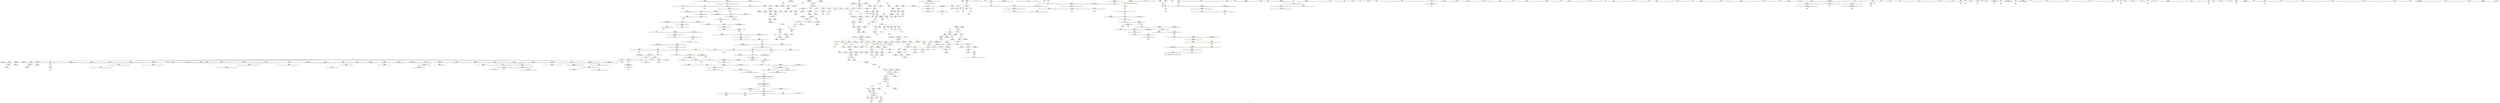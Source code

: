 digraph "SVFG" {
	label="SVFG";

	Node0x55867c3f7000 [shape=record,color=grey,label="{NodeID: 0\nNullPtr}"];
	Node0x55867c3f7000 -> Node0x55867c65c1c0[style=solid];
	Node0x55867c3f7000 -> Node0x55867c65c2c0[style=solid];
	Node0x55867c3f7000 -> Node0x55867c65c390[style=solid];
	Node0x55867c3f7000 -> Node0x55867c65c460[style=solid];
	Node0x55867c3f7000 -> Node0x55867c65c530[style=solid];
	Node0x55867c3f7000 -> Node0x55867c65c600[style=solid];
	Node0x55867c3f7000 -> Node0x55867c65c6d0[style=solid];
	Node0x55867c3f7000 -> Node0x55867c65c7a0[style=solid];
	Node0x55867c3f7000 -> Node0x55867c65c870[style=solid];
	Node0x55867c3f7000 -> Node0x55867c65c940[style=solid];
	Node0x55867c3f7000 -> Node0x55867c65ca10[style=solid];
	Node0x55867c3f7000 -> Node0x55867c65cae0[style=solid];
	Node0x55867c3f7000 -> Node0x55867c65cbb0[style=solid];
	Node0x55867c3f7000 -> Node0x55867c65cc80[style=solid];
	Node0x55867c3f7000 -> Node0x55867c65cd50[style=solid];
	Node0x55867c3f7000 -> Node0x55867c65ce20[style=solid];
	Node0x55867c3f7000 -> Node0x55867c65cef0[style=solid];
	Node0x55867c3f7000 -> Node0x55867c65cfc0[style=solid];
	Node0x55867c3f7000 -> Node0x55867c65d090[style=solid];
	Node0x55867c3f7000 -> Node0x55867c65d160[style=solid];
	Node0x55867c3f7000 -> Node0x55867c65d230[style=solid];
	Node0x55867c3f7000 -> Node0x55867c65d300[style=solid];
	Node0x55867c3f7000 -> Node0x55867c65d3d0[style=solid];
	Node0x55867c3f7000 -> Node0x55867c65d4a0[style=solid];
	Node0x55867c3f7000 -> Node0x55867c65d570[style=solid];
	Node0x55867c3f7000 -> Node0x55867c65d640[style=solid];
	Node0x55867c3f7000 -> Node0x55867c6678b0[style=solid];
	Node0x55867c3f7000 -> Node0x55867c67bc90[style=solid];
	Node0x55867c66a830 [shape=record,color=yellow,style=double,label="{NodeID: 775\nRETMU(121V_2)\npts\{752 \}\nFun[_ZN9__gnu_cxx17__is_null_pointerIcEEbPT_]}"];
	Node0x55867c67b390 [shape=record,color=grey,label="{NodeID: 609\n375 = cmp(371, 63, )\n}"];
	Node0x55867c66f190 [shape=record,color=yellow,style=double,label="{NodeID: 443\nAPARM(203)\nCS[]|{<s0>12}}"];
	Node0x55867c66f190:s0 -> Node0x55867c673ba0[style=solid,color=red];
	Node0x55867c664a00 [shape=record,color=red,label="{NodeID: 277\n396\<--388\n\<--__a.addr\n_ZSt3minIiERKT_S2_S2_\n}"];
	Node0x55867c664a00 -> Node0x55867c664e10[style=solid];
	Node0x55867c655440 [shape=record,color=green,label="{NodeID: 111\n623\<--624\n__end.addr\<--__end.addr_field_insensitive\n_ZNSt7__cxx1112basic_stringIcSt11char_traitsIcESaIcEE16_M_construct_auxIPcEEvT_S7_St12__false_type\n}"];
	Node0x55867c655440 -> Node0x55867c666670[style=solid];
	Node0x55867c655440 -> Node0x55867c65eed0[style=solid];
	Node0x55867c69e880 [shape=record,color=yellow,style=double,label="{NodeID: 720\nRETMU(51V_3)\npts\{365 \}\nFun[_ZN4Case5pwr10Ei]}"];
	Node0x55867c674a70 [shape=record,color=yellow,style=double,label="{NodeID: 554\nFPARM(526)\nFun[_ZNSt7__cxx1112basic_stringIcSt11char_traitsIcESaIcEEC2IPcvEET_S7_RKS3_]}"];
	Node0x55867c674a70 -> Node0x55867c65e780[style=solid];
	Node0x55867c65e780 [shape=record,color=blue,label="{NodeID: 388\n533\<--526\n__a.addr\<--__a\n_ZNSt7__cxx1112basic_stringIcSt11char_traitsIcESaIcEEC2IPcvEET_S7_RKS3_\n}"];
	Node0x55867c65e780 -> Node0x55867c665f20[style=dashed];
	Node0x55867c65e780 -> Node0x55867c6a0f20[style=dashed];
	Node0x55867c659a00 [shape=record,color=red,label="{NodeID: 222\n71\<--58\n\<--i\nmain\n}"];
	Node0x55867c659a00 -> Node0x55867c67b210[style=solid];
	Node0x55867c655dc0 [shape=record,color=green,label="{NodeID: 56\n241\<--242\n_ZNSt7__cxx119to_stringEx\<--_ZNSt7__cxx119to_stringEx_field_insensitive\n}"];
	Node0x55867c69ab80 [shape=record,color=yellow,style=double,label="{NodeID: 665\n37V_1 = ENCHI(MR_37V_0)\npts\{193 \}\nFun[_ZN4Case13min_num_movesExx]}"];
	Node0x55867c69ab80 -> Node0x55867c668d30[style=dashed];
	Node0x55867c69ab80 -> Node0x55867c69f470[style=dashed];
	Node0x55867c671f10 [shape=record,color=yellow,style=double,label="{NodeID: 499\nAPARM(701)\nCS[]}"];
	Node0x55867c6677b0 [shape=record,color=blue,label="{NodeID: 333\n846\<--26\nllvm.global_ctors_1\<--_GLOBAL__sub_I_mnbvmar_0_1.cpp\nGlob }"];
	Node0x55867c65cfc0 [shape=record,color=black,label="{NodeID: 167\n707\<--3\n\<--dummyVal\n_ZNSt7__cxx1112basic_stringIcSt11char_traitsIcESaIcEE12_M_constructIPcEEvT_S7_St20forward_iterator_tag\n}"];
	Node0x55867c65cfc0 -> Node0x55867c65f2e0[style=solid];
	Node0x55867c6046e0 [shape=record,color=green,label="{NodeID: 1\n7\<--1\n__dso_handle\<--dummyObj\nGlob }"];
	Node0x55867c66a940 [shape=record,color=yellow,style=double,label="{NodeID: 776\nRETMU(69V_2)\npts\{442 \}\nFun[_ZN9__gnu_cxx12__to_xstringINSt7__cxx1112basic_stringIcSt11char_traitsIcESaIcEEEcEET_PFiPT0_mPKS8_P13__va_list_tagEmSB_z]}"];
	Node0x55867c67b510 [shape=record,color=grey,label="{NodeID: 610\n127 = cmp(124, 126, )\n}"];
	Node0x55867c66f260 [shape=record,color=yellow,style=double,label="{NodeID: 444\nAPARM(232)\nCS[]|{<s0>12}}"];
	Node0x55867c66f260:s0 -> Node0x55867c673cf0[style=solid,color=red];
	Node0x55867c664ad0 [shape=record,color=red,label="{NodeID: 278\n403\<--388\n\<--__a.addr\n_ZSt3minIiERKT_S2_S2_\n}"];
	Node0x55867c664ad0 -> Node0x55867c669890[style=solid];
	Node0x55867c655510 [shape=record,color=green,label="{NodeID: 112\n625\<--626\nagg.tmp\<--agg.tmp_field_insensitive\n_ZNSt7__cxx1112basic_stringIcSt11char_traitsIcESaIcEE16_M_construct_auxIPcEEvT_S7_St12__false_type\n}"];
	Node0x55867c69e990 [shape=record,color=yellow,style=double,label="{NodeID: 721\nRETMU(47V_2)\npts\{361 \}\nFun[_ZN4Case5pwr10Ei]}"];
	Node0x55867c674b60 [shape=record,color=yellow,style=double,label="{NodeID: 555\nFPARM(804)\nFun[__clang_call_terminate]}"];
	Node0x55867c674b60 -> Node0x55867c672660[style=solid];
	Node0x55867c65e850 [shape=record,color=blue,label="{NodeID: 389\n535\<--559\nexn.slot\<--\n_ZNSt7__cxx1112basic_stringIcSt11char_traitsIcESaIcEEC2IPcvEET_S7_RKS3_\n}"];
	Node0x55867c65e850 -> Node0x55867c665ff0[style=dashed];
	Node0x55867c659ad0 [shape=record,color=red,label="{NodeID: 223\n78\<--58\n\<--i\nmain\n}"];
	Node0x55867c659ad0 -> Node0x55867c66e7d0[style=solid];
	Node0x55867c655ec0 [shape=record,color=green,label="{NodeID: 57\n244\<--245\n_ZNKSt7__cxx1112basic_stringIcSt11char_traitsIcESaIcEE4sizeEv\<--_ZNKSt7__cxx1112basic_stringIcSt11char_traitsIcESaIcEE4sizeEv_field_insensitive\n}"];
	Node0x55867c69ac60 [shape=record,color=yellow,style=double,label="{NodeID: 666\n39V_1 = ENCHI(MR_39V_0)\npts\{195 \}\nFun[_ZN4Case13min_num_movesExx]}"];
	Node0x55867c69ac60 -> Node0x55867c668e00[style=dashed];
	Node0x55867c69ac60 -> Node0x55867c69f550[style=dashed];
	Node0x55867c671fe0 [shape=record,color=yellow,style=double,label="{NodeID: 500\nAPARM(712)\nCS[]}"];
	Node0x55867c6678b0 [shape=record,color=blue, style = dotted,label="{NodeID: 334\n847\<--3\nllvm.global_ctors_2\<--dummyVal\nGlob }"];
	Node0x55867c65d090 [shape=record,color=black,label="{NodeID: 168\n709\<--3\n\<--dummyVal\n_ZNSt7__cxx1112basic_stringIcSt11char_traitsIcESaIcEE12_M_constructIPcEEvT_S7_St20forward_iterator_tag\n}"];
	Node0x55867c65d090 -> Node0x55867c65f3b0[style=solid];
	Node0x55867c602850 [shape=record,color=green,label="{NodeID: 2\n8\<--1\n.str\<--dummyObj\nGlob }"];
	Node0x55867c66aa50 [shape=record,color=yellow,style=double,label="{NodeID: 777\nRETMU(71V_2)\npts\{444 \}\nFun[_ZN9__gnu_cxx12__to_xstringINSt7__cxx1112basic_stringIcSt11char_traitsIcESaIcEEEcEET_PFiPT0_mPKS8_P13__va_list_tagEmSB_z]}"];
	Node0x55867c67b690 [shape=record,color=grey,label="{NodeID: 611\n669 = cmp(667, 668, )\n}"];
	Node0x55867c66f330 [shape=record,color=yellow,style=double,label="{NodeID: 445\nAPARM(234)\nCS[]|{<s0>12}}"];
	Node0x55867c66f330:s0 -> Node0x55867c673e40[style=solid,color=red];
	Node0x55867c664ba0 [shape=record,color=red,label="{NodeID: 279\n394\<--390\n\<--__b.addr\n_ZSt3minIiERKT_S2_S2_\n}"];
	Node0x55867c664ba0 -> Node0x55867c664d40[style=solid];
	Node0x55867c6555e0 [shape=record,color=green,label="{NodeID: 113\n627\<--628\nref.tmp\<--ref.tmp_field_insensitive\n_ZNSt7__cxx1112basic_stringIcSt11char_traitsIcESaIcEE16_M_construct_auxIPcEEvT_S7_St12__false_type\n}"];
	Node0x55867c6555e0 -> Node0x55867c65e370[style=solid];
	Node0x55867c69ea70 [shape=record,color=yellow,style=double,label="{NodeID: 722\nRETMU(49V_4)\npts\{363 \}\nFun[_ZN4Case5pwr10Ei]}"];
	Node0x55867c674c50 [shape=record,color=yellow,style=double,label="{NodeID: 556\nFPARM(603)\nFun[_ZNSt7__cxx1112basic_stringIcSt11char_traitsIcESaIcEE12_Alloc_hiderD2Ev]}"];
	Node0x55867c674c50 -> Node0x55867c65ec60[style=solid];
	Node0x55867c65e920 [shape=record,color=blue,label="{NodeID: 390\n537\<--561\nehselector.slot\<--\n_ZNSt7__cxx1112basic_stringIcSt11char_traitsIcESaIcEEC2IPcvEET_S7_RKS3_\n}"];
	Node0x55867c65e920 -> Node0x55867c6660c0[style=dashed];
	Node0x55867c659ba0 [shape=record,color=red,label="{NodeID: 224\n87\<--58\n\<--i\nmain\n}"];
	Node0x55867c659ba0 -> Node0x55867c679890[style=solid];
	Node0x55867c655fc0 [shape=record,color=green,label="{NodeID: 58\n258\<--259\n_ZNSt7__cxx1112basic_stringIcSt11char_traitsIcESaIcEEixEm\<--_ZNSt7__cxx1112basic_stringIcSt11char_traitsIcESaIcEEixEm_field_insensitive\n}"];
	Node0x55867c69ad40 [shape=record,color=yellow,style=double,label="{NodeID: 667\n41V_1 = ENCHI(MR_41V_0)\npts\{197 \}\nFun[_ZN4Case13min_num_movesExx]}"];
	Node0x55867c69ad40 -> Node0x55867c693e60[style=dashed];
	Node0x55867c69ad40 -> Node0x55867c6978a0[style=dashed];
	Node0x55867c6720b0 [shape=record,color=yellow,style=double,label="{NodeID: 501\nAPARM(661)\nCS[]}"];
	Node0x55867c6679b0 [shape=record,color=blue,label="{NodeID: 335\n54\<--63\nretval\<--\nmain\n}"];
	Node0x55867c6679b0 -> Node0x55867c659860[style=dashed];
	Node0x55867c6679b0 -> Node0x55867c69f9e0[style=dashed];
	Node0x55867c65d160 [shape=record,color=black,label="{NodeID: 169\n722\<--3\n\<--dummyVal\n_ZNSt7__cxx1112basic_stringIcSt11char_traitsIcESaIcEE12_M_constructIPcEEvT_S7_St20forward_iterator_tag\n}"];
	Node0x55867c601110 [shape=record,color=green,label="{NodeID: 3\n10\<--1\n.str.1\<--dummyObj\nGlob }"];
	Node0x55867c66ab30 [shape=record,color=yellow,style=double,label="{NodeID: 778\nRETMU(73V_2)\npts\{446 \}\nFun[_ZN9__gnu_cxx12__to_xstringINSt7__cxx1112basic_stringIcSt11char_traitsIcESaIcEEEcEET_PFiPT0_mPKS8_P13__va_list_tagEmSB_z]}"];
	Node0x55867c67b810 [shape=record,color=grey,label="{NodeID: 612\n683 = cmp(682, 684, )\n}"];
	Node0x55867c66f400 [shape=record,color=yellow,style=double,label="{NodeID: 446\nAPARM(182)\nCS[]|{<s0>13}}"];
	Node0x55867c66f400:s0 -> Node0x55867c675010[style=solid,color=red];
	Node0x55867c664c70 [shape=record,color=red,label="{NodeID: 280\n400\<--390\n\<--__b.addr\n_ZSt3minIiERKT_S2_S2_\n}"];
	Node0x55867c664c70 -> Node0x55867c6697c0[style=solid];
	Node0x55867c65a130 [shape=record,color=green,label="{NodeID: 114\n637\<--638\n_ZNSt7__cxx1112basic_stringIcSt11char_traitsIcESaIcEE12_M_constructIPcEEvT_S7_St20forward_iterator_tag\<--_ZNSt7__cxx1112basic_stringIcSt11char_traitsIcESaIcEE12_M_constructIPcEEvT_S7_St20forward_iterator_tag_field_insensitive\n}"];
	Node0x55867c69eb50 [shape=record,color=yellow,style=double,label="{NodeID: 723\nRETMU(10V_2)\npts\{99 \}\nFun[_ZN4Case5inputEv]}"];
	Node0x55867c674d40 [shape=record,color=yellow,style=double,label="{NodeID: 557\nFPARM(581)\nFun[_ZNSt7__cxx1112basic_stringIcSt11char_traitsIcESaIcEE12_M_constructIPcEEvT_S7_]}"];
	Node0x55867c674d40 -> Node0x55867c65e9f0[style=solid];
	Node0x55867c65e9f0 [shape=record,color=blue,label="{NodeID: 391\n584\<--581\nthis.addr\<--this\n_ZNSt7__cxx1112basic_stringIcSt11char_traitsIcESaIcEE12_M_constructIPcEEvT_S7_\n}"];
	Node0x55867c65e9f0 -> Node0x55867c666190[style=dashed];
	Node0x55867c65e9f0 -> Node0x55867c6a12d0[style=dashed];
	Node0x55867c659c70 [shape=record,color=red,label="{NodeID: 225\n101\<--98\nthis1\<--this.addr\n_ZN4Case5inputEv\n}"];
	Node0x55867c659c70 -> Node0x55867c659040[style=solid];
	Node0x55867c6560c0 [shape=record,color=green,label="{NodeID: 59\n271\<--272\n_ZSt3minIiERKT_S2_S2_\<--_ZSt3minIiERKT_S2_S2__field_insensitive\n}"];
	Node0x55867c69ae20 [shape=record,color=yellow,style=double,label="{NodeID: 668\n43V_1 = ENCHI(MR_43V_0)\npts\{199 \}\nFun[_ZN4Case13min_num_movesExx]}"];
	Node0x55867c69ae20 -> Node0x55867c694360[style=dashed];
	Node0x55867c69ae20 -> Node0x55867c697d70[style=dashed];
	Node0x55867c672180 [shape=record,color=yellow,style=double,label="{NodeID: 502\nAPARM(661)\nCS[]}"];
	Node0x55867c667a80 [shape=record,color=blue,label="{NodeID: 336\n58\<--69\ni\<--\nmain\n}"];
	Node0x55867c667a80 -> Node0x55867c698c70[style=dashed];
	Node0x55867c65d230 [shape=record,color=black,label="{NodeID: 170\n723\<--3\n\<--dummyVal\n_ZNSt7__cxx1112basic_stringIcSt11char_traitsIcESaIcEE12_M_constructIPcEEvT_S7_St20forward_iterator_tag\n}"];
	Node0x55867c65d230 -> Node0x55867c65f480[style=solid];
	Node0x55867c64c370 [shape=record,color=green,label="{NodeID: 4\n12\<--1\n.str.2\<--dummyObj\nGlob }"];
	Node0x55867c66ac10 [shape=record,color=yellow,style=double,label="{NodeID: 779\nRETMU(75V_2)\npts\{448 \}\nFun[_ZN9__gnu_cxx12__to_xstringINSt7__cxx1112basic_stringIcSt11char_traitsIcESaIcEEEcEET_PFiPT0_mPKS8_P13__va_list_tagEmSB_z]}"];
	Node0x55867c67b990 [shape=record,color=grey,label="{NodeID: 613\n134 = cmp(130, 133, )\n}"];
	Node0x55867c66f4d0 [shape=record,color=yellow,style=double,label="{NodeID: 447\nAPARM(239)\nCS[]|{<s0>13}}"];
	Node0x55867c66f4d0:s0 -> Node0x55867c660430[style=solid,color=red];
	Node0x55867c664d40 [shape=record,color=red,label="{NodeID: 281\n395\<--394\n\<--\n_ZSt3minIiERKT_S2_S2_\n}"];
	Node0x55867c664d40 -> Node0x55867c67ad90[style=solid];
	Node0x55867c65a1f0 [shape=record,color=green,label="{NodeID: 115\n644\<--645\n\<--field_insensitive\n_ZNSt7__cxx1112basic_stringIcSt11char_traitsIcESaIcEE12_M_constructIPcEEvT_S7_St20forward_iterator_tag\n}"];
	Node0x55867c69ec60 [shape=record,color=yellow,style=double,label="{NodeID: 724\nRETMU(19V_3)\npts\{173 \}\nFun[_ZN4Case13min_num_movesExx]}"];
	Node0x55867c674e30 [shape=record,color=yellow,style=double,label="{NodeID: 558\nFPARM(582)\nFun[_ZNSt7__cxx1112basic_stringIcSt11char_traitsIcESaIcEE12_M_constructIPcEEvT_S7_]}"];
	Node0x55867c674e30 -> Node0x55867c65eac0[style=solid];
	Node0x55867c65eac0 [shape=record,color=blue,label="{NodeID: 392\n586\<--582\n__beg.addr\<--__beg\n_ZNSt7__cxx1112basic_stringIcSt11char_traitsIcESaIcEE12_M_constructIPcEEvT_S7_\n}"];
	Node0x55867c65eac0 -> Node0x55867c666260[style=dashed];
	Node0x55867c65eac0 -> Node0x55867c6a13e0[style=dashed];
	Node0x55867c659d40 [shape=record,color=red,label="{NodeID: 226\n118\<--111\nthis1\<--this.addr\n_ZN4Case3runEv\n}"];
	Node0x55867c659d40 -> Node0x55867c659110[style=solid];
	Node0x55867c659d40 -> Node0x55867c6591e0[style=solid];
	Node0x55867c659d40 -> Node0x55867c6592b0[style=solid];
	Node0x55867c659d40 -> Node0x55867c659380[style=solid];
	Node0x55867c659d40 -> Node0x55867c65fe40[style=solid];
	Node0x55867c659d40 -> Node0x55867c66ed80[style=solid];
	Node0x55867c6561c0 [shape=record,color=green,label="{NodeID: 60\n275\<--276\n_ZN4Case5pwr10Ei\<--_ZN4Case5pwr10Ei_field_insensitive\n}"];
	Node0x55867c69af00 [shape=record,color=yellow,style=double,label="{NodeID: 669\n123V_1 = ENCHI(MR_123V_0)\npts\{763 \}\nFun[_ZSt8distanceIPcENSt15iterator_traitsIT_E15difference_typeES2_S2_]}"];
	Node0x55867c69af00 -> Node0x55867c65f6f0[style=dashed];
	Node0x55867c672250 [shape=record,color=yellow,style=double,label="{NodeID: 503\nAPARM(731)\nCS[]}"];
	Node0x55867c667b50 [shape=record,color=blue,label="{NodeID: 337\n58\<--88\ni\<--inc\nmain\n}"];
	Node0x55867c667b50 -> Node0x55867c698c70[style=dashed];
	Node0x55867c65d300 [shape=record,color=black,label="{NodeID: 171\n725\<--3\n\<--dummyVal\n_ZNSt7__cxx1112basic_stringIcSt11char_traitsIcESaIcEE12_M_constructIPcEEvT_S7_St20forward_iterator_tag\n}"];
	Node0x55867c65d300 -> Node0x55867c65f550[style=solid];
	Node0x55867c6518f0 [shape=record,color=green,label="{NodeID: 5\n14\<--1\n.str.3\<--dummyObj\nGlob }"];
	Node0x55867c66acf0 [shape=record,color=yellow,style=double,label="{NodeID: 780\nRETMU(77V_2)\npts\{452 \}\nFun[_ZN9__gnu_cxx12__to_xstringINSt7__cxx1112basic_stringIcSt11char_traitsIcESaIcEEEcEET_PFiPT0_mPKS8_P13__va_list_tagEmSB_z]}"];
	Node0x55867c67bb10 [shape=record,color=grey,label="{NodeID: 614\n230 = cmp(229, 120, )\n}"];
	Node0x55867c66f5a0 [shape=record,color=yellow,style=double,label="{NodeID: 448\nAPARM(182)\nCS[]}"];
	Node0x55867c664e10 [shape=record,color=red,label="{NodeID: 282\n397\<--396\n\<--\n_ZSt3minIiERKT_S2_S2_\n}"];
	Node0x55867c664e10 -> Node0x55867c67ad90[style=solid];
	Node0x55867c65a2c0 [shape=record,color=green,label="{NodeID: 116\n646\<--647\nthis.addr\<--this.addr_field_insensitive\n_ZNSt7__cxx1112basic_stringIcSt11char_traitsIcESaIcEE12_M_constructIPcEEvT_S7_St20forward_iterator_tag\n}"];
	Node0x55867c65a2c0 -> Node0x55867c666740[style=solid];
	Node0x55867c65a2c0 -> Node0x55867c65efa0[style=solid];
	Node0x55867c69ed70 [shape=record,color=yellow,style=double,label="{NodeID: 725\nRETMU(21V_2)\npts\{175 \}\nFun[_ZN4Case13min_num_movesExx]}"];
	Node0x55867c674f20 [shape=record,color=yellow,style=double,label="{NodeID: 559\nFPARM(583)\nFun[_ZNSt7__cxx1112basic_stringIcSt11char_traitsIcESaIcEE12_M_constructIPcEEvT_S7_]}"];
	Node0x55867c674f20 -> Node0x55867c65eb90[style=solid];
	Node0x55867c65eb90 [shape=record,color=blue,label="{NodeID: 393\n588\<--583\n__end.addr\<--__end\n_ZNSt7__cxx1112basic_stringIcSt11char_traitsIcESaIcEE12_M_constructIPcEEvT_S7_\n}"];
	Node0x55867c65eb90 -> Node0x55867c666330[style=dashed];
	Node0x55867c65eb90 -> Node0x55867c66a180[style=dashed];
	Node0x55867c659e10 [shape=record,color=red,label="{NodeID: 227\n144\<--113\n\<--result\n_ZN4Case3runEv\n}"];
	Node0x55867c659e10 -> Node0x55867c67a790[style=solid];
	Node0x55867c6562c0 [shape=record,color=green,label="{NodeID: 61\n298\<--299\n_ZNSt7__cxx1112basic_stringIcSt11char_traitsIcESaIcEED1Ev\<--_ZNSt7__cxx1112basic_stringIcSt11char_traitsIcESaIcEED1Ev_field_insensitive\n}"];
	Node0x55867c69b010 [shape=record,color=yellow,style=double,label="{NodeID: 670\n125V_1 = ENCHI(MR_125V_0)\npts\{765 \}\nFun[_ZSt8distanceIPcENSt15iterator_traitsIT_E15difference_typeES2_S2_]}"];
	Node0x55867c69b010 -> Node0x55867c65f7c0[style=dashed];
	Node0x55867c672320 [shape=record,color=yellow,style=double,label="{NodeID: 504\nAPARM(742)\nCS[]|{<s0>48}}"];
	Node0x55867c672320:s0 -> Node0x55867c674b60[style=solid,color=red];
	Node0x55867c667c20 [shape=record,color=blue,label="{NodeID: 338\n98\<--97\nthis.addr\<--this\n_ZN4Case5inputEv\n}"];
	Node0x55867c667c20 -> Node0x55867c659c70[style=dashed];
	Node0x55867c667c20 -> Node0x55867c69eb50[style=dashed];
	Node0x55867c65d3d0 [shape=record,color=black,label="{NodeID: 172\n738\<--3\nlpad.val\<--dummyVal\n_ZNSt7__cxx1112basic_stringIcSt11char_traitsIcESaIcEE12_M_constructIPcEEvT_S7_St20forward_iterator_tag\n}"];
	Node0x55867c6519b0 [shape=record,color=green,label="{NodeID: 6\n16\<--1\n.str.4\<--dummyObj\nGlob }"];
	Node0x55867c66add0 [shape=record,color=yellow,style=double,label="{NodeID: 781\nRETMU(79V_1)\npts\{456 \}\nFun[_ZN9__gnu_cxx12__to_xstringINSt7__cxx1112basic_stringIcSt11char_traitsIcESaIcEEEcEET_PFiPT0_mPKS8_P13__va_list_tagEmSB_z]}"];
	Node0x55867c67bc90 [shape=record,color=grey,label="{NodeID: 615\n755 = cmp(754, 3, )\n}"];
	Node0x55867c67bc90 -> Node0x55867c658110[style=solid];
	Node0x55867c66f670 [shape=record,color=yellow,style=double,label="{NodeID: 449\nAPARM(203)\nCS[]|{<s0>17}}"];
	Node0x55867c66f670:s0 -> Node0x55867c673870[style=solid,color=red];
	Node0x55867c664ee0 [shape=record,color=red,label="{NodeID: 283\n431\<--411\n\<--retval\n_ZSt3minIxERKT_S2_S2_\n}"];
	Node0x55867c664ee0 -> Node0x55867c65df60[style=solid];
	Node0x55867c65a390 [shape=record,color=green,label="{NodeID: 117\n648\<--649\n__beg.addr\<--__beg.addr_field_insensitive\n_ZNSt7__cxx1112basic_stringIcSt11char_traitsIcESaIcEE12_M_constructIPcEEvT_S7_St20forward_iterator_tag\n}"];
	Node0x55867c65a390 -> Node0x55867c666810[style=solid];
	Node0x55867c65a390 -> Node0x55867c6668e0[style=solid];
	Node0x55867c65a390 -> Node0x55867c6669b0[style=solid];
	Node0x55867c65a390 -> Node0x55867c666a80[style=solid];
	Node0x55867c65a390 -> Node0x55867c65f070[style=solid];
	Node0x55867c69ee50 [shape=record,color=yellow,style=double,label="{NodeID: 726\nRETMU(23V_2)\npts\{177 \}\nFun[_ZN4Case13min_num_movesExx]}"];
	Node0x55867c675010 [shape=record,color=yellow,style=double,label="{NodeID: 560\nFPARM(334)\nFun[_ZNSt7__cxx119to_stringEx]}"];
	Node0x55867c675010 -> Node0x55867c66fb50[style=solid];
	Node0x55867c65ec60 [shape=record,color=blue,label="{NodeID: 394\n604\<--603\nthis.addr\<--this\n_ZNSt7__cxx1112basic_stringIcSt11char_traitsIcESaIcEE12_Alloc_hiderD2Ev\n}"];
	Node0x55867c65ec60 -> Node0x55867c666400[style=dashed];
	Node0x55867c65ec60 -> Node0x55867c6a11c0[style=dashed];
	Node0x55867c659ee0 [shape=record,color=red,label="{NodeID: 228\n155\<--113\n\<--result\n_ZN4Case3runEv\n}"];
	Node0x55867c659ee0 -> Node0x55867c67ac10[style=solid];
	Node0x55867c6563c0 [shape=record,color=green,label="{NodeID: 62\n315\<--316\n_ZSt3minIxERKT_S2_S2_\<--_ZSt3minIxERKT_S2_S2__field_insensitive\n}"];
	Node0x55867c69b0f0 [shape=record,color=yellow,style=double,label="{NodeID: 671\n2V_1 = ENCHI(MR_2V_0)\npts\{55 \}\nFun[main]}"];
	Node0x55867c69b0f0 -> Node0x55867c6679b0[style=dashed];
	Node0x55867c6723f0 [shape=record,color=yellow,style=double,label="{NodeID: 505\nAPARM(762)\nCS[]|{<s0>49}}"];
	Node0x55867c6723f0:s0 -> Node0x55867c6746b0[style=solid,color=red];
	Node0x55867c667cf0 [shape=record,color=blue,label="{NodeID: 339\n111\<--110\nthis.addr\<--this\n_ZN4Case3runEv\n}"];
	Node0x55867c667cf0 -> Node0x55867c659d40[style=dashed];
	Node0x55867c667cf0 -> Node0x55867c6a0790[style=dashed];
	Node0x55867c65d4a0 [shape=record,color=black,label="{NodeID: 173\n739\<--3\nlpad.val12\<--dummyVal\n_ZNSt7__cxx1112basic_stringIcSt11char_traitsIcESaIcEE12_M_constructIPcEEvT_S7_St20forward_iterator_tag\n}"];
	Node0x55867c651a70 [shape=record,color=green,label="{NodeID: 7\n18\<--1\n.str.5\<--dummyObj\nGlob }"];
	Node0x55867c66aeb0 [shape=record,color=yellow,style=double,label="{NodeID: 782\nRETMU(81V_1)\npts\{458 \}\nFun[_ZN9__gnu_cxx12__to_xstringINSt7__cxx1112basic_stringIcSt11char_traitsIcESaIcEEEcEET_PFiPT0_mPKS8_P13__va_list_tagEmSB_z]}"];
	Node0x55867c67be10 [shape=record,color=grey,label="{NodeID: 616\n423 = cmp(420, 422, )\n}"];
	Node0x55867c66f740 [shape=record,color=yellow,style=double,label="{NodeID: 450\nAPARM(273)\nCS[]|{<s0>17}}"];
	Node0x55867c66f740:s0 -> Node0x55867c673960[style=solid,color=red];
	Node0x55867c664fb0 [shape=record,color=red,label="{NodeID: 284\n421\<--413\n\<--__a.addr\n_ZSt3minIxERKT_S2_S2_\n}"];
	Node0x55867c664fb0 -> Node0x55867c6653c0[style=solid];
	Node0x55867c65a460 [shape=record,color=green,label="{NodeID: 118\n650\<--651\n__end.addr\<--__end.addr_field_insensitive\n_ZNSt7__cxx1112basic_stringIcSt11char_traitsIcESaIcEE12_M_constructIPcEEvT_S7_St20forward_iterator_tag\n}"];
	Node0x55867c65a460 -> Node0x55867c666b50[style=solid];
	Node0x55867c65a460 -> Node0x55867c666c20[style=solid];
	Node0x55867c65a460 -> Node0x55867c666cf0[style=solid];
	Node0x55867c65a460 -> Node0x55867c65f140[style=solid];
	Node0x55867c69ef30 [shape=record,color=yellow,style=double,label="{NodeID: 727\nRETMU(25V_2)\npts\{179 \}\nFun[_ZN4Case13min_num_movesExx]}"];
	Node0x55867c660430 [shape=record,color=yellow,style=double,label="{NodeID: 561\nFPARM(335)\nFun[_ZNSt7__cxx119to_stringEx]}"];
	Node0x55867c660430 -> Node0x55867c669140[style=solid];
	Node0x55867c65ed30 [shape=record,color=blue,label="{NodeID: 395\n619\<--614\nthis.addr\<--this\n_ZNSt7__cxx1112basic_stringIcSt11char_traitsIcESaIcEE16_M_construct_auxIPcEEvT_S7_St12__false_type\n}"];
	Node0x55867c65ed30 -> Node0x55867c6664d0[style=dashed];
	Node0x55867c65ed30 -> Node0x55867c69e5b0[style=dashed];
	Node0x55867c659fb0 [shape=record,color=red,label="{NodeID: 229\n163\<--113\n\<--result\n_ZN4Case3runEv\n}"];
	Node0x55867c659fb0 -> Node0x55867c67aa90[style=solid];
	Node0x55867c6564c0 [shape=record,color=green,label="{NodeID: 63\n336\<--337\n__val.addr\<--__val.addr_field_insensitive\n_ZNSt7__cxx119to_stringEx\n}"];
	Node0x55867c6564c0 -> Node0x55867c664520[style=solid];
	Node0x55867c6564c0 -> Node0x55867c669140[style=solid];
	Node0x55867c69b200 [shape=record,color=yellow,style=double,label="{NodeID: 672\n4V_1 = ENCHI(MR_4V_0)\npts\{57 \}\nFun[main]}"];
	Node0x55867c69b200 -> Node0x55867c659930[style=dashed];
	Node0x55867c69b200 -> Node0x55867c69faf0[style=dashed];
	Node0x55867c6724c0 [shape=record,color=yellow,style=double,label="{NodeID: 506\nAPARM(772)\nCS[]|{<s0>50}}"];
	Node0x55867c6724c0:s0 -> Node0x55867c6733c0[style=solid,color=red];
	Node0x55867c667dc0 [shape=record,color=blue,label="{NodeID: 340\n113\<--120\nresult\<--\n_ZN4Case3runEv\n}"];
	Node0x55867c667dc0 -> Node0x55867c691660[style=dashed];
	Node0x55867c65d570 [shape=record,color=black,label="{NodeID: 174\n741\<--3\n\<--dummyVal\n_ZNSt7__cxx1112basic_stringIcSt11char_traitsIcESaIcEE12_M_constructIPcEEvT_S7_St20forward_iterator_tag\n}"];
	Node0x55867c6522e0 [shape=record,color=green,label="{NodeID: 8\n20\<--1\n__PRETTY_FUNCTION__._ZN4Case13min_num_movesExx\<--dummyObj\nGlob }"];
	Node0x55867c66af90 [shape=record,color=yellow,style=double,label="{NodeID: 783\nCSMU(33V_4)\npts\{189 \}\nCS[]|{<s0>16}}"];
	Node0x55867c66af90:s0 -> Node0x55867c69cdc0[style=dashed,color=red];
	Node0x55867c67bf90 [shape=record,color=grey,label="{NodeID: 617\n206 = cmp(204, 205, )\n}"];
	Node0x55867c66f810 [shape=record,color=yellow,style=double,label="{NodeID: 451\nAPARM(182)\nCS[]}"];
	Node0x55867c665080 [shape=record,color=red,label="{NodeID: 285\n428\<--413\n\<--__a.addr\n_ZSt3minIxERKT_S2_S2_\n}"];
	Node0x55867c665080 -> Node0x55867c669bd0[style=solid];
	Node0x55867c65a530 [shape=record,color=green,label="{NodeID: 119\n652\<--653\n__dnew\<--__dnew_field_insensitive\n_ZNSt7__cxx1112basic_stringIcSt11char_traitsIcESaIcEE12_M_constructIPcEEvT_S7_St20forward_iterator_tag\n}"];
	Node0x55867c65a530 -> Node0x55867c666dc0[style=solid];
	Node0x55867c65a530 -> Node0x55867c666e90[style=solid];
	Node0x55867c65a530 -> Node0x55867c666f60[style=solid];
	Node0x55867c65a530 -> Node0x55867c65f210[style=solid];
	Node0x55867c65a530 -> Node0x55867c6717c0[style=solid];
	Node0x55867c69f010 [shape=record,color=yellow,style=double,label="{NodeID: 728\nRETMU(27V_2)\npts\{181 \}\nFun[_ZN4Case13min_num_movesExx]}"];
	Node0x55867c660520 [shape=record,color=yellow,style=double,label="{NodeID: 562\nFPARM(384)\nFun[_ZSt3minIiERKT_S2_S2_]}"];
	Node0x55867c660520 -> Node0x55867c669620[style=solid];
	Node0x55867c65ee00 [shape=record,color=blue,label="{NodeID: 396\n621\<--615\n__beg.addr\<--__beg\n_ZNSt7__cxx1112basic_stringIcSt11char_traitsIcESaIcEE16_M_construct_auxIPcEEvT_S7_St12__false_type\n}"];
	Node0x55867c65ee00 -> Node0x55867c6665a0[style=dashed];
	Node0x55867c65ee00 -> Node0x55867c69e6c0[style=dashed];
	Node0x55867c65a080 [shape=record,color=red,label="{NodeID: 230\n124\<--115\n\<--number\n_ZN4Case3runEv\n}"];
	Node0x55867c65a080 -> Node0x55867c67b510[style=solid];
	Node0x55867c656590 [shape=record,color=green,label="{NodeID: 64\n342\<--343\nvsnprintf\<--vsnprintf_field_insensitive\n}"];
	Node0x55867c656590 -> Node0x55867c66fc20[style=solid];
	Node0x55867c69b2e0 [shape=record,color=yellow,style=double,label="{NodeID: 673\n6V_1 = ENCHI(MR_6V_0)\npts\{59 \}\nFun[main]}"];
	Node0x55867c69b2e0 -> Node0x55867c667a80[style=dashed];
	Node0x55867c672590 [shape=record,color=yellow,style=double,label="{NodeID: 507\nAPARM(773)\nCS[]|{<s0>50}}"];
	Node0x55867c672590:s0 -> Node0x55867c6734b0[style=solid,color=red];
	Node0x55867c667e90 [shape=record,color=blue,label="{NodeID: 341\n115\<--122\nnumber\<--\n_ZN4Case3runEv\n}"];
	Node0x55867c667e90 -> Node0x55867c691b60[style=dashed];
	Node0x55867c65d640 [shape=record,color=black,label="{NodeID: 175\n742\<--3\n\<--dummyVal\n_ZNSt7__cxx1112basic_stringIcSt11char_traitsIcESaIcEE12_M_constructIPcEEvT_S7_St20forward_iterator_tag\n}"];
	Node0x55867c65d640 -> Node0x55867c672320[style=solid];
	Node0x55867c652370 [shape=record,color=green,label="{NodeID: 9\n22\<--1\n.str.6\<--dummyObj\nGlob }"];
	Node0x55867c66b0f0 [shape=record,color=yellow,style=double,label="{NodeID: 784\nCSMU(43V_4)\npts\{199 \}\nCS[]|{<s0>16}}"];
	Node0x55867c66b0f0:s0 -> Node0x55867c69ced0[style=dashed,color=red];
	Node0x55867c67c110 [shape=record,color=grey,label="{NodeID: 618\n220 = cmp(218, 219, )\n}"];
	Node0x55867c66f8e0 [shape=record,color=yellow,style=double,label="{NodeID: 452\nAPARM(180)\nCS[]|{<s0>19}}"];
	Node0x55867c66f8e0:s0 -> Node0x55867c6743e0[style=solid,color=red];
	Node0x55867c665150 [shape=record,color=red,label="{NodeID: 286\n419\<--415\n\<--__b.addr\n_ZSt3minIxERKT_S2_S2_\n}"];
	Node0x55867c665150 -> Node0x55867c6652f0[style=solid];
	Node0x55867c65a600 [shape=record,color=green,label="{NodeID: 120\n654\<--655\nexn.slot\<--exn.slot_field_insensitive\n_ZNSt7__cxx1112basic_stringIcSt11char_traitsIcESaIcEE12_M_constructIPcEEvT_S7_St20forward_iterator_tag\n}"];
	Node0x55867c65a600 -> Node0x55867c667030[style=solid];
	Node0x55867c65a600 -> Node0x55867c667100[style=solid];
	Node0x55867c65a600 -> Node0x55867c65f2e0[style=solid];
	Node0x55867c65a600 -> Node0x55867c65f480[style=solid];
	Node0x55867c69f0f0 [shape=record,color=yellow,style=double,label="{NodeID: 729\nRETMU(29V_2)\npts\{185 \}\nFun[_ZN4Case13min_num_movesExx]}"];
	Node0x55867c660610 [shape=record,color=yellow,style=double,label="{NodeID: 563\nFPARM(385)\nFun[_ZSt3minIiERKT_S2_S2_]}"];
	Node0x55867c660610 -> Node0x55867c6696f0[style=solid];
	Node0x55867c65eed0 [shape=record,color=blue,label="{NodeID: 397\n623\<--616\n__end.addr\<--__end\n_ZNSt7__cxx1112basic_stringIcSt11char_traitsIcESaIcEE16_M_construct_auxIPcEEvT_S7_St12__false_type\n}"];
	Node0x55867c65eed0 -> Node0x55867c666670[style=dashed];
	Node0x55867c65eed0 -> Node0x55867c69e7a0[style=dashed];
	Node0x55867c6624a0 [shape=record,color=red,label="{NodeID: 231\n129\<--115\n\<--number\n_ZN4Case3runEv\n}"];
	Node0x55867c6624a0 -> Node0x55867c67a310[style=solid];
	Node0x55867c656690 [shape=record,color=green,label="{NodeID: 65\n345\<--346\n_ZN9__gnu_cxx12__to_xstringINSt7__cxx1112basic_stringIcSt11char_traitsIcESaIcEEEcEET_PFiPT0_mPKS8_P13__va_list_tagEmSB_z\<--_ZN9__gnu_cxx12__to_xstringINSt7__cxx1112basic_stringIcSt11char_traitsIcESaIcEEEcEET_PFiPT0_mPKS8_P13__va_list_tagEmSB_z_field_insensitive\n}"];
	Node0x55867c69b3c0 [shape=record,color=yellow,style=double,label="{NodeID: 674\n8V_1 = ENCHI(MR_8V_0)\npts\{610000 \}\nFun[main]}"];
	Node0x55867c69b3c0 -> Node0x55867c69fcb0[style=dashed];
	Node0x55867c69b3c0 -> Node0x55867c66b1d0[style=dashed];
	Node0x55867c672660 [shape=record,color=yellow,style=double,label="{NodeID: 508\nAPARM(804)\nCS[]}"];
	Node0x55867c667f60 [shape=record,color=blue,label="{NodeID: 342\n113\<--145\nresult\<--add5\n_ZN4Case3runEv\n}"];
	Node0x55867c667f60 -> Node0x55867c694860[style=dashed];
	Node0x55867c65d710 [shape=record,color=black,label="{NodeID: 176\n37\<--38\n\<--_ZNSt8ios_base4InitD1Ev\nCan only get source location for instruction, argument, global var or function.}"];
	Node0x55867c65d710 -> Node0x55867c66e220[style=solid];
	Node0x55867c652400 [shape=record,color=green,label="{NodeID: 10\n25\<--1\n\<--dummyObj\nCan only get source location for instruction, argument, global var or function.}"];
	Node0x55867c66b1d0 [shape=record,color=yellow,style=double,label="{NodeID: 785\nCSMU(8V_1)\npts\{610000 \}\nCS[]|{<s0>6}}"];
	Node0x55867c66b1d0:s0 -> Node0x55867c69c170[style=dashed,color=red];
	Node0x55867c690170 [shape=record,color=black,label="{NodeID: 619\nMR_63V_3 = PHI(MR_63V_4, MR_63V_2, )\npts\{412 \}\n}"];
	Node0x55867c690170 -> Node0x55867c664ee0[style=dashed];
	Node0x55867c690170 -> Node0x55867c6a04f0[style=dashed];
	Node0x55867c66f9b0 [shape=record,color=yellow,style=double,label="{NodeID: 453\nAPARM(186)\nCS[]|{<s0>19}}"];
	Node0x55867c66f9b0:s0 -> Node0x55867c6744d0[style=solid,color=red];
	Node0x55867c665220 [shape=record,color=red,label="{NodeID: 287\n425\<--415\n\<--__b.addr\n_ZSt3minIxERKT_S2_S2_\n}"];
	Node0x55867c665220 -> Node0x55867c669b00[style=solid];
	Node0x55867c65a6d0 [shape=record,color=green,label="{NodeID: 121\n656\<--657\nehselector.slot\<--ehselector.slot_field_insensitive\n_ZNSt7__cxx1112basic_stringIcSt11char_traitsIcESaIcEE12_M_constructIPcEEvT_S7_St20forward_iterator_tag\n}"];
	Node0x55867c65a6d0 -> Node0x55867c6671d0[style=solid];
	Node0x55867c65a6d0 -> Node0x55867c65f3b0[style=solid];
	Node0x55867c65a6d0 -> Node0x55867c65f550[style=solid];
	Node0x55867c69f1d0 [shape=record,color=yellow,style=double,label="{NodeID: 730\nRETMU(31V_2)\npts\{187 \}\nFun[_ZN4Case13min_num_movesExx]}"];
	Node0x55867c660700 [shape=record,color=yellow,style=double,label="{NodeID: 564\nFPARM(750)\nFun[_ZN9__gnu_cxx17__is_null_pointerIcEEbPT_]}"];
	Node0x55867c660700 -> Node0x55867c65f620[style=solid];
	Node0x55867c65efa0 [shape=record,color=blue,label="{NodeID: 398\n646\<--641\nthis.addr\<--this\n_ZNSt7__cxx1112basic_stringIcSt11char_traitsIcESaIcEE12_M_constructIPcEEvT_S7_St20forward_iterator_tag\n}"];
	Node0x55867c65efa0 -> Node0x55867c666740[style=dashed];
	Node0x55867c65efa0 -> Node0x55867c69fd90[style=dashed];
	Node0x55867c662570 [shape=record,color=red,label="{NodeID: 232\n136\<--115\n\<--number\n_ZN4Case3runEv\n}"];
	Node0x55867c662570 -> Node0x55867c65ff10[style=solid];
	Node0x55867c656790 [shape=record,color=green,label="{NodeID: 66\n353\<--354\n__gxx_personality_v0\<--__gxx_personality_v0_field_insensitive\n}"];
	Node0x55867c69b4a0 [shape=record,color=yellow,style=double,label="{NodeID: 675\n109V_1 = ENCHI(MR_109V_0)\npts\{647 \}\nFun[_ZNSt7__cxx1112basic_stringIcSt11char_traitsIcESaIcEE12_M_constructIPcEEvT_S7_St20forward_iterator_tag]}"];
	Node0x55867c69b4a0 -> Node0x55867c65efa0[style=dashed];
	Node0x55867c672730 [shape=record,color=yellow,style=double,label="{NodeID: 509\nARet(140)\nCS[]}"];
	Node0x55867c672730 -> Node0x55867c679410[style=solid];
	Node0x55867c668030 [shape=record,color=blue,label="{NodeID: 343\n115\<--148\nnumber\<--mul6\n_ZN4Case3runEv\n}"];
	Node0x55867c668030 -> Node0x55867c694d60[style=dashed];
	Node0x55867c65d810 [shape=record,color=black,label="{NodeID: 177\n53\<--91\nmain_ret\<--\nmain\n}"];
	Node0x55867c65d810 -> Node0x55867c661500[style=solid];
	Node0x55867c6524c0 [shape=record,color=green,label="{NodeID: 11\n63\<--1\n\<--dummyObj\nCan only get source location for instruction, argument, global var or function.}"];
	Node0x55867c66b330 [shape=record,color=yellow,style=double,label="{NodeID: 786\nCSMU(27V_3)\npts\{181 \}\nCS[]|{<s0>19}}"];
	Node0x55867c66b330:s0 -> Node0x55867c69ba10[style=dashed,color=red];
	Node0x55867c690260 [shape=record,color=black,label="{NodeID: 620\nMR_31V_6 = PHI(MR_31V_7, MR_31V_5, )\npts\{187 \}\n}"];
	Node0x55867c690260 -> Node0x55867c68fe60[style=dashed];
	Node0x55867c66fa80 [shape=record,color=yellow,style=double,label="{NodeID: 454\nAPARM(182)\nCS[]}"];
	Node0x55867c6652f0 [shape=record,color=red,label="{NodeID: 288\n420\<--419\n\<--\n_ZSt3minIxERKT_S2_S2_\n}"];
	Node0x55867c6652f0 -> Node0x55867c67be10[style=solid];
	Node0x55867c65a7a0 [shape=record,color=green,label="{NodeID: 122\n664\<--665\n_ZN9__gnu_cxx17__is_null_pointerIcEEbPT_\<--_ZN9__gnu_cxx17__is_null_pointerIcEEbPT__field_insensitive\n}"];
	Node0x55867c69f2b0 [shape=record,color=yellow,style=double,label="{NodeID: 731\nRETMU(33V_2)\npts\{189 \}\nFun[_ZN4Case13min_num_movesExx]}"];
	Node0x55867c6607f0 [shape=record,color=yellow,style=double,label="{NodeID: 565\nFPARM(437)\nFun[_ZN9__gnu_cxx12__to_xstringINSt7__cxx1112basic_stringIcSt11char_traitsIcESaIcEEEcEET_PFiPT0_mPKS8_P13__va_list_tagEmSB_z]}"];
	Node0x55867c6607f0 -> Node0x55867c670780[style=solid];
	Node0x55867c65f070 [shape=record,color=blue,label="{NodeID: 399\n648\<--642\n__beg.addr\<--__beg\n_ZNSt7__cxx1112basic_stringIcSt11char_traitsIcESaIcEE12_M_constructIPcEEvT_S7_St20forward_iterator_tag\n}"];
	Node0x55867c65f070 -> Node0x55867c666810[style=dashed];
	Node0x55867c65f070 -> Node0x55867c6668e0[style=dashed];
	Node0x55867c65f070 -> Node0x55867c6669b0[style=dashed];
	Node0x55867c65f070 -> Node0x55867c666a80[style=dashed];
	Node0x55867c65f070 -> Node0x55867c69fea0[style=dashed];
	Node0x55867c662640 [shape=record,color=red,label="{NodeID: 233\n137\<--115\n\<--number\n_ZN4Case3runEv\n}"];
	Node0x55867c662640 -> Node0x55867c679710[style=solid];
	Node0x55867c656890 [shape=record,color=green,label="{NodeID: 67\n360\<--361\nthis.addr\<--this.addr_field_insensitive\n_ZN4Case5pwr10Ei\n}"];
	Node0x55867c656890 -> Node0x55867c6645f0[style=solid];
	Node0x55867c656890 -> Node0x55867c669210[style=solid];
	Node0x55867c69b5b0 [shape=record,color=yellow,style=double,label="{NodeID: 676\n111V_1 = ENCHI(MR_111V_0)\npts\{649 \}\nFun[_ZNSt7__cxx1112basic_stringIcSt11char_traitsIcESaIcEE12_M_constructIPcEEvT_S7_St20forward_iterator_tag]}"];
	Node0x55867c69b5b0 -> Node0x55867c65f070[style=dashed];
	Node0x55867c6727c0 [shape=record,color=yellow,style=double,label="{NodeID: 510\nARet(257)\nCS[]}"];
	Node0x55867c6727c0 -> Node0x55867c6642b0[style=solid];
	Node0x55867c668100 [shape=record,color=blue,label="{NodeID: 344\n113\<--156\nresult\<--add9\n_ZN4Case3runEv\n}"];
	Node0x55867c668100 -> Node0x55867c694860[style=dashed];
	Node0x55867c65d8e0 [shape=record,color=black,label="{NodeID: 178\n246\<--243\nconv\<--call7\n_ZN4Case13min_num_movesExx\n}"];
	Node0x55867c65d8e0 -> Node0x55867c668780[style=solid];
	Node0x55867c6525c0 [shape=record,color=green,label="{NodeID: 12\n69\<--1\n\<--dummyObj\nCan only get source location for instruction, argument, global var or function.}"];
	Node0x55867c66b490 [shape=record,color=yellow,style=double,label="{NodeID: 787\nCSMU(31V_4)\npts\{187 \}\nCS[]|{<s0>19}}"];
	Node0x55867c66b490:s0 -> Node0x55867c69bb20[style=dashed,color=red];
	Node0x55867c690760 [shape=record,color=black,label="{NodeID: 621\nMR_49V_3 = PHI(MR_49V_4, MR_49V_2, )\npts\{363 \}\n}"];
	Node0x55867c690760 -> Node0x55867c6646c0[style=dashed];
	Node0x55867c690760 -> Node0x55867c669480[style=dashed];
	Node0x55867c66fb50 [shape=record,color=yellow,style=double,label="{NodeID: 455\nAPARM(334)\nCS[]|{<s0>21}}"];
	Node0x55867c66fb50:s0 -> Node0x55867c6607f0[style=solid,color=red];
	Node0x55867c6653c0 [shape=record,color=red,label="{NodeID: 289\n422\<--421\n\<--\n_ZSt3minIxERKT_S2_S2_\n}"];
	Node0x55867c6653c0 -> Node0x55867c67be10[style=solid];
	Node0x55867c65a8a0 [shape=record,color=green,label="{NodeID: 123\n673\<--674\n_ZSt19__throw_logic_errorPKc\<--_ZSt19__throw_logic_errorPKc_field_insensitive\n}"];
	Node0x55867c69f390 [shape=record,color=yellow,style=double,label="{NodeID: 732\nRETMU(35V_2)\npts\{191 \}\nFun[_ZN4Case13min_num_movesExx]}"];
	Node0x55867c6608e0 [shape=record,color=yellow,style=double,label="{NodeID: 566\nFPARM(438)\nFun[_ZN9__gnu_cxx12__to_xstringINSt7__cxx1112basic_stringIcSt11char_traitsIcESaIcEEEcEET_PFiPT0_mPKS8_P13__va_list_tagEmSB_z]}"];
	Node0x55867c6608e0 -> Node0x55867c669ca0[style=solid];
	Node0x55867c65f140 [shape=record,color=blue,label="{NodeID: 400\n650\<--643\n__end.addr\<--__end\n_ZNSt7__cxx1112basic_stringIcSt11char_traitsIcESaIcEE12_M_constructIPcEEvT_S7_St20forward_iterator_tag\n}"];
	Node0x55867c65f140 -> Node0x55867c666b50[style=dashed];
	Node0x55867c65f140 -> Node0x55867c666c20[style=dashed];
	Node0x55867c65f140 -> Node0x55867c666cf0[style=dashed];
	Node0x55867c65f140 -> Node0x55867c69ff80[style=dashed];
	Node0x55867c662710 [shape=record,color=red,label="{NodeID: 234\n147\<--115\n\<--number\n_ZN4Case3runEv\n}"];
	Node0x55867c662710 -> Node0x55867c67a610[style=solid];
	Node0x55867c656960 [shape=record,color=green,label="{NodeID: 68\n362\<--363\nwhat.addr\<--what.addr_field_insensitive\n_ZN4Case5pwr10Ei\n}"];
	Node0x55867c656960 -> Node0x55867c6646c0[style=solid];
	Node0x55867c656960 -> Node0x55867c6692e0[style=solid];
	Node0x55867c656960 -> Node0x55867c669480[style=solid];
	Node0x55867c69b690 [shape=record,color=yellow,style=double,label="{NodeID: 677\n113V_1 = ENCHI(MR_113V_0)\npts\{651 \}\nFun[_ZNSt7__cxx1112basic_stringIcSt11char_traitsIcESaIcEE12_M_constructIPcEEvT_S7_St20forward_iterator_tag]}"];
	Node0x55867c69b690 -> Node0x55867c65f140[style=dashed];
	Node0x55867c672850 [shape=record,color=yellow,style=double,label="{NodeID: 511\nARet(270)\nCS[]}"];
	Node0x55867c672850 -> Node0x55867c664380[style=solid];
	Node0x55867c6681d0 [shape=record,color=blue,label="{NodeID: 345\n115\<--159\nnumber\<--\n_ZN4Case3runEv\n}"];
	Node0x55867c6681d0 -> Node0x55867c694d60[style=dashed];
	Node0x55867c65d9b0 [shape=record,color=black,label="{NodeID: 179\n256\<--255\nconv9\<--\n_ZN4Case13min_num_movesExx\n}"];
	Node0x55867c65d9b0 -> Node0x55867c660180[style=solid];
	Node0x55867c6526c0 [shape=record,color=green,label="{NodeID: 13\n120\<--1\n\<--dummyObj\nCan only get source location for instruction, argument, global var or function.}"];
	Node0x55867c690c60 [shape=record,color=black,label="{NodeID: 622\nMR_51V_3 = PHI(MR_51V_4, MR_51V_2, )\npts\{365 \}\n}"];
	Node0x55867c690c60 -> Node0x55867c664790[style=dashed];
	Node0x55867c690c60 -> Node0x55867c664860[style=dashed];
	Node0x55867c690c60 -> Node0x55867c669550[style=dashed];
	Node0x55867c690c60 -> Node0x55867c69e880[style=dashed];
	Node0x55867c66fc20 [shape=record,color=yellow,style=double,label="{NodeID: 456\nAPARM(342)\nCS[]|{<s0>21}}"];
	Node0x55867c66fc20:s0 -> Node0x55867c6608e0[style=solid,color=red];
	Node0x55867c665490 [shape=record,color=red,label="{NodeID: 290\n472\<--441\n\<--__convf.addr\n_ZN9__gnu_cxx12__to_xstringINSt7__cxx1112basic_stringIcSt11char_traitsIcESaIcEEEcEET_PFiPT0_mPKS8_P13__va_list_tagEmSB_z\n}"];
	Node0x55867c65a9a0 [shape=record,color=green,label="{NodeID: 124\n679\<--680\n_ZSt8distanceIPcENSt15iterator_traitsIT_E15difference_typeES2_S2_\<--_ZSt8distanceIPcENSt15iterator_traitsIT_E15difference_typeES2_S2__field_insensitive\n}"];
	Node0x55867c69f470 [shape=record,color=yellow,style=double,label="{NodeID: 733\nRETMU(37V_1)\npts\{193 \}\nFun[_ZN4Case13min_num_movesExx]}"];
	Node0x55867c6609d0 [shape=record,color=yellow,style=double,label="{NodeID: 567\nFPARM(439)\nFun[_ZN9__gnu_cxx12__to_xstringINSt7__cxx1112basic_stringIcSt11char_traitsIcESaIcEEEcEET_PFiPT0_mPKS8_P13__va_list_tagEmSB_z]}"];
	Node0x55867c6609d0 -> Node0x55867c669d70[style=solid];
	Node0x55867c65f210 [shape=record,color=blue,label="{NodeID: 401\n652\<--678\n__dnew\<--call2\n_ZNSt7__cxx1112basic_stringIcSt11char_traitsIcESaIcEE12_M_constructIPcEEvT_S7_St20forward_iterator_tag\n}"];
	Node0x55867c65f210 -> Node0x55867c666dc0[style=dashed];
	Node0x55867c65f210 -> Node0x55867c666e90[style=dashed];
	Node0x55867c65f210 -> Node0x55867c666f60[style=dashed];
	Node0x55867c65f210 -> Node0x55867c695760[style=dashed];
	Node0x55867c65f210 -> Node0x55867c6a0060[style=dashed];
	Node0x55867c6627e0 [shape=record,color=red,label="{NodeID: 235\n151\<--115\n\<--number\n_ZN4Case3runEv\n}"];
	Node0x55867c6627e0 -> Node0x55867c66ee50[style=solid];
	Node0x55867c656a30 [shape=record,color=green,label="{NodeID: 69\n364\<--365\nresult\<--result_field_insensitive\n_ZN4Case5pwr10Ei\n}"];
	Node0x55867c656a30 -> Node0x55867c664790[style=solid];
	Node0x55867c656a30 -> Node0x55867c664860[style=solid];
	Node0x55867c656a30 -> Node0x55867c6693b0[style=solid];
	Node0x55867c656a30 -> Node0x55867c669550[style=solid];
	Node0x55867c69b770 [shape=record,color=yellow,style=double,label="{NodeID: 678\n115V_1 = ENCHI(MR_115V_0)\npts\{653 \}\nFun[_ZNSt7__cxx1112basic_stringIcSt11char_traitsIcESaIcEE12_M_constructIPcEEvT_S7_St20forward_iterator_tag]}"];
	Node0x55867c69b770 -> Node0x55867c65f210[style=dashed];
	Node0x55867c69b770 -> Node0x55867c695760[style=dashed];
	Node0x55867c6728e0 [shape=record,color=yellow,style=double,label="{NodeID: 512\nARet(36)\nCS[]}"];
	Node0x55867c6682a0 [shape=record,color=blue,label="{NodeID: 346\n174\<--169\nthis.addr\<--this\n_ZN4Case13min_num_movesExx\n}"];
	Node0x55867c6682a0 -> Node0x55867c662cc0[style=dashed];
	Node0x55867c6682a0 -> Node0x55867c69ed70[style=dashed];
	Node0x55867c65da80 [shape=record,color=black,label="{NodeID: 180\n261\<--260\nconv11\<--\n_ZN4Case13min_num_movesExx\n}"];
	Node0x55867c65da80 -> Node0x55867c661fe0[style=solid];
	Node0x55867c6527c0 [shape=record,color=green,label="{NodeID: 14\n122\<--1\n\<--dummyObj\nCan only get source location for instruction, argument, global var or function.}"];
	Node0x55867c691160 [shape=record,color=black,label="{NodeID: 623\nMR_55V_3 = PHI(MR_55V_4, MR_55V_2, )\npts\{387 \}\n}"];
	Node0x55867c691160 -> Node0x55867c664930[style=dashed];
	Node0x55867c691160 -> Node0x55867c66a590[style=dashed];
	Node0x55867c66fcf0 [shape=record,color=yellow,style=double,label="{NodeID: 457\nAPARM(344)\nCS[]|{<s0>21}}"];
	Node0x55867c66fcf0:s0 -> Node0x55867c6609d0[style=solid,color=red];
	Node0x55867c665560 [shape=record,color=red,label="{NodeID: 291\n462\<--443\n\<--__n.addr\n_ZN9__gnu_cxx12__to_xstringINSt7__cxx1112basic_stringIcSt11char_traitsIcESaIcEEEcEET_PFiPT0_mPKS8_P13__va_list_tagEmSB_z\n}"];
	Node0x55867c665560 -> Node0x55867c67a910[style=solid];
	Node0x55867c65aaa0 [shape=record,color=green,label="{NodeID: 125\n687\<--688\n_ZNSt7__cxx1112basic_stringIcSt11char_traitsIcESaIcEE9_M_createERmm\<--_ZNSt7__cxx1112basic_stringIcSt11char_traitsIcESaIcEE9_M_createERmm_field_insensitive\n}"];
	Node0x55867c69f550 [shape=record,color=yellow,style=double,label="{NodeID: 734\nRETMU(39V_1)\npts\{195 \}\nFun[_ZN4Case13min_num_movesExx]}"];
	Node0x55867c660ac0 [shape=record,color=yellow,style=double,label="{NodeID: 568\nFPARM(440)\nFun[_ZN9__gnu_cxx12__to_xstringINSt7__cxx1112basic_stringIcSt11char_traitsIcESaIcEEEcEET_PFiPT0_mPKS8_P13__va_list_tagEmSB_z]}"];
	Node0x55867c660ac0 -> Node0x55867c669e40[style=solid];
	Node0x55867c65f2e0 [shape=record,color=blue,label="{NodeID: 402\n654\<--707\nexn.slot\<--\n_ZNSt7__cxx1112basic_stringIcSt11char_traitsIcESaIcEE12_M_constructIPcEEvT_S7_St20forward_iterator_tag\n}"];
	Node0x55867c65f2e0 -> Node0x55867c667030[style=dashed];
	Node0x55867c65f2e0 -> Node0x55867c65f480[style=dashed];
	Node0x55867c65f2e0 -> Node0x55867c68f960[style=dashed];
	Node0x55867c6628b0 [shape=record,color=red,label="{NodeID: 236\n126\<--125\n\<--N\n_ZN4Case3runEv\n}"];
	Node0x55867c6628b0 -> Node0x55867c67b510[style=solid];
	Node0x55867c656b00 [shape=record,color=green,label="{NodeID: 70\n386\<--387\nretval\<--retval_field_insensitive\n_ZSt3minIiERKT_S2_S2_\n}"];
	Node0x55867c656b00 -> Node0x55867c664930[style=solid];
	Node0x55867c656b00 -> Node0x55867c6697c0[style=solid];
	Node0x55867c656b00 -> Node0x55867c669890[style=solid];
	Node0x55867c69b850 [shape=record,color=yellow,style=double,label="{NodeID: 679\n117V_1 = ENCHI(MR_117V_0)\npts\{655 \}\nFun[_ZNSt7__cxx1112basic_stringIcSt11char_traitsIcESaIcEE12_M_constructIPcEEvT_S7_St20forward_iterator_tag]}"];
	Node0x55867c69b850 -> Node0x55867c65f2e0[style=dashed];
	Node0x55867c69b850 -> Node0x55867c68f960[style=dashed];
	Node0x55867c69b850 -> Node0x55867c6a0140[style=dashed];
	Node0x55867c672970 [shape=record,color=yellow,style=double,label="{NodeID: 513\nARet(65)\nCS[]}"];
	Node0x55867c668370 [shape=record,color=blue,label="{NodeID: 347\n176\<--170\nfrom.addr\<--from\n_ZN4Case13min_num_movesExx\n}"];
	Node0x55867c668370 -> Node0x55867c662d90[style=dashed];
	Node0x55867c668370 -> Node0x55867c662e60[style=dashed];
	Node0x55867c668370 -> Node0x55867c662f30[style=dashed];
	Node0x55867c668370 -> Node0x55867c663000[style=dashed];
	Node0x55867c668370 -> Node0x55867c69ee50[style=dashed];
	Node0x55867c65db50 [shape=record,color=black,label="{NodeID: 181\n286\<--285\nconv23\<--sub22\n_ZN4Case13min_num_movesExx\n}"];
	Node0x55867c65db50 -> Node0x55867c679a10[style=solid];
	Node0x55867c6528c0 [shape=record,color=green,label="{NodeID: 15\n131\<--1\n\<--dummyObj\nCan only get source location for instruction, argument, global var or function.}"];
	Node0x55867c691660 [shape=record,color=black,label="{NodeID: 624\nMR_14V_3 = PHI(MR_14V_5, MR_14V_2, )\npts\{114 \}\n}"];
	Node0x55867c691660 -> Node0x55867c659e10[style=dashed];
	Node0x55867c691660 -> Node0x55867c659ee0[style=dashed];
	Node0x55867c691660 -> Node0x55867c659fb0[style=dashed];
	Node0x55867c691660 -> Node0x55867c667f60[style=dashed];
	Node0x55867c691660 -> Node0x55867c668100[style=dashed];
	Node0x55867c691660 -> Node0x55867c6a08a0[style=dashed];
	Node0x55867c66fdc0 [shape=record,color=yellow,style=double,label="{NodeID: 458\nAPARM(340)\nCS[]|{<s0>21}}"];
	Node0x55867c66fdc0:s0 -> Node0x55867c660ac0[style=solid,color=red];
	Node0x55867c665630 [shape=record,color=red,label="{NodeID: 292\n474\<--443\n\<--__n.addr\n_ZN9__gnu_cxx12__to_xstringINSt7__cxx1112basic_stringIcSt11char_traitsIcESaIcEEEcEET_PFiPT0_mPKS8_P13__va_list_tagEmSB_z\n}"];
	Node0x55867c665630 -> Node0x55867c670370[style=solid];
	Node0x55867c65aba0 [shape=record,color=green,label="{NodeID: 126\n690\<--691\n_ZNSt7__cxx1112basic_stringIcSt11char_traitsIcESaIcEE7_M_dataEPc\<--_ZNSt7__cxx1112basic_stringIcSt11char_traitsIcESaIcEE7_M_dataEPc_field_insensitive\n}"];
	Node0x55867c69f630 [shape=record,color=yellow,style=double,label="{NodeID: 735\nRETMU(41V_2)\npts\{197 \}\nFun[_ZN4Case13min_num_movesExx]}"];
	Node0x55867c660bb0 [shape=record,color=yellow,style=double,label="{NodeID: 569\nFPARM(436)\nFun[_ZN9__gnu_cxx12__to_xstringINSt7__cxx1112basic_stringIcSt11char_traitsIcESaIcEEEcEET_PFiPT0_mPKS8_P13__va_list_tagEmSB_z]}"];
	Node0x55867c65f3b0 [shape=record,color=blue,label="{NodeID: 403\n656\<--709\nehselector.slot\<--\n_ZNSt7__cxx1112basic_stringIcSt11char_traitsIcESaIcEE12_M_constructIPcEEvT_S7_St20forward_iterator_tag\n}"];
	Node0x55867c65f3b0 -> Node0x55867c65f550[style=dashed];
	Node0x55867c65f3b0 -> Node0x55867c695260[style=dashed];
	Node0x55867c662980 [shape=record,color=red,label="{NodeID: 237\n133\<--132\n\<--N2\n_ZN4Case3runEv\n}"];
	Node0x55867c662980 -> Node0x55867c67b990[style=solid];
	Node0x55867c656bd0 [shape=record,color=green,label="{NodeID: 71\n388\<--389\n__a.addr\<--__a.addr_field_insensitive\n_ZSt3minIiERKT_S2_S2_\n}"];
	Node0x55867c656bd0 -> Node0x55867c664a00[style=solid];
	Node0x55867c656bd0 -> Node0x55867c664ad0[style=solid];
	Node0x55867c656bd0 -> Node0x55867c669620[style=solid];
	Node0x55867c69b930 [shape=record,color=yellow,style=double,label="{NodeID: 680\n119V_1 = ENCHI(MR_119V_0)\npts\{657 \}\nFun[_ZNSt7__cxx1112basic_stringIcSt11char_traitsIcESaIcEE12_M_constructIPcEEvT_S7_St20forward_iterator_tag]}"];
	Node0x55867c69b930 -> Node0x55867c65f3b0[style=dashed];
	Node0x55867c69b930 -> Node0x55867c695260[style=dashed];
	Node0x55867c69b930 -> Node0x55867c6a0220[style=dashed];
	Node0x55867c672a00 [shape=record,color=yellow,style=double,label="{NodeID: 514\nARet(80)\nCS[]}"];
	Node0x55867c668440 [shape=record,color=blue,label="{NodeID: 348\n178\<--171\nto.addr\<--to\n_ZN4Case13min_num_movesExx\n}"];
	Node0x55867c668440 -> Node0x55867c6630d0[style=dashed];
	Node0x55867c668440 -> Node0x55867c6631a0[style=dashed];
	Node0x55867c668440 -> Node0x55867c663270[style=dashed];
	Node0x55867c668440 -> Node0x55867c663340[style=dashed];
	Node0x55867c668440 -> Node0x55867c663410[style=dashed];
	Node0x55867c668440 -> Node0x55867c6634e0[style=dashed];
	Node0x55867c668440 -> Node0x55867c69ef30[style=dashed];
	Node0x55867c65dc20 [shape=record,color=black,label="{NodeID: 182\n303\<--302\nconv25\<--\n_ZN4Case13min_num_movesExx\n}"];
	Node0x55867c65dc20 -> Node0x55867c67a010[style=solid];
	Node0x55867c6529c0 [shape=record,color=green,label="{NodeID: 16\n213\<--1\n\<--dummyObj\nCan only get source location for instruction, argument, global var or function.}"];
	Node0x55867c691b60 [shape=record,color=black,label="{NodeID: 625\nMR_16V_3 = PHI(MR_16V_5, MR_16V_2, )\npts\{116 \}\n}"];
	Node0x55867c691b60 -> Node0x55867c65a080[style=dashed];
	Node0x55867c691b60 -> Node0x55867c6624a0[style=dashed];
	Node0x55867c691b60 -> Node0x55867c662570[style=dashed];
	Node0x55867c691b60 -> Node0x55867c662640[style=dashed];
	Node0x55867c691b60 -> Node0x55867c662710[style=dashed];
	Node0x55867c691b60 -> Node0x55867c6627e0[style=dashed];
	Node0x55867c691b60 -> Node0x55867c668030[style=dashed];
	Node0x55867c691b60 -> Node0x55867c6681d0[style=dashed];
	Node0x55867c691b60 -> Node0x55867c6a0980[style=dashed];
	Node0x55867c66fe90 [shape=record,color=yellow,style=double,label="{NodeID: 459\nAPARM(339)\nCS[]|{<s0>21}}"];
	Node0x55867c66fe90:s0 -> Node0x55867c660bb0[style=solid,color=red];
	Node0x55867c665700 [shape=record,color=red,label="{NodeID: 293\n475\<--445\n\<--__fmt.addr\n_ZN9__gnu_cxx12__to_xstringINSt7__cxx1112basic_stringIcSt11char_traitsIcESaIcEEEcEET_PFiPT0_mPKS8_P13__va_list_tagEmSB_z\n}"];
	Node0x55867c665700 -> Node0x55867c670440[style=solid];
	Node0x55867c65aca0 [shape=record,color=green,label="{NodeID: 127\n694\<--695\n_ZNSt7__cxx1112basic_stringIcSt11char_traitsIcESaIcEE11_M_capacityEm\<--_ZNSt7__cxx1112basic_stringIcSt11char_traitsIcESaIcEE11_M_capacityEm_field_insensitive\n}"];
	Node0x55867c69f710 [shape=record,color=yellow,style=double,label="{NodeID: 736\nRETMU(43V_2)\npts\{199 \}\nFun[_ZN4Case13min_num_movesExx]}"];
	Node0x55867c660ca0 [shape=record,color=yellow,style=double,label="{NodeID: 570\nFRet(814)\nFun[_ZSt10__distanceIPcENSt15iterator_traitsIT_E15difference_typeES2_S2_St26random_access_iterator_tag]|{<s0>50}}"];
	Node0x55867c660ca0:s0 -> Node0x55867c673270[style=solid,color=blue];
	Node0x55867c65f480 [shape=record,color=blue,label="{NodeID: 404\n654\<--723\nexn.slot\<--\n_ZNSt7__cxx1112basic_stringIcSt11char_traitsIcESaIcEE12_M_constructIPcEEvT_S7_St20forward_iterator_tag\n}"];
	Node0x55867c65f480 -> Node0x55867c667100[style=dashed];
	Node0x55867c65f480 -> Node0x55867c68f960[style=dashed];
	Node0x55867c662a50 [shape=record,color=red,label="{NodeID: 238\n153\<--152\n\<--N7\n_ZN4Case3runEv\n}"];
	Node0x55867c662a50 -> Node0x55867c66ef20[style=solid];
	Node0x55867c656ca0 [shape=record,color=green,label="{NodeID: 72\n390\<--391\n__b.addr\<--__b.addr_field_insensitive\n_ZSt3minIiERKT_S2_S2_\n}"];
	Node0x55867c656ca0 -> Node0x55867c664ba0[style=solid];
	Node0x55867c656ca0 -> Node0x55867c664c70[style=solid];
	Node0x55867c656ca0 -> Node0x55867c6696f0[style=solid];
	Node0x55867c69ba10 [shape=record,color=yellow,style=double,label="{NodeID: 681\n27V_1 = ENCHI(MR_27V_0)\npts\{181 \}\nFun[_ZSt3minIxERKT_S2_S2_]}"];
	Node0x55867c69ba10 -> Node0x55867c6653c0[style=dashed];
	Node0x55867c69ba10 -> Node0x55867c6a0300[style=dashed];
	Node0x55867c672a90 [shape=record,color=yellow,style=double,label="{NodeID: 515\nARet(104)\nCS[]}"];
	Node0x55867c668510 [shape=record,color=blue,label="{NodeID: 349\n172\<--120\nretval\<--\n_ZN4Case13min_num_movesExx\n}"];
	Node0x55867c668510 -> Node0x55867c692060[style=dashed];
	Node0x55867c65dcf0 [shape=record,color=black,label="{NodeID: 183\n168\<--321\n_ZN4Case13min_num_movesExx_ret\<--\n_ZN4Case13min_num_movesExx\n}"];
	Node0x55867c65dcf0 -> Node0x55867c6612f0[style=solid];
	Node0x55867c652ac0 [shape=record,color=green,label="{NodeID: 17\n263\<--1\n\<--dummyObj\nCan only get source location for instruction, argument, global var or function.}"];
	Node0x55867c692060 [shape=record,color=black,label="{NodeID: 626\nMR_19V_3 = PHI(MR_19V_5, MR_19V_2, MR_19V_4, )\npts\{173 \}\n}"];
	Node0x55867c692060 -> Node0x55867c662bf0[style=dashed];
	Node0x55867c692060 -> Node0x55867c69ec60[style=dashed];
	Node0x55867c66ff60 [shape=record,color=yellow,style=double,label="{NodeID: 460\nAPARM(543)\nCS[]|{<s0>30}}"];
	Node0x55867c66ff60:s0 -> Node0x55867c674d40[style=solid,color=red];
	Node0x55867c6657d0 [shape=record,color=red,label="{NodeID: 294\n473\<--447\n\<--__s\n_ZN9__gnu_cxx12__to_xstringINSt7__cxx1112basic_stringIcSt11char_traitsIcESaIcEEEcEET_PFiPT0_mPKS8_P13__va_list_tagEmSB_z\n}"];
	Node0x55867c6657d0 -> Node0x55867c6702a0[style=solid];
	Node0x55867c65ada0 [shape=record,color=green,label="{NodeID: 128\n698\<--699\n_ZNKSt7__cxx1112basic_stringIcSt11char_traitsIcESaIcEE7_M_dataEv\<--_ZNKSt7__cxx1112basic_stringIcSt11char_traitsIcESaIcEE7_M_dataEv_field_insensitive\n}"];
	Node0x55867c69f7f0 [shape=record,color=yellow,style=double,label="{NodeID: 737\nRETMU(123V_2)\npts\{763 \}\nFun[_ZSt8distanceIPcENSt15iterator_traitsIT_E15difference_typeES2_S2_]}"];
	Node0x55867c6611a0 [shape=record,color=yellow,style=double,label="{NodeID: 571\nFRet(357)\nFun[_ZN4Case5pwr10Ei]|{<s0>17}}"];
	Node0x55867c6611a0:s0 -> Node0x55867c672d60[style=solid,color=blue];
	Node0x55867c65f550 [shape=record,color=blue,label="{NodeID: 405\n656\<--725\nehselector.slot\<--\n_ZNSt7__cxx1112basic_stringIcSt11char_traitsIcESaIcEE12_M_constructIPcEEvT_S7_St20forward_iterator_tag\n}"];
	Node0x55867c65f550 -> Node0x55867c6671d0[style=dashed];
	Node0x55867c65f550 -> Node0x55867c695260[style=dashed];
	Node0x55867c662b20 [shape=record,color=red,label="{NodeID: 239\n159\<--158\n\<--N10\n_ZN4Case3runEv\n}"];
	Node0x55867c662b20 -> Node0x55867c6681d0[style=solid];
	Node0x55867c656d70 [shape=record,color=green,label="{NodeID: 73\n411\<--412\nretval\<--retval_field_insensitive\n_ZSt3minIxERKT_S2_S2_\n}"];
	Node0x55867c656d70 -> Node0x55867c664ee0[style=solid];
	Node0x55867c656d70 -> Node0x55867c669b00[style=solid];
	Node0x55867c656d70 -> Node0x55867c669bd0[style=solid];
	Node0x55867c69bb20 [shape=record,color=yellow,style=double,label="{NodeID: 682\n31V_1 = ENCHI(MR_31V_0)\npts\{187 \}\nFun[_ZSt3minIxERKT_S2_S2_]}"];
	Node0x55867c69bb20 -> Node0x55867c6652f0[style=dashed];
	Node0x55867c69bb20 -> Node0x55867c6a0410[style=dashed];
	Node0x55867c672b20 [shape=record,color=yellow,style=double,label="{NodeID: 516\nARet(154)\nCS[]}"];
	Node0x55867c672b20 -> Node0x55867c67ac10[style=solid];
	Node0x55867c6685e0 [shape=record,color=blue,label="{NodeID: 350\n180\<--226\nresult\<--sub\n_ZN4Case13min_num_movesExx\n}"];
	Node0x55867c6685e0 -> Node0x55867c664450[style=dashed];
	Node0x55867c6685e0 -> Node0x55867c692560[style=dashed];
	Node0x55867c6685e0 -> Node0x55867c66b330[style=dashed];
	Node0x55867c65ddc0 [shape=record,color=black,label="{NodeID: 184\n357\<--381\n_ZN4Case5pwr10Ei_ret\<--\n_ZN4Case5pwr10Ei\n}"];
	Node0x55867c65ddc0 -> Node0x55867c6611a0[style=solid];
	Node0x55867c652bc0 [shape=record,color=green,label="{NodeID: 18\n344\<--1\n\<--dummyObj\nCan only get source location for instruction, argument, global var or function.}"];
	Node0x55867c692560 [shape=record,color=black,label="{NodeID: 627\nMR_27V_2 = PHI(MR_27V_3, MR_27V_1, MR_27V_3, )\npts\{181 \}\n}"];
	Node0x55867c692560 -> Node0x55867c69f010[style=dashed];
	Node0x55867c670030 [shape=record,color=yellow,style=double,label="{NodeID: 461\nAPARM(552)\nCS[]|{<s0>30}}"];
	Node0x55867c670030:s0 -> Node0x55867c674e30[style=solid,color=red];
	Node0x55867c6658a0 [shape=record,color=red,label="{NodeID: 295\n484\<--447\n\<--__s\n_ZN9__gnu_cxx12__to_xstringINSt7__cxx1112basic_stringIcSt11char_traitsIcESaIcEEEcEET_PFiPT0_mPKS8_P13__va_list_tagEmSB_z\n}"];
	Node0x55867c6658a0 -> Node0x55867c670850[style=solid];
	Node0x55867c65aea0 [shape=record,color=green,label="{NodeID: 129\n703\<--704\n_ZNSt7__cxx1112basic_stringIcSt11char_traitsIcESaIcEE13_S_copy_charsEPcS5_S5_\<--_ZNSt7__cxx1112basic_stringIcSt11char_traitsIcESaIcEE13_S_copy_charsEPcS5_S5__field_insensitive\n}"];
	Node0x55867c69f900 [shape=record,color=yellow,style=double,label="{NodeID: 738\nRETMU(125V_2)\npts\{765 \}\nFun[_ZSt8distanceIPcENSt15iterator_traitsIT_E15difference_typeES2_S2_]}"];
	Node0x55867c6612f0 [shape=record,color=yellow,style=double,label="{NodeID: 572\nFRet(168)\nFun[_ZN4Case13min_num_movesExx]|{<s0>8|<s1>9|<s2>12}}"];
	Node0x55867c6612f0:s0 -> Node0x55867c672730[style=solid,color=blue];
	Node0x55867c6612f0:s1 -> Node0x55867c672b20[style=solid,color=blue];
	Node0x55867c6612f0:s2 -> Node0x55867c672c40[style=solid,color=blue];
	Node0x55867c65f620 [shape=record,color=blue,label="{NodeID: 406\n751\<--750\n__ptr.addr\<--__ptr\n_ZN9__gnu_cxx17__is_null_pointerIcEEbPT_\n}"];
	Node0x55867c65f620 -> Node0x55867c6672a0[style=dashed];
	Node0x55867c65f620 -> Node0x55867c66a830[style=dashed];
	Node0x55867c662bf0 [shape=record,color=red,label="{NodeID: 240\n321\<--172\n\<--retval\n_ZN4Case13min_num_movesExx\n}"];
	Node0x55867c662bf0 -> Node0x55867c65dcf0[style=solid];
	Node0x55867c656e40 [shape=record,color=green,label="{NodeID: 74\n413\<--414\n__a.addr\<--__a.addr_field_insensitive\n_ZSt3minIxERKT_S2_S2_\n}"];
	Node0x55867c656e40 -> Node0x55867c664fb0[style=solid];
	Node0x55867c656e40 -> Node0x55867c665080[style=solid];
	Node0x55867c656e40 -> Node0x55867c669960[style=solid];
	Node0x55867c69bc00 [shape=record,color=yellow,style=double,label="{NodeID: 683\n63V_1 = ENCHI(MR_63V_0)\npts\{412 \}\nFun[_ZSt3minIxERKT_S2_S2_]}"];
	Node0x55867c69bc00 -> Node0x55867c669b00[style=dashed];
	Node0x55867c69bc00 -> Node0x55867c669bd0[style=dashed];
	Node0x55867c672bb0 [shape=record,color=yellow,style=double,label="{NodeID: 517\nARet(166)\nCS[]}"];
	Node0x55867c6686b0 [shape=record,color=blue,label="{NodeID: 351\n172\<--236\nretval\<--add\n_ZN4Case13min_num_movesExx\n}"];
	Node0x55867c6686b0 -> Node0x55867c692060[style=dashed];
	Node0x55867c65de90 [shape=record,color=black,label="{NodeID: 185\n383\<--406\n_ZSt3minIiERKT_S2_S2__ret\<--\n_ZSt3minIiERKT_S2_S2_\n}"];
	Node0x55867c65de90 -> Node0x55867c661680[style=solid];
	Node0x55867c652cc0 [shape=record,color=green,label="{NodeID: 19\n373\<--1\n\<--dummyObj\nCan only get source location for instruction, argument, global var or function.}"];
	Node0x55867c692a60 [shape=record,color=black,label="{NodeID: 628\nMR_29V_2 = PHI(MR_29V_3, MR_29V_1, MR_29V_1, )\npts\{185 \}\n}"];
	Node0x55867c692a60 -> Node0x55867c69f0f0[style=dashed];
	Node0x55867c670100 [shape=record,color=yellow,style=double,label="{NodeID: 462\nAPARM(553)\nCS[]|{<s0>30}}"];
	Node0x55867c670100:s0 -> Node0x55867c674f20[style=solid,color=red];
	Node0x55867c665970 [shape=record,color=red,label="{NodeID: 296\n485\<--447\n\<--__s\n_ZN9__gnu_cxx12__to_xstringINSt7__cxx1112basic_stringIcSt11char_traitsIcESaIcEEEcEET_PFiPT0_mPKS8_P13__va_list_tagEmSB_z\n}"];
	Node0x55867c665970 -> Node0x55867c659790[style=solid];
	Node0x55867c65afa0 [shape=record,color=green,label="{NodeID: 130\n714\<--715\n__cxa_begin_catch\<--__cxa_begin_catch_field_insensitive\n}"];
	Node0x55867c69f9e0 [shape=record,color=yellow,style=double,label="{NodeID: 739\nRETMU(2V_2)\npts\{55 \}\nFun[main]}"];
	Node0x55867c661440 [shape=record,color=yellow,style=double,label="{NodeID: 573\nFRet(759)\nFun[_ZSt8distanceIPcENSt15iterator_traitsIT_E15difference_typeES2_S2_]|{<s0>37}}"];
	Node0x55867c661440:s0 -> Node0x55867c673030[style=solid,color=blue];
	Node0x55867c65f6f0 [shape=record,color=blue,label="{NodeID: 407\n762\<--760\n__first.addr\<--__first\n_ZSt8distanceIPcENSt15iterator_traitsIT_E15difference_typeES2_S2_\n}"];
	Node0x55867c65f6f0 -> Node0x55867c667370[style=dashed];
	Node0x55867c65f6f0 -> Node0x55867c69f7f0[style=dashed];
	Node0x55867c662cc0 [shape=record,color=red,label="{NodeID: 241\n203\<--174\nthis1\<--this.addr\n_ZN4Case13min_num_movesExx\n}"];
	Node0x55867c662cc0 -> Node0x55867c66f190[style=solid];
	Node0x55867c662cc0 -> Node0x55867c66f670[style=solid];
	Node0x55867c656f10 [shape=record,color=green,label="{NodeID: 75\n415\<--416\n__b.addr\<--__b.addr_field_insensitive\n_ZSt3minIxERKT_S2_S2_\n}"];
	Node0x55867c656f10 -> Node0x55867c665150[style=solid];
	Node0x55867c656f10 -> Node0x55867c665220[style=solid];
	Node0x55867c656f10 -> Node0x55867c669a30[style=solid];
	Node0x55867c69bce0 [shape=record,color=yellow,style=double,label="{NodeID: 684\n65V_1 = ENCHI(MR_65V_0)\npts\{414 \}\nFun[_ZSt3minIxERKT_S2_S2_]}"];
	Node0x55867c69bce0 -> Node0x55867c669960[style=dashed];
	Node0x55867c672c40 [shape=record,color=yellow,style=double,label="{NodeID: 518\nARet(235)\nCS[]}"];
	Node0x55867c672c40 -> Node0x55867c67a490[style=solid];
	Node0x55867c668780 [shape=record,color=blue,label="{NodeID: 352\n184\<--246\nlen\<--conv\n_ZN4Case13min_num_movesExx\n}"];
	Node0x55867c668780 -> Node0x55867c6635b0[style=dashed];
	Node0x55867c668780 -> Node0x55867c663680[style=dashed];
	Node0x55867c668780 -> Node0x55867c663750[style=dashed];
	Node0x55867c668780 -> Node0x55867c692a60[style=dashed];
	Node0x55867c65df60 [shape=record,color=black,label="{NodeID: 186\n408\<--431\n_ZSt3minIxERKT_S2_S2__ret\<--\n_ZSt3minIxERKT_S2_S2_\n}"];
	Node0x55867c65df60 -> Node0x55867c6615c0[style=solid];
	Node0x55867c652dc0 [shape=record,color=green,label="{NodeID: 20\n684\<--1\n\<--dummyObj\nCan only get source location for instruction, argument, global var or function.}"];
	Node0x55867c692f60 [shape=record,color=black,label="{NodeID: 629\nMR_31V_2 = PHI(MR_31V_4, MR_31V_1, MR_31V_1, )\npts\{187 \}\n}"];
	Node0x55867c692f60 -> Node0x55867c69f1d0[style=dashed];
	Node0x55867c6701d0 [shape=record,color=yellow,style=double,label="{NodeID: 463\nAPARM(468)\nCS[]}"];
	Node0x55867c665a40 [shape=record,color=red,label="{NodeID: 297\n486\<--451\n\<--__len\n_ZN9__gnu_cxx12__to_xstringINSt7__cxx1112basic_stringIcSt11char_traitsIcESaIcEEEcEET_PFiPT0_mPKS8_P13__va_list_tagEmSB_z\n}"];
	Node0x55867c665a40 -> Node0x55867c65e1d0[style=solid];
	Node0x55867c65b0a0 [shape=record,color=green,label="{NodeID: 131\n717\<--718\n_ZNSt7__cxx1112basic_stringIcSt11char_traitsIcESaIcEE10_M_disposeEv\<--_ZNSt7__cxx1112basic_stringIcSt11char_traitsIcESaIcEE10_M_disposeEv_field_insensitive\n}"];
	Node0x55867c69faf0 [shape=record,color=yellow,style=double,label="{NodeID: 740\nRETMU(4V_1)\npts\{57 \}\nFun[main]}"];
	Node0x55867c661500 [shape=record,color=yellow,style=double,label="{NodeID: 574\nFRet(53)\nFun[main]}"];
	Node0x55867c65f7c0 [shape=record,color=blue,label="{NodeID: 408\n764\<--761\n__last.addr\<--__last\n_ZSt8distanceIPcENSt15iterator_traitsIT_E15difference_typeES2_S2_\n}"];
	Node0x55867c65f7c0 -> Node0x55867c667440[style=dashed];
	Node0x55867c65f7c0 -> Node0x55867c69f900[style=dashed];
	Node0x55867c662d90 [shape=record,color=red,label="{NodeID: 242\n204\<--176\n\<--from.addr\n_ZN4Case13min_num_movesExx\n}"];
	Node0x55867c662d90 -> Node0x55867c67bf90[style=solid];
	Node0x55867c656fe0 [shape=record,color=green,label="{NodeID: 76\n441\<--442\n__convf.addr\<--__convf.addr_field_insensitive\n_ZN9__gnu_cxx12__to_xstringINSt7__cxx1112basic_stringIcSt11char_traitsIcESaIcEEEcEET_PFiPT0_mPKS8_P13__va_list_tagEmSB_z\n}"];
	Node0x55867c656fe0 -> Node0x55867c665490[style=solid];
	Node0x55867c656fe0 -> Node0x55867c669ca0[style=solid];
	Node0x55867c69bdc0 [shape=record,color=yellow,style=double,label="{NodeID: 685\n67V_1 = ENCHI(MR_67V_0)\npts\{416 \}\nFun[_ZSt3minIxERKT_S2_S2_]}"];
	Node0x55867c69bdc0 -> Node0x55867c669a30[style=dashed];
	Node0x55867c672cd0 [shape=record,color=yellow,style=double,label="{NodeID: 519\nARet(243)\nCS[]}"];
	Node0x55867c672cd0 -> Node0x55867c65d8e0[style=solid];
	Node0x55867c668850 [shape=record,color=blue,label="{NodeID: 353\n186\<--122\nres\<--\n_ZN4Case13min_num_movesExx\n}"];
	Node0x55867c668850 -> Node0x55867c68fe60[style=dashed];
	Node0x55867c65e030 [shape=record,color=black,label="{NodeID: 187\n468\<--467\narraydecay1\<--arraydecay\n_ZN9__gnu_cxx12__to_xstringINSt7__cxx1112basic_stringIcSt11char_traitsIcESaIcEEEcEET_PFiPT0_mPKS8_P13__va_list_tagEmSB_z\n}"];
	Node0x55867c65e030 -> Node0x55867c6701d0[style=solid];
	Node0x55867c652ec0 [shape=record,color=green,label="{NodeID: 21\n4\<--6\n_ZStL8__ioinit\<--_ZStL8__ioinit_field_insensitive\nGlob }"];
	Node0x55867c652ec0 -> Node0x55867c658520[style=solid];
	Node0x55867c652ec0 -> Node0x55867c66e190[style=solid];
	Node0x55867c693460 [shape=record,color=black,label="{NodeID: 630\nMR_33V_2 = PHI(MR_33V_4, MR_33V_1, MR_33V_1, )\npts\{189 \}\n}"];
	Node0x55867c693460 -> Node0x55867c69f2b0[style=dashed];
	Node0x55867c6702a0 [shape=record,color=yellow,style=double,label="{NodeID: 464\nAPARM(473)\nCS[]}"];
	Node0x55867c665b10 [shape=record,color=red,label="{NodeID: 298\n506\<--455\nexn\<--exn.slot\n_ZN9__gnu_cxx12__to_xstringINSt7__cxx1112basic_stringIcSt11char_traitsIcESaIcEEEcEET_PFiPT0_mPKS8_P13__va_list_tagEmSB_z\n}"];
	Node0x55867c65b1a0 [shape=record,color=green,label="{NodeID: 132\n720\<--721\n__cxa_rethrow\<--__cxa_rethrow_field_insensitive\n}"];
	Node0x55867c69fbd0 [shape=record,color=yellow,style=double,label="{NodeID: 741\nRETMU(6V_3)\npts\{59 \}\nFun[main]}"];
	Node0x55867c6615c0 [shape=record,color=yellow,style=double,label="{NodeID: 575\nFRet(408)\nFun[_ZSt3minIxERKT_S2_S2_]|{<s0>19}}"];
	Node0x55867c6615c0:s0 -> Node0x55867c672df0[style=solid,color=blue];
	Node0x55867c65f890 [shape=record,color=blue,label="{NodeID: 409\n819\<--815\n__first.addr\<--__first\n_ZSt10__distanceIPcENSt15iterator_traitsIT_E15difference_typeES2_S2_St26random_access_iterator_tag\n}"];
	Node0x55867c65f890 -> Node0x55867c667510[style=dashed];
	Node0x55867c65f890 -> Node0x55867c69d9b0[style=dashed];
	Node0x55867c662e60 [shape=record,color=red,label="{NodeID: 243\n218\<--176\n\<--from.addr\n_ZN4Case13min_num_movesExx\n}"];
	Node0x55867c662e60 -> Node0x55867c67c110[style=solid];
	Node0x55867c6570b0 [shape=record,color=green,label="{NodeID: 77\n443\<--444\n__n.addr\<--__n.addr_field_insensitive\n_ZN9__gnu_cxx12__to_xstringINSt7__cxx1112basic_stringIcSt11char_traitsIcESaIcEEEcEET_PFiPT0_mPKS8_P13__va_list_tagEmSB_z\n}"];
	Node0x55867c6570b0 -> Node0x55867c665560[style=solid];
	Node0x55867c6570b0 -> Node0x55867c665630[style=solid];
	Node0x55867c6570b0 -> Node0x55867c669d70[style=solid];
	Node0x55867c69bea0 [shape=record,color=yellow,style=double,label="{NodeID: 686\n12V_1 = ENCHI(MR_12V_0)\npts\{112 \}\nFun[_ZN4Case3runEv]}"];
	Node0x55867c69bea0 -> Node0x55867c667cf0[style=dashed];
	Node0x55867c672d60 [shape=record,color=yellow,style=double,label="{NodeID: 520\nARet(274)\nCS[]}"];
	Node0x55867c672d60 -> Node0x55867c668b90[style=solid];
	Node0x55867c668920 [shape=record,color=blue,label="{NodeID: 354\n188\<--63\ni\<--\n_ZN4Case13min_num_movesExx\n}"];
	Node0x55867c668920 -> Node0x55867c68ff50[style=dashed];
	Node0x55867c65e100 [shape=record,color=black,label="{NodeID: 188\n480\<--479\narraydecay34\<--arraydecay3\n_ZN9__gnu_cxx12__to_xstringINSt7__cxx1112basic_stringIcSt11char_traitsIcESaIcEEEcEET_PFiPT0_mPKS8_P13__va_list_tagEmSB_z\n}"];
	Node0x55867c65e100 -> Node0x55867c6705e0[style=solid];
	Node0x55867c652fc0 [shape=record,color=green,label="{NodeID: 22\n24\<--28\nllvm.global_ctors\<--llvm.global_ctors_field_insensitive\nGlob }"];
	Node0x55867c652fc0 -> Node0x55867c658d40[style=solid];
	Node0x55867c652fc0 -> Node0x55867c658e40[style=solid];
	Node0x55867c652fc0 -> Node0x55867c658f40[style=solid];
	Node0x55867c693960 [shape=record,color=black,label="{NodeID: 631\nMR_35V_2 = PHI(MR_35V_3, MR_35V_1, MR_35V_1, )\npts\{191 \}\n}"];
	Node0x55867c693960 -> Node0x55867c69f390[style=dashed];
	Node0x55867c670370 [shape=record,color=yellow,style=double,label="{NodeID: 465\nAPARM(474)\nCS[]}"];
	Node0x55867c665be0 [shape=record,color=red,label="{NodeID: 299\n507\<--457\nsel\<--ehselector.slot\n_ZN9__gnu_cxx12__to_xstringINSt7__cxx1112basic_stringIcSt11char_traitsIcESaIcEEEcEET_PFiPT0_mPKS8_P13__va_list_tagEmSB_z\n}"];
	Node0x55867c65b2a0 [shape=record,color=green,label="{NodeID: 133\n728\<--729\n__cxa_end_catch\<--__cxa_end_catch_field_insensitive\n}"];
	Node0x55867c69fcb0 [shape=record,color=yellow,style=double,label="{NodeID: 742\nRETMU(8V_1)\npts\{610000 \}\nFun[main]}"];
	Node0x55867c661680 [shape=record,color=yellow,style=double,label="{NodeID: 576\nFRet(383)\nFun[_ZSt3minIiERKT_S2_S2_]|{<s0>16}}"];
	Node0x55867c661680:s0 -> Node0x55867c672850[style=solid,color=blue];
	Node0x55867c65f960 [shape=record,color=blue,label="{NodeID: 410\n821\<--816\n__last.addr\<--__last\n_ZSt10__distanceIPcENSt15iterator_traitsIT_E15difference_typeES2_S2_St26random_access_iterator_tag\n}"];
	Node0x55867c65f960 -> Node0x55867c6675e0[style=dashed];
	Node0x55867c65f960 -> Node0x55867c69e4d0[style=dashed];
	Node0x55867c662f30 [shape=record,color=red,label="{NodeID: 244\n225\<--176\n\<--from.addr\n_ZN4Case13min_num_movesExx\n}"];
	Node0x55867c662f30 -> Node0x55867c67a190[style=solid];
	Node0x55867c657180 [shape=record,color=green,label="{NodeID: 78\n445\<--446\n__fmt.addr\<--__fmt.addr_field_insensitive\n_ZN9__gnu_cxx12__to_xstringINSt7__cxx1112basic_stringIcSt11char_traitsIcESaIcEEEcEET_PFiPT0_mPKS8_P13__va_list_tagEmSB_z\n}"];
	Node0x55867c657180 -> Node0x55867c665700[style=solid];
	Node0x55867c657180 -> Node0x55867c669e40[style=solid];
	Node0x55867c69bfb0 [shape=record,color=yellow,style=double,label="{NodeID: 687\n14V_1 = ENCHI(MR_14V_0)\npts\{114 \}\nFun[_ZN4Case3runEv]}"];
	Node0x55867c69bfb0 -> Node0x55867c667dc0[style=dashed];
	Node0x55867c672df0 [shape=record,color=yellow,style=double,label="{NodeID: 521\nARet(314)\nCS[]}"];
	Node0x55867c672df0 -> Node0x55867c664450[style=solid];
	Node0x55867c6689f0 [shape=record,color=blue,label="{NodeID: 355\n190\<--262\ndigit\<--sub12\n_ZN4Case13min_num_movesExx\n}"];
	Node0x55867c6689f0 -> Node0x55867c663dd0[style=dashed];
	Node0x55867c6689f0 -> Node0x55867c663ea0[style=dashed];
	Node0x55867c6689f0 -> Node0x55867c690040[style=dashed];
	Node0x55867c6689f0 -> Node0x55867c698270[style=dashed];
	Node0x55867c65e1d0 [shape=record,color=black,label="{NodeID: 189\n487\<--486\nidx.ext\<--\n_ZN9__gnu_cxx12__to_xstringINSt7__cxx1112basic_stringIcSt11char_traitsIcESaIcEEEcEET_PFiPT0_mPKS8_P13__va_list_tagEmSB_z\n}"];
	Node0x55867c6530c0 [shape=record,color=green,label="{NodeID: 23\n29\<--30\n__cxx_global_var_init\<--__cxx_global_var_init_field_insensitive\n}"];
	Node0x55867c693e60 [shape=record,color=black,label="{NodeID: 632\nMR_41V_2 = PHI(MR_41V_3, MR_41V_1, MR_41V_1, )\npts\{197 \}\n}"];
	Node0x55867c693e60 -> Node0x55867c69f630[style=dashed];
	Node0x55867c670440 [shape=record,color=yellow,style=double,label="{NodeID: 466\nAPARM(475)\nCS[]}"];
	Node0x55867c665cb0 [shape=record,color=red,label="{NodeID: 300\n543\<--527\nthis1\<--this.addr\n_ZNSt7__cxx1112basic_stringIcSt11char_traitsIcESaIcEEC2IPcvEET_S7_RKS3_\n}"];
	Node0x55867c665cb0 -> Node0x55867c6596c0[style=solid];
	Node0x55867c665cb0 -> Node0x55867c66ff60[style=solid];
	Node0x55867c665cb0 -> Node0x55867c670c60[style=solid];
	Node0x55867c65b3a0 [shape=record,color=green,label="{NodeID: 134\n733\<--734\n_ZNSt7__cxx1112basic_stringIcSt11char_traitsIcESaIcEE13_M_set_lengthEm\<--_ZNSt7__cxx1112basic_stringIcSt11char_traitsIcESaIcEE13_M_set_lengthEm_field_insensitive\n}"];
	Node0x55867c69fd90 [shape=record,color=yellow,style=double,label="{NodeID: 743\nRETMU(109V_2)\npts\{647 \}\nFun[_ZNSt7__cxx1112basic_stringIcSt11char_traitsIcESaIcEE12_M_constructIPcEEvT_S7_St20forward_iterator_tag]}"];
	Node0x55867c661770 [shape=record,color=yellow,style=double,label="{NodeID: 577\nFRet(749)\nFun[_ZN9__gnu_cxx17__is_null_pointerIcEEbPT_]|{<s0>35}}"];
	Node0x55867c661770:s0 -> Node0x55867c672fa0[style=solid,color=blue];
	Node0x55867c65fa30 [shape=record,color=blue,label="{NodeID: 411\n835\<--832\n.addr\<--\n_ZSt19__iterator_categoryIPcENSt15iterator_traitsIT_E17iterator_categoryERKS2_\n}"];
	Node0x55867c65fa30 -> Node0x55867c6a0b40[style=dashed];
	Node0x55867c663000 [shape=record,color=red,label="{NodeID: 245\n232\<--176\n\<--from.addr\n_ZN4Case13min_num_movesExx\n}"];
	Node0x55867c663000 -> Node0x55867c66f260[style=solid];
	Node0x55867c657250 [shape=record,color=green,label="{NodeID: 79\n447\<--448\n__s\<--__s_field_insensitive\n_ZN9__gnu_cxx12__to_xstringINSt7__cxx1112basic_stringIcSt11char_traitsIcESaIcEEEcEET_PFiPT0_mPKS8_P13__va_list_tagEmSB_z\n}"];
	Node0x55867c657250 -> Node0x55867c6657d0[style=solid];
	Node0x55867c657250 -> Node0x55867c6658a0[style=solid];
	Node0x55867c657250 -> Node0x55867c665970[style=solid];
	Node0x55867c657250 -> Node0x55867c669f10[style=solid];
	Node0x55867c69c090 [shape=record,color=yellow,style=double,label="{NodeID: 688\n16V_1 = ENCHI(MR_16V_0)\npts\{116 \}\nFun[_ZN4Case3runEv]}"];
	Node0x55867c69c090 -> Node0x55867c667e90[style=dashed];
	Node0x55867c672e80 [shape=record,color=yellow,style=double,label="{NodeID: 522\nARet(477)\nCS[]}"];
	Node0x55867c672e80 -> Node0x55867c669fe0[style=solid];
	Node0x55867c668ac0 [shape=record,color=blue,label="{NodeID: 356\n198\<--268\nref.tmp\<--sub14\n_ZN4Case13min_num_movesExx\n}"];
	Node0x55867c668ac0 -> Node0x55867c664380[style=dashed];
	Node0x55867c668ac0 -> Node0x55867c697d70[style=dashed];
	Node0x55867c668ac0 -> Node0x55867c698770[style=dashed];
	Node0x55867c668ac0 -> Node0x55867c66b0f0[style=dashed];
	Node0x55867c65e2a0 [shape=record,color=black,label="{NodeID: 190\n608\<--607\n\<--this1\n_ZNSt7__cxx1112basic_stringIcSt11char_traitsIcESaIcEE12_Alloc_hiderD2Ev\n}"];
	Node0x55867c65e2a0 -> Node0x55867c671070[style=solid];
	Node0x55867c6531c0 [shape=record,color=green,label="{NodeID: 24\n33\<--34\n_ZNSt8ios_base4InitC1Ev\<--_ZNSt8ios_base4InitC1Ev_field_insensitive\n}"];
	Node0x55867c694360 [shape=record,color=black,label="{NodeID: 633\nMR_43V_2 = PHI(MR_43V_3, MR_43V_1, MR_43V_1, )\npts\{199 \}\n}"];
	Node0x55867c694360 -> Node0x55867c69f710[style=dashed];
	Node0x55867c670510 [shape=record,color=yellow,style=double,label="{NodeID: 467\nAPARM(476)\nCS[]}"];
	Node0x55867c665d80 [shape=record,color=red,label="{NodeID: 301\n552\<--529\n\<--__beg.addr\n_ZNSt7__cxx1112basic_stringIcSt11char_traitsIcESaIcEEC2IPcvEET_S7_RKS3_\n}"];
	Node0x55867c665d80 -> Node0x55867c670030[style=solid];
	Node0x55867c65b4a0 [shape=record,color=green,label="{NodeID: 135\n744\<--745\n__clang_call_terminate\<--__clang_call_terminate_field_insensitive\n}"];
	Node0x55867c69fea0 [shape=record,color=yellow,style=double,label="{NodeID: 744\nRETMU(111V_2)\npts\{649 \}\nFun[_ZNSt7__cxx1112basic_stringIcSt11char_traitsIcESaIcEE12_M_constructIPcEEvT_S7_St20forward_iterator_tag]}"];
	Node0x55867c661860 [shape=record,color=grey,label="{NodeID: 578\n280 = Binary(279, 69, )\n}"];
	Node0x55867c661860 -> Node0x55867c67b090[style=solid];
	Node0x55867c65fb00 [shape=record,color=yellow,style=double,label="{NodeID: 412\nAPARM(209)\nCS[]}"];
	Node0x55867c6630d0 [shape=record,color=red,label="{NodeID: 246\n205\<--178\n\<--to.addr\n_ZN4Case13min_num_movesExx\n}"];
	Node0x55867c6630d0 -> Node0x55867c67bf90[style=solid];
	Node0x55867c657320 [shape=record,color=green,label="{NodeID: 80\n449\<--450\n__args\<--__args_field_insensitive\n_ZN9__gnu_cxx12__to_xstringINSt7__cxx1112basic_stringIcSt11char_traitsIcESaIcEEEcEET_PFiPT0_mPKS8_P13__va_list_tagEmSB_z\n}"];
	Node0x55867c657320 -> Node0x55867c659450[style=solid];
	Node0x55867c657320 -> Node0x55867c659520[style=solid];
	Node0x55867c657320 -> Node0x55867c6595f0[style=solid];
	Node0x55867c69c170 [shape=record,color=yellow,style=double,label="{NodeID: 689\n8V_1 = ENCHI(MR_8V_0)\npts\{610000 \}\nFun[_ZN4Case3runEv]}"];
	Node0x55867c69c170 -> Node0x55867c6628b0[style=dashed];
	Node0x55867c69c170 -> Node0x55867c662980[style=dashed];
	Node0x55867c69c170 -> Node0x55867c662a50[style=dashed];
	Node0x55867c69c170 -> Node0x55867c662b20[style=dashed];
	Node0x55867c69c170 -> Node0x55867c6a0a60[style=dashed];
	Node0x55867c672f10 [shape=record,color=yellow,style=double,label="{NodeID: 523\nARet(545)\nCS[]}"];
	Node0x55867c672f10 -> Node0x55867c670e00[style=solid];
	Node0x55867c668b90 [shape=record,color=blue,label="{NodeID: 357\n196\<--274\ncoef\<--call18\n_ZN4Case13min_num_movesExx\n}"];
	Node0x55867c668b90 -> Node0x55867c664110[style=dashed];
	Node0x55867c668b90 -> Node0x55867c6641e0[style=dashed];
	Node0x55867c668b90 -> Node0x55867c6978a0[style=dashed];
	Node0x55867c65e370 [shape=record,color=black,label="{NodeID: 191\n635\<--627\n\<--ref.tmp\n_ZNSt7__cxx1112basic_stringIcSt11char_traitsIcESaIcEE16_M_construct_auxIPcEEvT_S7_St12__false_type\n}"];
	Node0x55867c6532c0 [shape=record,color=green,label="{NodeID: 25\n39\<--40\n__cxa_atexit\<--__cxa_atexit_field_insensitive\n}"];
	Node0x55867c694860 [shape=record,color=black,label="{NodeID: 634\nMR_14V_5 = PHI(MR_14V_6, MR_14V_4, )\npts\{114 \}\n}"];
	Node0x55867c694860 -> Node0x55867c691660[style=dashed];
	Node0x55867c6705e0 [shape=record,color=yellow,style=double,label="{NodeID: 468\nAPARM(480)\nCS[]}"];
	Node0x55867c665e50 [shape=record,color=red,label="{NodeID: 302\n553\<--531\n\<--__end.addr\n_ZNSt7__cxx1112basic_stringIcSt11char_traitsIcESaIcEEC2IPcvEET_S7_RKS3_\n}"];
	Node0x55867c665e50 -> Node0x55867c670100[style=solid];
	Node0x55867c65b5a0 [shape=record,color=green,label="{NodeID: 136\n751\<--752\n__ptr.addr\<--__ptr.addr_field_insensitive\n_ZN9__gnu_cxx17__is_null_pointerIcEEbPT_\n}"];
	Node0x55867c65b5a0 -> Node0x55867c6672a0[style=solid];
	Node0x55867c65b5a0 -> Node0x55867c65f620[style=solid];
	Node0x55867c69ff80 [shape=record,color=yellow,style=double,label="{NodeID: 745\nRETMU(113V_2)\npts\{651 \}\nFun[_ZNSt7__cxx1112basic_stringIcSt11char_traitsIcESaIcEE12_M_constructIPcEEvT_S7_St20forward_iterator_tag]}"];
	Node0x55867c6619e0 [shape=record,color=grey,label="{NodeID: 579\n311 = Binary(310, 69, )\n}"];
	Node0x55867c6619e0 -> Node0x55867c668fa0[style=solid];
	Node0x55867c65fbd0 [shape=record,color=yellow,style=double,label="{NodeID: 413\nAPARM(210)\nCS[]}"];
	Node0x55867c6631a0 [shape=record,color=red,label="{NodeID: 247\n219\<--178\n\<--to.addr\n_ZN4Case13min_num_movesExx\n}"];
	Node0x55867c6631a0 -> Node0x55867c67c110[style=solid];
	Node0x55867c6573f0 [shape=record,color=green,label="{NodeID: 81\n451\<--452\n__len\<--__len_field_insensitive\n_ZN9__gnu_cxx12__to_xstringINSt7__cxx1112basic_stringIcSt11char_traitsIcESaIcEEEcEET_PFiPT0_mPKS8_P13__va_list_tagEmSB_z\n}"];
	Node0x55867c6573f0 -> Node0x55867c665a40[style=solid];
	Node0x55867c6573f0 -> Node0x55867c669fe0[style=solid];
	Node0x55867c69c250 [shape=record,color=yellow,style=double,label="{NodeID: 690\n131V_1 = ENCHI(MR_131V_0)\npts\{836 \}\nFun[_ZSt19__iterator_categoryIPcENSt15iterator_traitsIT_E17iterator_categoryERKS2_]}"];
	Node0x55867c69c250 -> Node0x55867c65fa30[style=dashed];
	Node0x55867c672fa0 [shape=record,color=yellow,style=double,label="{NodeID: 524\nARet(663)\nCS[]}"];
	Node0x55867c668c60 [shape=record,color=blue,label="{NodeID: 358\n186\<--289\nres\<--add24\n_ZN4Case13min_num_movesExx\n}"];
	Node0x55867c668c60 -> Node0x55867c690260[style=dashed];
	Node0x55867c658110 [shape=record,color=black,label="{NodeID: 192\n749\<--755\n_ZN9__gnu_cxx17__is_null_pointerIcEEbPT__ret\<--cmp\n_ZN9__gnu_cxx17__is_null_pointerIcEEbPT_\n}"];
	Node0x55867c658110 -> Node0x55867c661770[style=solid];
	Node0x55867c6533c0 [shape=record,color=green,label="{NodeID: 26\n38\<--44\n_ZNSt8ios_base4InitD1Ev\<--_ZNSt8ios_base4InitD1Ev_field_insensitive\n}"];
	Node0x55867c6533c0 -> Node0x55867c65d710[style=solid];
	Node0x55867c694d60 [shape=record,color=black,label="{NodeID: 635\nMR_16V_5 = PHI(MR_16V_6, MR_16V_4, )\npts\{116 \}\n}"];
	Node0x55867c694d60 -> Node0x55867c691b60[style=dashed];
	Node0x55867c6706b0 [shape=record,color=yellow,style=double,label="{NodeID: 469\nAPARM(453)\nCS[]}"];
	Node0x55867c665f20 [shape=record,color=red,label="{NodeID: 303\n548\<--533\n\<--__a.addr\n_ZNSt7__cxx1112basic_stringIcSt11char_traitsIcESaIcEEC2IPcvEET_S7_RKS3_\n}"];
	Node0x55867c665f20 -> Node0x55867c670ed0[style=solid];
	Node0x55867c65b670 [shape=record,color=green,label="{NodeID: 137\n762\<--763\n__first.addr\<--__first.addr_field_insensitive\n_ZSt8distanceIPcENSt15iterator_traitsIT_E15difference_typeES2_S2_\n}"];
	Node0x55867c65b670 -> Node0x55867c667370[style=solid];
	Node0x55867c65b670 -> Node0x55867c65f6f0[style=solid];
	Node0x55867c65b670 -> Node0x55867c6723f0[style=solid];
	Node0x55867c6a0060 [shape=record,color=yellow,style=double,label="{NodeID: 746\nRETMU(115V_3)\npts\{653 \}\nFun[_ZNSt7__cxx1112basic_stringIcSt11char_traitsIcESaIcEE12_M_constructIPcEEvT_S7_St20forward_iterator_tag]}"];
	Node0x55867c661b60 [shape=record,color=grey,label="{NodeID: 580\n267 = Binary(265, 266, )\n}"];
	Node0x55867c661b60 -> Node0x55867c661ce0[style=solid];
	Node0x55867c65fca0 [shape=record,color=yellow,style=double,label="{NodeID: 414\nAPARM(213)\nCS[]}"];
	Node0x55867c663270 [shape=record,color=red,label="{NodeID: 248\n224\<--178\n\<--to.addr\n_ZN4Case13min_num_movesExx\n}"];
	Node0x55867c663270 -> Node0x55867c67a190[style=solid];
	Node0x55867c6574c0 [shape=record,color=green,label="{NodeID: 82\n453\<--454\nref.tmp\<--ref.tmp_field_insensitive\n_ZN9__gnu_cxx12__to_xstringINSt7__cxx1112basic_stringIcSt11char_traitsIcESaIcEEEcEET_PFiPT0_mPKS8_P13__va_list_tagEmSB_z\n}"];
	Node0x55867c6574c0 -> Node0x55867c6706b0[style=solid];
	Node0x55867c6574c0 -> Node0x55867c6709f0[style=solid];
	Node0x55867c6574c0 -> Node0x55867c670ac0[style=solid];
	Node0x55867c6574c0 -> Node0x55867c670b90[style=solid];
	Node0x55867c69c360 [shape=record,color=yellow,style=double,label="{NodeID: 691\n83V_1 = ENCHI(MR_83V_0)\npts\{528 \}\nFun[_ZNSt7__cxx1112basic_stringIcSt11char_traitsIcESaIcEEC2IPcvEET_S7_RKS3_]}"];
	Node0x55867c69c360 -> Node0x55867c65e510[style=dashed];
	Node0x55867c673030 [shape=record,color=yellow,style=double,label="{NodeID: 525\nARet(678)\nCS[]}"];
	Node0x55867c673030 -> Node0x55867c65f210[style=solid];
	Node0x55867c668d30 [shape=record,color=blue,label="{NodeID: 359\n192\<--293\nexn.slot\<--\n_ZN4Case13min_num_movesExx\n}"];
	Node0x55867c668d30 -> Node0x55867c663f70[style=dashed];
	Node0x55867c6581e0 [shape=record,color=black,label="{NodeID: 193\n759\<--777\n_ZSt8distanceIPcENSt15iterator_traitsIT_E15difference_typeES2_S2__ret\<--call\n_ZSt8distanceIPcENSt15iterator_traitsIT_E15difference_typeES2_S2_\n}"];
	Node0x55867c6581e0 -> Node0x55867c661440[style=solid];
	Node0x55867c6534c0 [shape=record,color=green,label="{NodeID: 27\n51\<--52\nmain\<--main_field_insensitive\n}"];
	Node0x55867c695260 [shape=record,color=black,label="{NodeID: 636\nMR_119V_2 = PHI(MR_119V_3, MR_119V_1, MR_119V_4, )\npts\{657 \}\n}"];
	Node0x55867c670780 [shape=record,color=yellow,style=double,label="{NodeID: 470\nAPARM(437)\nCS[]|{<s0>25}}"];
	Node0x55867c670780:s0 -> Node0x55867c6747a0[style=solid,color=red];
	Node0x55867c665ff0 [shape=record,color=red,label="{NodeID: 304\n567\<--535\nexn\<--exn.slot\n_ZNSt7__cxx1112basic_stringIcSt11char_traitsIcESaIcEEC2IPcvEET_S7_RKS3_\n}"];
	Node0x55867c65b740 [shape=record,color=green,label="{NodeID: 138\n764\<--765\n__last.addr\<--__last.addr_field_insensitive\n_ZSt8distanceIPcENSt15iterator_traitsIT_E15difference_typeES2_S2_\n}"];
	Node0x55867c65b740 -> Node0x55867c667440[style=solid];
	Node0x55867c65b740 -> Node0x55867c65f7c0[style=solid];
	Node0x55867c6a0140 [shape=record,color=yellow,style=double,label="{NodeID: 747\nRETMU(117V_1)\npts\{655 \}\nFun[_ZNSt7__cxx1112basic_stringIcSt11char_traitsIcESaIcEE12_M_constructIPcEEvT_S7_St20forward_iterator_tag]}"];
	Node0x55867c661ce0 [shape=record,color=grey,label="{NodeID: 581\n268 = Binary(267, 69, )\n}"];
	Node0x55867c661ce0 -> Node0x55867c668ac0[style=solid];
	Node0x55867c65fd70 [shape=record,color=yellow,style=double,label="{NodeID: 415\nAPARM(211)\nCS[]}"];
	Node0x55867c663340 [shape=record,color=red,label="{NodeID: 249\n228\<--178\n\<--to.addr\n_ZN4Case13min_num_movesExx\n}"];
	Node0x55867c663340 -> Node0x55867c679110[style=solid];
	Node0x55867c657590 [shape=record,color=green,label="{NodeID: 83\n455\<--456\nexn.slot\<--exn.slot_field_insensitive\n_ZN9__gnu_cxx12__to_xstringINSt7__cxx1112basic_stringIcSt11char_traitsIcESaIcEEEcEET_PFiPT0_mPKS8_P13__va_list_tagEmSB_z\n}"];
	Node0x55867c657590 -> Node0x55867c665b10[style=solid];
	Node0x55867c657590 -> Node0x55867c66a0b0[style=solid];
	Node0x55867c69c470 [shape=record,color=yellow,style=double,label="{NodeID: 692\n85V_1 = ENCHI(MR_85V_0)\npts\{530 \}\nFun[_ZNSt7__cxx1112basic_stringIcSt11char_traitsIcESaIcEEC2IPcvEET_S7_RKS3_]}"];
	Node0x55867c69c470 -> Node0x55867c65e5e0[style=dashed];
	Node0x55867c6730c0 [shape=record,color=yellow,style=double,label="{NodeID: 526\nARet(686)\nCS[]}"];
	Node0x55867c6730c0 -> Node0x55867c671a30[style=solid];
	Node0x55867c668e00 [shape=record,color=blue,label="{NodeID: 360\n194\<--295\nehselector.slot\<--\n_ZN4Case13min_num_movesExx\n}"];
	Node0x55867c668e00 -> Node0x55867c664040[style=dashed];
	Node0x55867c6582b0 [shape=record,color=black,label="{NodeID: 194\n827\<--825\nsub.ptr.lhs.cast\<--\n_ZSt10__distanceIPcENSt15iterator_traitsIT_E15difference_typeES2_S2_St26random_access_iterator_tag\n}"];
	Node0x55867c6582b0 -> Node0x55867c6622e0[style=solid];
	Node0x55867c6535c0 [shape=record,color=green,label="{NodeID: 28\n54\<--55\nretval\<--retval_field_insensitive\nmain\n}"];
	Node0x55867c6535c0 -> Node0x55867c659860[style=solid];
	Node0x55867c6535c0 -> Node0x55867c6679b0[style=solid];
	Node0x55867c695760 [shape=record,color=black,label="{NodeID: 637\nMR_115V_2 = PHI(MR_115V_3, MR_115V_1, MR_115V_3, )\npts\{653 \}\n}"];
	Node0x55867c670850 [shape=record,color=yellow,style=double,label="{NodeID: 471\nAPARM(484)\nCS[]|{<s0>25}}"];
	Node0x55867c670850:s0 -> Node0x55867c674890[style=solid,color=red];
	Node0x55867c6660c0 [shape=record,color=red,label="{NodeID: 305\n568\<--537\nsel\<--ehselector.slot\n_ZNSt7__cxx1112basic_stringIcSt11char_traitsIcESaIcEEC2IPcvEET_S7_RKS3_\n}"];
	Node0x55867c65b810 [shape=record,color=green,label="{NodeID: 139\n766\<--767\nagg.tmp\<--agg.tmp_field_insensitive\n_ZSt8distanceIPcENSt15iterator_traitsIT_E15difference_typeES2_S2_\n}"];
	Node0x55867c6a0220 [shape=record,color=yellow,style=double,label="{NodeID: 748\nRETMU(119V_1)\npts\{657 \}\nFun[_ZNSt7__cxx1112basic_stringIcSt11char_traitsIcESaIcEE12_M_constructIPcEEvT_S7_St20forward_iterator_tag]}"];
	Node0x55867c661e60 [shape=record,color=grey,label="{NodeID: 582\n372 = Binary(371, 373, )\n}"];
	Node0x55867c661e60 -> Node0x55867c669480[style=solid];
	Node0x55867c65fe40 [shape=record,color=yellow,style=double,label="{NodeID: 416\nAPARM(118)\nCS[]|{<s0>8}}"];
	Node0x55867c65fe40:s0 -> Node0x55867c673ba0[style=solid,color=red];
	Node0x55867c663410 [shape=record,color=red,label="{NodeID: 250\n233\<--178\n\<--to.addr\n_ZN4Case13min_num_movesExx\n}"];
	Node0x55867c663410 -> Node0x55867c679290[style=solid];
	Node0x55867c657660 [shape=record,color=green,label="{NodeID: 84\n457\<--458\nehselector.slot\<--ehselector.slot_field_insensitive\n_ZN9__gnu_cxx12__to_xstringINSt7__cxx1112basic_stringIcSt11char_traitsIcESaIcEEEcEET_PFiPT0_mPKS8_P13__va_list_tagEmSB_z\n}"];
	Node0x55867c657660 -> Node0x55867c665be0[style=solid];
	Node0x55867c657660 -> Node0x55867c65e440[style=solid];
	Node0x55867c69c550 [shape=record,color=yellow,style=double,label="{NodeID: 693\n87V_1 = ENCHI(MR_87V_0)\npts\{532 \}\nFun[_ZNSt7__cxx1112basic_stringIcSt11char_traitsIcESaIcEEC2IPcvEET_S7_RKS3_]}"];
	Node0x55867c69c550 -> Node0x55867c65e6b0[style=dashed];
	Node0x55867c673150 [shape=record,color=yellow,style=double,label="{NodeID: 527\nARet(697)\nCS[]}"];
	Node0x55867c673150 -> Node0x55867c671d70[style=solid];
	Node0x55867c668ed0 [shape=record,color=blue,label="{NodeID: 361\n186\<--306\nres\<--add27\n_ZN4Case13min_num_movesExx\n}"];
	Node0x55867c668ed0 -> Node0x55867c690260[style=dashed];
	Node0x55867c658380 [shape=record,color=black,label="{NodeID: 195\n828\<--826\nsub.ptr.rhs.cast\<--\n_ZSt10__distanceIPcENSt15iterator_traitsIT_E15difference_typeES2_S2_St26random_access_iterator_tag\n}"];
	Node0x55867c658380 -> Node0x55867c6622e0[style=solid];
	Node0x55867c653690 [shape=record,color=green,label="{NodeID: 29\n56\<--57\nnumTests\<--numTests_field_insensitive\nmain\n}"];
	Node0x55867c653690 -> Node0x55867c659930[style=solid];
	Node0x55867c653690 -> Node0x55867c66e560[style=solid];
	Node0x55867c68f960 [shape=record,color=black,label="{NodeID: 638\nMR_117V_2 = PHI(MR_117V_3, MR_117V_1, MR_117V_4, )\npts\{655 \}\n}"];
	Node0x55867c670920 [shape=record,color=yellow,style=double,label="{NodeID: 472\nAPARM(488)\nCS[]|{<s0>25}}"];
	Node0x55867c670920:s0 -> Node0x55867c674980[style=solid,color=red];
	Node0x55867c666190 [shape=record,color=red,label="{NodeID: 306\n595\<--584\nthis1\<--this.addr\n_ZNSt7__cxx1112basic_stringIcSt11char_traitsIcESaIcEE12_M_constructIPcEEvT_S7_\n}"];
	Node0x55867c666190 -> Node0x55867c66eb10[style=solid];
	Node0x55867c65b8e0 [shape=record,color=green,label="{NodeID: 140\n768\<--769\nundef.agg.tmp\<--undef.agg.tmp_field_insensitive\n_ZSt8distanceIPcENSt15iterator_traitsIT_E15difference_typeES2_S2_\n}"];
	Node0x55867c6a0300 [shape=record,color=yellow,style=double,label="{NodeID: 749\nRETMU(27V_1)\npts\{181 \}\nFun[_ZSt3minIxERKT_S2_S2_]}"];
	Node0x55867c661fe0 [shape=record,color=grey,label="{NodeID: 583\n262 = Binary(261, 263, )\n}"];
	Node0x55867c661fe0 -> Node0x55867c6689f0[style=solid];
	Node0x55867c65ff10 [shape=record,color=yellow,style=double,label="{NodeID: 417\nAPARM(136)\nCS[]|{<s0>8}}"];
	Node0x55867c65ff10:s0 -> Node0x55867c673cf0[style=solid,color=red];
	Node0x55867c6634e0 [shape=record,color=red,label="{NodeID: 251\n239\<--178\n\<--to.addr\n_ZN4Case13min_num_movesExx\n}"];
	Node0x55867c6634e0 -> Node0x55867c66f4d0[style=solid];
	Node0x55867c657730 [shape=record,color=green,label="{NodeID: 85\n464\<--465\n\<--field_insensitive\n_ZN9__gnu_cxx12__to_xstringINSt7__cxx1112basic_stringIcSt11char_traitsIcESaIcEEEcEET_PFiPT0_mPKS8_P13__va_list_tagEmSB_z\n}"];
	Node0x55867c657730 -> Node0x55867c669f10[style=solid];
	Node0x55867c69c630 [shape=record,color=yellow,style=double,label="{NodeID: 694\n89V_1 = ENCHI(MR_89V_0)\npts\{534 \}\nFun[_ZNSt7__cxx1112basic_stringIcSt11char_traitsIcESaIcEEC2IPcvEET_S7_RKS3_]}"];
	Node0x55867c69c630 -> Node0x55867c65e780[style=dashed];
	Node0x55867c6731e0 [shape=record,color=yellow,style=double,label="{NodeID: 528\nARet(713)\nCS[]}"];
	Node0x55867c668fa0 [shape=record,color=blue,label="{NodeID: 362\n188\<--311\ni\<--inc\n_ZN4Case13min_num_movesExx\n}"];
	Node0x55867c668fa0 -> Node0x55867c68ff50[style=dashed];
	Node0x55867c658450 [shape=record,color=black,label="{NodeID: 196\n814\<--829\n_ZSt10__distanceIPcENSt15iterator_traitsIT_E15difference_typeES2_S2_St26random_access_iterator_tag_ret\<--sub.ptr.sub\n_ZSt10__distanceIPcENSt15iterator_traitsIT_E15difference_typeES2_S2_St26random_access_iterator_tag\n}"];
	Node0x55867c658450 -> Node0x55867c660ca0[style=solid];
	Node0x55867c653760 [shape=record,color=green,label="{NodeID: 30\n58\<--59\ni\<--i_field_insensitive\nmain\n}"];
	Node0x55867c653760 -> Node0x55867c659a00[style=solid];
	Node0x55867c653760 -> Node0x55867c659ad0[style=solid];
	Node0x55867c653760 -> Node0x55867c659ba0[style=solid];
	Node0x55867c653760 -> Node0x55867c667a80[style=solid];
	Node0x55867c653760 -> Node0x55867c667b50[style=solid];
	Node0x55867c68fe60 [shape=record,color=black,label="{NodeID: 639\nMR_31V_4 = PHI(MR_31V_6, MR_31V_3, )\npts\{187 \}\n}"];
	Node0x55867c68fe60 -> Node0x55867c663820[style=dashed];
	Node0x55867c68fe60 -> Node0x55867c6638f0[style=dashed];
	Node0x55867c68fe60 -> Node0x55867c664450[style=dashed];
	Node0x55867c68fe60 -> Node0x55867c668c60[style=dashed];
	Node0x55867c68fe60 -> Node0x55867c668ed0[style=dashed];
	Node0x55867c68fe60 -> Node0x55867c692f60[style=dashed];
	Node0x55867c68fe60 -> Node0x55867c66b490[style=dashed];
	Node0x55867c6709f0 [shape=record,color=yellow,style=double,label="{NodeID: 473\nAPARM(453)\nCS[]|{<s0>25}}"];
	Node0x55867c6709f0:s0 -> Node0x55867c674a70[style=solid,color=red];
	Node0x55867c666260 [shape=record,color=red,label="{NodeID: 307\n596\<--586\n\<--__beg.addr\n_ZNSt7__cxx1112basic_stringIcSt11char_traitsIcESaIcEE12_M_constructIPcEEvT_S7_\n}"];
	Node0x55867c666260 -> Node0x55867c66ebe0[style=solid];
	Node0x55867c65b9b0 [shape=record,color=green,label="{NodeID: 141\n775\<--776\n_ZSt19__iterator_categoryIPcENSt15iterator_traitsIT_E17iterator_categoryERKS2_\<--_ZSt19__iterator_categoryIPcENSt15iterator_traitsIT_E17iterator_categoryERKS2__field_insensitive\n}"];
	Node0x55867c6a0410 [shape=record,color=yellow,style=double,label="{NodeID: 750\nRETMU(31V_1)\npts\{187 \}\nFun[_ZSt3minIxERKT_S2_S2_]}"];
	Node0x55867c662160 [shape=record,color=grey,label="{NodeID: 584\n378 = Binary(377, 131, )\n}"];
	Node0x55867c662160 -> Node0x55867c669550[style=solid];
	Node0x55867c65ffe0 [shape=record,color=yellow,style=double,label="{NodeID: 418\nAPARM(139)\nCS[]|{<s0>8}}"];
	Node0x55867c65ffe0:s0 -> Node0x55867c673e40[style=solid,color=red];
	Node0x55867c6635b0 [shape=record,color=red,label="{NodeID: 252\n252\<--184\n\<--len\n_ZN4Case13min_num_movesExx\n}"];
	Node0x55867c6635b0 -> Node0x55867c67af10[style=solid];
	Node0x55867c657800 [shape=record,color=green,label="{NodeID: 86\n470\<--471\nllvm.va_start\<--llvm.va_start_field_insensitive\n}"];
	Node0x55867c69c710 [shape=record,color=yellow,style=double,label="{NodeID: 695\n91V_1 = ENCHI(MR_91V_0)\npts\{536 \}\nFun[_ZNSt7__cxx1112basic_stringIcSt11char_traitsIcESaIcEEC2IPcvEET_S7_RKS3_]}"];
	Node0x55867c69c710 -> Node0x55867c65e850[style=dashed];
	Node0x55867c69c710 -> Node0x55867c6a1000[style=dashed];
	Node0x55867c673270 [shape=record,color=yellow,style=double,label="{NodeID: 529\nARet(777)\nCS[]}"];
	Node0x55867c673270 -> Node0x55867c6581e0[style=solid];
	Node0x55867c669070 [shape=record,color=blue,label="{NodeID: 363\n172\<--317\nretval\<--\n_ZN4Case13min_num_movesExx\n}"];
	Node0x55867c669070 -> Node0x55867c692060[style=dashed];
	Node0x55867c658520 [shape=record,color=purple,label="{NodeID: 197\n35\<--4\n\<--_ZStL8__ioinit\n__cxx_global_var_init\n}"];
	Node0x55867c658520 -> Node0x55867c66e2f0[style=solid];
	Node0x55867c653830 [shape=record,color=green,label="{NodeID: 31\n60\<--61\nC\<--C_field_insensitive\nmain\n}"];
	Node0x55867c653830 -> Node0x55867c66e630[style=solid];
	Node0x55867c653830 -> Node0x55867c66e8a0[style=solid];
	Node0x55867c68ff50 [shape=record,color=black,label="{NodeID: 640\nMR_33V_4 = PHI(MR_33V_5, MR_33V_3, )\npts\{189 \}\n}"];
	Node0x55867c68ff50 -> Node0x55867c6639c0[style=dashed];
	Node0x55867c68ff50 -> Node0x55867c663a90[style=dashed];
	Node0x55867c68ff50 -> Node0x55867c663b60[style=dashed];
	Node0x55867c68ff50 -> Node0x55867c663c30[style=dashed];
	Node0x55867c68ff50 -> Node0x55867c663d00[style=dashed];
	Node0x55867c68ff50 -> Node0x55867c664380[style=dashed];
	Node0x55867c68ff50 -> Node0x55867c668fa0[style=dashed];
	Node0x55867c68ff50 -> Node0x55867c693460[style=dashed];
	Node0x55867c68ff50 -> Node0x55867c66af90[style=dashed];
	Node0x55867c670ac0 [shape=record,color=yellow,style=double,label="{NodeID: 474\nAPARM(453)\nCS[]}"];
	Node0x55867c666330 [shape=record,color=red,label="{NodeID: 308\n597\<--588\n\<--__end.addr\n_ZNSt7__cxx1112basic_stringIcSt11char_traitsIcESaIcEE12_M_constructIPcEEvT_S7_\n}"];
	Node0x55867c666330 -> Node0x55867c66ecb0[style=solid];
	Node0x55867c65bab0 [shape=record,color=green,label="{NodeID: 142\n778\<--779\n_ZSt10__distanceIPcENSt15iterator_traitsIT_E15difference_typeES2_S2_St26random_access_iterator_tag\<--_ZSt10__distanceIPcENSt15iterator_traitsIT_E15difference_typeES2_S2_St26random_access_iterator_tag_field_insensitive\n}"];
	Node0x55867c6a04f0 [shape=record,color=yellow,style=double,label="{NodeID: 751\nRETMU(63V_3)\npts\{412 \}\nFun[_ZSt3minIxERKT_S2_S2_]}"];
	Node0x55867c6622e0 [shape=record,color=grey,label="{NodeID: 585\n829 = Binary(827, 828, )\n}"];
	Node0x55867c6622e0 -> Node0x55867c658450[style=solid];
	Node0x55867c6600b0 [shape=record,color=yellow,style=double,label="{NodeID: 419\nAPARM(182)\nCS[]}"];
	Node0x55867c663680 [shape=record,color=red,label="{NodeID: 253\n265\<--184\n\<--len\n_ZN4Case13min_num_movesExx\n}"];
	Node0x55867c663680 -> Node0x55867c661b60[style=solid];
	Node0x55867c657900 [shape=record,color=green,label="{NodeID: 87\n482\<--483\nllvm.va_end\<--llvm.va_end_field_insensitive\n}"];
	Node0x55867c69c7f0 [shape=record,color=yellow,style=double,label="{NodeID: 696\n93V_1 = ENCHI(MR_93V_0)\npts\{538 \}\nFun[_ZNSt7__cxx1112basic_stringIcSt11char_traitsIcESaIcEEC2IPcvEET_S7_RKS3_]}"];
	Node0x55867c69c7f0 -> Node0x55867c65e920[style=dashed];
	Node0x55867c69c7f0 -> Node0x55867c6a10e0[style=dashed];
	Node0x55867c673300 [shape=record,color=yellow,style=double,label="{NodeID: 530\nARet(805)\nCS[]}"];
	Node0x55867c669140 [shape=record,color=blue,label="{NodeID: 364\n336\<--335\n__val.addr\<--__val\n_ZNSt7__cxx119to_stringEx\n}"];
	Node0x55867c669140 -> Node0x55867c664520[style=dashed];
	Node0x55867c669140 -> Node0x55867c66a290[style=dashed];
	Node0x55867c6585f0 [shape=record,color=purple,label="{NodeID: 198\n64\<--8\n\<--.str\nmain\n}"];
	Node0x55867c6585f0 -> Node0x55867c66e490[style=solid];
	Node0x55867c653900 [shape=record,color=green,label="{NodeID: 32\n66\<--67\nscanf\<--scanf_field_insensitive\n}"];
	Node0x55867c690040 [shape=record,color=black,label="{NodeID: 641\nMR_35V_3 = PHI(MR_35V_4, MR_35V_1, )\npts\{191 \}\n}"];
	Node0x55867c690040 -> Node0x55867c6689f0[style=dashed];
	Node0x55867c690040 -> Node0x55867c693960[style=dashed];
	Node0x55867c690040 -> Node0x55867c698270[style=dashed];
	Node0x55867c670b90 [shape=record,color=yellow,style=double,label="{NodeID: 475\nAPARM(453)\nCS[]}"];
	Node0x55867c666400 [shape=record,color=red,label="{NodeID: 309\n607\<--604\nthis1\<--this.addr\n_ZNSt7__cxx1112basic_stringIcSt11char_traitsIcESaIcEE12_Alloc_hiderD2Ev\n}"];
	Node0x55867c666400 -> Node0x55867c65e2a0[style=solid];
	Node0x55867c65bbb0 [shape=record,color=green,label="{NodeID: 143\n807\<--808\n_ZSt9terminatev\<--_ZSt9terminatev_field_insensitive\n}"];
	Node0x55867c6a05d0 [shape=record,color=yellow,style=double,label="{NodeID: 752\nRETMU(65V_2)\npts\{414 \}\nFun[_ZSt3minIxERKT_S2_S2_]}"];
	Node0x55867c679110 [shape=record,color=grey,label="{NodeID: 586\n229 = Binary(228, 131, )\n}"];
	Node0x55867c679110 -> Node0x55867c67bb10[style=solid];
	Node0x55867c660180 [shape=record,color=yellow,style=double,label="{NodeID: 420\nAPARM(256)\nCS[]}"];
	Node0x55867c663750 [shape=record,color=red,label="{NodeID: 254\n279\<--184\n\<--len\n_ZN4Case13min_num_movesExx\n}"];
	Node0x55867c663750 -> Node0x55867c661860[style=solid];
	Node0x55867c657a00 [shape=record,color=green,label="{NodeID: 88\n490\<--491\n_ZNSaIcEC1Ev\<--_ZNSaIcEC1Ev_field_insensitive\n}"];
	Node0x55867c69c8d0 [shape=record,color=yellow,style=double,label="{NodeID: 697\n101V_1 = ENCHI(MR_101V_0)\npts\{605 \}\nFun[_ZNSt7__cxx1112basic_stringIcSt11char_traitsIcESaIcEE12_Alloc_hiderD2Ev]}"];
	Node0x55867c69c8d0 -> Node0x55867c65ec60[style=dashed];
	Node0x55867c6733c0 [shape=record,color=yellow,style=double,label="{NodeID: 531\nFPARM(815)\nFun[_ZSt10__distanceIPcENSt15iterator_traitsIT_E15difference_typeES2_S2_St26random_access_iterator_tag]}"];
	Node0x55867c6733c0 -> Node0x55867c65f890[style=solid];
	Node0x55867c669210 [shape=record,color=blue,label="{NodeID: 365\n360\<--358\nthis.addr\<--this\n_ZN4Case5pwr10Ei\n}"];
	Node0x55867c669210 -> Node0x55867c6645f0[style=dashed];
	Node0x55867c669210 -> Node0x55867c69e990[style=dashed];
	Node0x55867c6586c0 [shape=record,color=purple,label="{NodeID: 199\n79\<--10\n\<--.str.1\nmain\n}"];
	Node0x55867c6586c0 -> Node0x55867c66e700[style=solid];
	Node0x55867c653a00 [shape=record,color=green,label="{NodeID: 33\n76\<--77\n_ZN4Case5inputEv\<--_ZN4Case5inputEv_field_insensitive\n}"];
	Node0x55867c6978a0 [shape=record,color=black,label="{NodeID: 642\nMR_41V_3 = PHI(MR_41V_4, MR_41V_1, )\npts\{197 \}\n}"];
	Node0x55867c6978a0 -> Node0x55867c668b90[style=dashed];
	Node0x55867c6978a0 -> Node0x55867c693e60[style=dashed];
	Node0x55867c670c60 [shape=record,color=yellow,style=double,label="{NodeID: 476\nAPARM(543)\nCS[]}"];
	Node0x55867c6664d0 [shape=record,color=red,label="{NodeID: 310\n632\<--619\nthis1\<--this.addr\n_ZNSt7__cxx1112basic_stringIcSt11char_traitsIcESaIcEE16_M_construct_auxIPcEEvT_S7_St12__false_type\n}"];
	Node0x55867c6664d0 -> Node0x55867c671140[style=solid];
	Node0x55867c65bcb0 [shape=record,color=green,label="{NodeID: 144\n817\<--818\n\<--field_insensitive\n_ZSt10__distanceIPcENSt15iterator_traitsIT_E15difference_typeES2_S2_St26random_access_iterator_tag\n}"];
	Node0x55867c6a06b0 [shape=record,color=yellow,style=double,label="{NodeID: 753\nRETMU(67V_2)\npts\{416 \}\nFun[_ZSt3minIxERKT_S2_S2_]}"];
	Node0x55867c679290 [shape=record,color=grey,label="{NodeID: 587\n234 = Binary(233, 122, )\n}"];
	Node0x55867c679290 -> Node0x55867c66f330[style=solid];
	Node0x55867c660250 [shape=record,color=yellow,style=double,label="{NodeID: 421\nAPARM(188)\nCS[]|{<s0>16}}"];
	Node0x55867c660250:s0 -> Node0x55867c660520[style=solid,color=red];
	Node0x55867c663820 [shape=record,color=red,label="{NodeID: 255\n288\<--186\n\<--res\n_ZN4Case13min_num_movesExx\n}"];
	Node0x55867c663820 -> Node0x55867c679d10[style=solid];
	Node0x55867c657b00 [shape=record,color=green,label="{NodeID: 89\n493\<--494\n_ZNSt7__cxx1112basic_stringIcSt11char_traitsIcESaIcEEC2IPcvEET_S7_RKS3_\<--_ZNSt7__cxx1112basic_stringIcSt11char_traitsIcESaIcEEC2IPcvEET_S7_RKS3__field_insensitive\n}"];
	Node0x55867c69c9e0 [shape=record,color=yellow,style=double,label="{NodeID: 698\n95V_1 = ENCHI(MR_95V_0)\npts\{585 \}\nFun[_ZNSt7__cxx1112basic_stringIcSt11char_traitsIcESaIcEE12_M_constructIPcEEvT_S7_]}"];
	Node0x55867c69c9e0 -> Node0x55867c65e9f0[style=dashed];
	Node0x55867c6734b0 [shape=record,color=yellow,style=double,label="{NodeID: 532\nFPARM(816)\nFun[_ZSt10__distanceIPcENSt15iterator_traitsIT_E15difference_typeES2_S2_St26random_access_iterator_tag]}"];
	Node0x55867c6734b0 -> Node0x55867c65f960[style=solid];
	Node0x55867c6692e0 [shape=record,color=blue,label="{NodeID: 366\n362\<--359\nwhat.addr\<--what\n_ZN4Case5pwr10Ei\n}"];
	Node0x55867c6692e0 -> Node0x55867c690760[style=dashed];
	Node0x55867c658790 [shape=record,color=purple,label="{NodeID: 200\n103\<--12\n\<--.str.2\n_ZN4Case5inputEv\n}"];
	Node0x55867c658790 -> Node0x55867c66e970[style=solid];
	Node0x55867c653b00 [shape=record,color=green,label="{NodeID: 34\n81\<--82\nprintf\<--printf_field_insensitive\n}"];
	Node0x55867c697d70 [shape=record,color=black,label="{NodeID: 643\nMR_43V_3 = PHI(MR_43V_4, MR_43V_1, )\npts\{199 \}\n}"];
	Node0x55867c697d70 -> Node0x55867c668ac0[style=dashed];
	Node0x55867c697d70 -> Node0x55867c694360[style=dashed];
	Node0x55867c697d70 -> Node0x55867c698770[style=dashed];
	Node0x55867c670d30 [shape=record,color=yellow,style=double,label="{NodeID: 477\nAPARM(544)\nCS[]}"];
	Node0x55867c6665a0 [shape=record,color=red,label="{NodeID: 311\n633\<--621\n\<--__beg.addr\n_ZNSt7__cxx1112basic_stringIcSt11char_traitsIcESaIcEE16_M_construct_auxIPcEEvT_S7_St12__false_type\n}"];
	Node0x55867c6665a0 -> Node0x55867c671210[style=solid];
	Node0x55867c65bd80 [shape=record,color=green,label="{NodeID: 145\n819\<--820\n__first.addr\<--__first.addr_field_insensitive\n_ZSt10__distanceIPcENSt15iterator_traitsIT_E15difference_typeES2_S2_St26random_access_iterator_tag\n}"];
	Node0x55867c65bd80 -> Node0x55867c667510[style=solid];
	Node0x55867c65bd80 -> Node0x55867c65f890[style=solid];
	Node0x55867c6a0790 [shape=record,color=yellow,style=double,label="{NodeID: 754\nRETMU(12V_2)\npts\{112 \}\nFun[_ZN4Case3runEv]}"];
	Node0x55867c679410 [shape=record,color=grey,label="{NodeID: 588\n143 = Binary(140, 122, )\n}"];
	Node0x55867c679410 -> Node0x55867c67a790[style=solid];
	Node0x55867c660320 [shape=record,color=yellow,style=double,label="{NodeID: 422\nAPARM(198)\nCS[]|{<s0>16}}"];
	Node0x55867c660320:s0 -> Node0x55867c660610[style=solid,color=red];
	Node0x55867c6638f0 [shape=record,color=red,label="{NodeID: 256\n305\<--186\n\<--res\n_ZN4Case13min_num_movesExx\n}"];
	Node0x55867c6638f0 -> Node0x55867c679e90[style=solid];
	Node0x55867c657c00 [shape=record,color=green,label="{NodeID: 90\n496\<--497\n_ZNSaIcED1Ev\<--_ZNSaIcED1Ev_field_insensitive\n}"];
	Node0x55867c69caf0 [shape=record,color=yellow,style=double,label="{NodeID: 699\n97V_1 = ENCHI(MR_97V_0)\npts\{587 \}\nFun[_ZNSt7__cxx1112basic_stringIcSt11char_traitsIcESaIcEE12_M_constructIPcEEvT_S7_]}"];
	Node0x55867c69caf0 -> Node0x55867c65eac0[style=dashed];
	Node0x55867c6735a0 [shape=record,color=yellow,style=double,label="{NodeID: 533\nFPARM(614)\nFun[_ZNSt7__cxx1112basic_stringIcSt11char_traitsIcESaIcEE16_M_construct_auxIPcEEvT_S7_St12__false_type]}"];
	Node0x55867c6735a0 -> Node0x55867c65ed30[style=solid];
	Node0x55867c6693b0 [shape=record,color=blue,label="{NodeID: 367\n364\<--122\nresult\<--\n_ZN4Case5pwr10Ei\n}"];
	Node0x55867c6693b0 -> Node0x55867c690c60[style=dashed];
	Node0x55867c658860 [shape=record,color=purple,label="{NodeID: 201\n340\<--12\n\<--.str.2\n_ZNSt7__cxx119to_stringEx\n}"];
	Node0x55867c658860 -> Node0x55867c66fdc0[style=solid];
	Node0x55867c653c00 [shape=record,color=green,label="{NodeID: 35\n84\<--85\n_ZN4Case3runEv\<--_ZN4Case3runEv_field_insensitive\n}"];
	Node0x55867c698270 [shape=record,color=black,label="{NodeID: 644\nMR_35V_5 = PHI(MR_35V_3, MR_35V_4, MR_35V_4, MR_35V_3, )\npts\{191 \}\n}"];
	Node0x55867c670e00 [shape=record,color=yellow,style=double,label="{NodeID: 478\nAPARM(545)\nCS[]}"];
	Node0x55867c666670 [shape=record,color=red,label="{NodeID: 312\n634\<--623\n\<--__end.addr\n_ZNSt7__cxx1112basic_stringIcSt11char_traitsIcESaIcEE16_M_construct_auxIPcEEvT_S7_St12__false_type\n}"];
	Node0x55867c666670 -> Node0x55867c6712e0[style=solid];
	Node0x55867c65be50 [shape=record,color=green,label="{NodeID: 146\n821\<--822\n__last.addr\<--__last.addr_field_insensitive\n_ZSt10__distanceIPcENSt15iterator_traitsIT_E15difference_typeES2_S2_St26random_access_iterator_tag\n}"];
	Node0x55867c65be50 -> Node0x55867c6675e0[style=solid];
	Node0x55867c65be50 -> Node0x55867c65f960[style=solid];
	Node0x55867c6a08a0 [shape=record,color=yellow,style=double,label="{NodeID: 755\nRETMU(14V_3)\npts\{114 \}\nFun[_ZN4Case3runEv]}"];
	Node0x55867c679590 [shape=record,color=grey,label="{NodeID: 589\n139 = Binary(138, 122, )\n}"];
	Node0x55867c679590 -> Node0x55867c65ffe0[style=solid];
	Node0x55867c66e190 [shape=record,color=yellow,style=double,label="{NodeID: 423\nAPARM(4)\nCS[]}"];
	Node0x55867c6639c0 [shape=record,color=red,label="{NodeID: 257\n251\<--188\n\<--i\n_ZN4Case13min_num_movesExx\n}"];
	Node0x55867c6639c0 -> Node0x55867c67af10[style=solid];
	Node0x55867c657d00 [shape=record,color=green,label="{NodeID: 91\n527\<--528\nthis.addr\<--this.addr_field_insensitive\n_ZNSt7__cxx1112basic_stringIcSt11char_traitsIcESaIcEEC2IPcvEET_S7_RKS3_\n}"];
	Node0x55867c657d00 -> Node0x55867c665cb0[style=solid];
	Node0x55867c657d00 -> Node0x55867c65e510[style=solid];
	Node0x55867c69cbd0 [shape=record,color=yellow,style=double,label="{NodeID: 700\n99V_1 = ENCHI(MR_99V_0)\npts\{589 \}\nFun[_ZNSt7__cxx1112basic_stringIcSt11char_traitsIcESaIcEE12_M_constructIPcEEvT_S7_]}"];
	Node0x55867c69cbd0 -> Node0x55867c65eb90[style=dashed];
	Node0x55867c673690 [shape=record,color=yellow,style=double,label="{NodeID: 534\nFPARM(615)\nFun[_ZNSt7__cxx1112basic_stringIcSt11char_traitsIcESaIcEE16_M_construct_auxIPcEEvT_S7_St12__false_type]}"];
	Node0x55867c673690 -> Node0x55867c65ee00[style=solid];
	Node0x55867c669480 [shape=record,color=blue,label="{NodeID: 368\n362\<--372\nwhat.addr\<--dec\n_ZN4Case5pwr10Ei\n}"];
	Node0x55867c669480 -> Node0x55867c690760[style=dashed];
	Node0x55867c669480 -> Node0x55867c69ea70[style=dashed];
	Node0x55867c658930 [shape=record,color=purple,label="{NodeID: 202\n165\<--14\n\<--.str.3\n_ZN4Case3runEv\n}"];
	Node0x55867c658930 -> Node0x55867c66eff0[style=solid];
	Node0x55867c653d00 [shape=record,color=green,label="{NodeID: 36\n98\<--99\nthis.addr\<--this.addr_field_insensitive\n_ZN4Case5inputEv\n}"];
	Node0x55867c653d00 -> Node0x55867c659c70[style=solid];
	Node0x55867c653d00 -> Node0x55867c667c20[style=solid];
	Node0x55867c698770 [shape=record,color=black,label="{NodeID: 645\nMR_43V_5 = PHI(MR_43V_3, MR_43V_4, MR_43V_4, MR_43V_3, )\npts\{199 \}\n}"];
	Node0x55867c670ed0 [shape=record,color=yellow,style=double,label="{NodeID: 479\nAPARM(548)\nCS[]}"];
	Node0x55867c666740 [shape=record,color=red,label="{NodeID: 313\n661\<--646\nthis1\<--this.addr\n_ZNSt7__cxx1112basic_stringIcSt11char_traitsIcESaIcEE12_M_constructIPcEEvT_S7_St20forward_iterator_tag\n}"];
	Node0x55867c666740 -> Node0x55867c6716f0[style=solid];
	Node0x55867c666740 -> Node0x55867c671960[style=solid];
	Node0x55867c666740 -> Node0x55867c671b00[style=solid];
	Node0x55867c666740 -> Node0x55867c671ca0[style=solid];
	Node0x55867c666740 -> Node0x55867c6720b0[style=solid];
	Node0x55867c666740 -> Node0x55867c672180[style=solid];
	Node0x55867c65bf20 [shape=record,color=green,label="{NodeID: 147\n833\<--834\nretval\<--retval_field_insensitive\n_ZSt19__iterator_categoryIPcENSt15iterator_traitsIT_E17iterator_categoryERKS2_\n}"];
	Node0x55867c6a0980 [shape=record,color=yellow,style=double,label="{NodeID: 756\nRETMU(16V_3)\npts\{116 \}\nFun[_ZN4Case3runEv]}"];
	Node0x55867c679710 [shape=record,color=grey,label="{NodeID: 590\n138 = Binary(137, 131, )\n}"];
	Node0x55867c679710 -> Node0x55867c679590[style=solid];
	Node0x55867c66e220 [shape=record,color=yellow,style=double,label="{NodeID: 424\nAPARM(37)\nCS[]}"];
	Node0x55867c663a90 [shape=record,color=red,label="{NodeID: 258\n255\<--188\n\<--i\n_ZN4Case13min_num_movesExx\n}"];
	Node0x55867c663a90 -> Node0x55867c65d9b0[style=solid];
	Node0x55867c657dd0 [shape=record,color=green,label="{NodeID: 92\n529\<--530\n__beg.addr\<--__beg.addr_field_insensitive\n_ZNSt7__cxx1112basic_stringIcSt11char_traitsIcESaIcEEC2IPcvEET_S7_RKS3_\n}"];
	Node0x55867c657dd0 -> Node0x55867c665d80[style=solid];
	Node0x55867c657dd0 -> Node0x55867c65e5e0[style=solid];
	Node0x55867c69ccb0 [shape=record,color=yellow,style=double,label="{NodeID: 701\n45V_1 = ENCHI(MR_45V_0)\npts\{337 \}\nFun[_ZNSt7__cxx119to_stringEx]}"];
	Node0x55867c69ccb0 -> Node0x55867c669140[style=dashed];
	Node0x55867c673780 [shape=record,color=yellow,style=double,label="{NodeID: 535\nFPARM(616)\nFun[_ZNSt7__cxx1112basic_stringIcSt11char_traitsIcESaIcEE16_M_construct_auxIPcEEvT_S7_St12__false_type]}"];
	Node0x55867c673780 -> Node0x55867c65eed0[style=solid];
	Node0x55867c669550 [shape=record,color=blue,label="{NodeID: 369\n364\<--378\nresult\<--mul\n_ZN4Case5pwr10Ei\n}"];
	Node0x55867c669550 -> Node0x55867c690c60[style=dashed];
	Node0x55867c658a00 [shape=record,color=purple,label="{NodeID: 203\n209\<--16\n\<--.str.4\n_ZN4Case13min_num_movesExx\n}"];
	Node0x55867c658a00 -> Node0x55867c65fb00[style=solid];
	Node0x55867c653dd0 [shape=record,color=green,label="{NodeID: 37\n111\<--112\nthis.addr\<--this.addr_field_insensitive\n_ZN4Case3runEv\n}"];
	Node0x55867c653dd0 -> Node0x55867c659d40[style=solid];
	Node0x55867c653dd0 -> Node0x55867c667cf0[style=solid];
	Node0x55867c698c70 [shape=record,color=black,label="{NodeID: 646\nMR_6V_3 = PHI(MR_6V_4, MR_6V_2, )\npts\{59 \}\n}"];
	Node0x55867c698c70 -> Node0x55867c659a00[style=dashed];
	Node0x55867c698c70 -> Node0x55867c659ad0[style=dashed];
	Node0x55867c698c70 -> Node0x55867c659ba0[style=dashed];
	Node0x55867c698c70 -> Node0x55867c667b50[style=dashed];
	Node0x55867c698c70 -> Node0x55867c69fbd0[style=dashed];
	Node0x55867c670fa0 [shape=record,color=yellow,style=double,label="{NodeID: 480\nAPARM(544)\nCS[]|{<s0>31}}"];
	Node0x55867c670fa0:s0 -> Node0x55867c674c50[style=solid,color=red];
	Node0x55867c666810 [shape=record,color=red,label="{NodeID: 314\n662\<--648\n\<--__beg.addr\n_ZNSt7__cxx1112basic_stringIcSt11char_traitsIcESaIcEE12_M_constructIPcEEvT_S7_St20forward_iterator_tag\n}"];
	Node0x55867c666810 -> Node0x55867c6713b0[style=solid];
	Node0x55867c65bff0 [shape=record,color=green,label="{NodeID: 148\n835\<--836\n.addr\<--.addr_field_insensitive\n_ZSt19__iterator_categoryIPcENSt15iterator_traitsIT_E17iterator_categoryERKS2_\n}"];
	Node0x55867c65bff0 -> Node0x55867c65fa30[style=solid];
	Node0x55867c6a0a60 [shape=record,color=yellow,style=double,label="{NodeID: 757\nRETMU(8V_1)\npts\{610000 \}\nFun[_ZN4Case3runEv]}"];
	Node0x55867c679890 [shape=record,color=grey,label="{NodeID: 591\n88 = Binary(87, 69, )\n}"];
	Node0x55867c679890 -> Node0x55867c667b50[style=solid];
	Node0x55867c66e2f0 [shape=record,color=yellow,style=double,label="{NodeID: 425\nAPARM(35)\nCS[]}"];
	Node0x55867c663b60 [shape=record,color=red,label="{NodeID: 259\n266\<--188\n\<--i\n_ZN4Case13min_num_movesExx\n}"];
	Node0x55867c663b60 -> Node0x55867c661b60[style=solid];
	Node0x55867c657ea0 [shape=record,color=green,label="{NodeID: 93\n531\<--532\n__end.addr\<--__end.addr_field_insensitive\n_ZNSt7__cxx1112basic_stringIcSt11char_traitsIcESaIcEEC2IPcvEET_S7_RKS3_\n}"];
	Node0x55867c657ea0 -> Node0x55867c665e50[style=solid];
	Node0x55867c657ea0 -> Node0x55867c65e6b0[style=solid];
	Node0x55867c69cdc0 [shape=record,color=yellow,style=double,label="{NodeID: 702\n33V_1 = ENCHI(MR_33V_0)\npts\{189 \}\nFun[_ZSt3minIiERKT_S2_S2_]}"];
	Node0x55867c69cdc0 -> Node0x55867c664e10[style=dashed];
	Node0x55867c69cdc0 -> Node0x55867c66a3a0[style=dashed];
	Node0x55867c673870 [shape=record,color=yellow,style=double,label="{NodeID: 536\nFPARM(358)\nFun[_ZN4Case5pwr10Ei]}"];
	Node0x55867c673870 -> Node0x55867c669210[style=solid];
	Node0x55867c669620 [shape=record,color=blue,label="{NodeID: 370\n388\<--384\n__a.addr\<--__a\n_ZSt3minIiERKT_S2_S2_\n}"];
	Node0x55867c669620 -> Node0x55867c664a00[style=dashed];
	Node0x55867c669620 -> Node0x55867c664ad0[style=dashed];
	Node0x55867c669620 -> Node0x55867c66a670[style=dashed];
	Node0x55867c658ad0 [shape=record,color=purple,label="{NodeID: 204\n210\<--18\n\<--.str.5\n_ZN4Case13min_num_movesExx\n}"];
	Node0x55867c658ad0 -> Node0x55867c65fbd0[style=solid];
	Node0x55867c653ea0 [shape=record,color=green,label="{NodeID: 38\n113\<--114\nresult\<--result_field_insensitive\n_ZN4Case3runEv\n}"];
	Node0x55867c653ea0 -> Node0x55867c659e10[style=solid];
	Node0x55867c653ea0 -> Node0x55867c659ee0[style=solid];
	Node0x55867c653ea0 -> Node0x55867c659fb0[style=solid];
	Node0x55867c653ea0 -> Node0x55867c667dc0[style=solid];
	Node0x55867c653ea0 -> Node0x55867c667f60[style=solid];
	Node0x55867c653ea0 -> Node0x55867c668100[style=solid];
	Node0x55867c31f550 [shape=record,color=yellow,style=double,label="{NodeID: 647\n127V_1 = ENCHI(MR_127V_0)\npts\{820 \}\nFun[_ZSt10__distanceIPcENSt15iterator_traitsIT_E15difference_typeES2_S2_St26random_access_iterator_tag]}"];
	Node0x55867c31f550 -> Node0x55867c65f890[style=dashed];
	Node0x55867c671070 [shape=record,color=yellow,style=double,label="{NodeID: 481\nAPARM(608)\nCS[]}"];
	Node0x55867c6668e0 [shape=record,color=red,label="{NodeID: 315\n667\<--648\n\<--__beg.addr\n_ZNSt7__cxx1112basic_stringIcSt11char_traitsIcESaIcEE12_M_constructIPcEEvT_S7_St20forward_iterator_tag\n}"];
	Node0x55867c6668e0 -> Node0x55867c67b690[style=solid];
	Node0x55867c65c0c0 [shape=record,color=green,label="{NodeID: 149\n26\<--841\n_GLOBAL__sub_I_mnbvmar_0_1.cpp\<--_GLOBAL__sub_I_mnbvmar_0_1.cpp_field_insensitive\n}"];
	Node0x55867c65c0c0 -> Node0x55867c6677b0[style=solid];
	Node0x55867c6a0b40 [shape=record,color=yellow,style=double,label="{NodeID: 758\nRETMU(131V_2)\npts\{836 \}\nFun[_ZSt19__iterator_categoryIPcENSt15iterator_traitsIT_E17iterator_categoryERKS2_]}"];
	Node0x55867c679a10 [shape=record,color=grey,label="{NodeID: 592\n287 = Binary(283, 286, )\n}"];
	Node0x55867c679a10 -> Node0x55867c679d10[style=solid];
	Node0x55867c66e3c0 [shape=record,color=yellow,style=double,label="{NodeID: 426\nAPARM(7)\nCS[]}"];
	Node0x55867c663c30 [shape=record,color=red,label="{NodeID: 260\n278\<--188\n\<--i\n_ZN4Case13min_num_movesExx\n}"];
	Node0x55867c663c30 -> Node0x55867c67b090[style=solid];
	Node0x55867c657f70 [shape=record,color=green,label="{NodeID: 94\n533\<--534\n__a.addr\<--__a.addr_field_insensitive\n_ZNSt7__cxx1112basic_stringIcSt11char_traitsIcESaIcEEC2IPcvEET_S7_RKS3_\n}"];
	Node0x55867c657f70 -> Node0x55867c665f20[style=solid];
	Node0x55867c657f70 -> Node0x55867c65e780[style=solid];
	Node0x55867c69ced0 [shape=record,color=yellow,style=double,label="{NodeID: 703\n43V_1 = ENCHI(MR_43V_0)\npts\{199 \}\nFun[_ZSt3minIiERKT_S2_S2_]}"];
	Node0x55867c69ced0 -> Node0x55867c664d40[style=dashed];
	Node0x55867c69ced0 -> Node0x55867c66a4b0[style=dashed];
	Node0x55867c673960 [shape=record,color=yellow,style=double,label="{NodeID: 537\nFPARM(359)\nFun[_ZN4Case5pwr10Ei]}"];
	Node0x55867c673960 -> Node0x55867c6692e0[style=solid];
	Node0x55867c6696f0 [shape=record,color=blue,label="{NodeID: 371\n390\<--385\n__b.addr\<--__b\n_ZSt3minIiERKT_S2_S2_\n}"];
	Node0x55867c6696f0 -> Node0x55867c664ba0[style=dashed];
	Node0x55867c6696f0 -> Node0x55867c664c70[style=dashed];
	Node0x55867c6696f0 -> Node0x55867c66a750[style=dashed];
	Node0x55867c658ba0 [shape=record,color=purple,label="{NodeID: 205\n211\<--20\n\<--__PRETTY_FUNCTION__._ZN4Case13min_num_movesExx\n_ZN4Case13min_num_movesExx\n}"];
	Node0x55867c658ba0 -> Node0x55867c65fd70[style=solid];
	Node0x55867c653f70 [shape=record,color=green,label="{NodeID: 39\n115\<--116\nnumber\<--number_field_insensitive\n_ZN4Case3runEv\n}"];
	Node0x55867c653f70 -> Node0x55867c65a080[style=solid];
	Node0x55867c653f70 -> Node0x55867c6624a0[style=solid];
	Node0x55867c653f70 -> Node0x55867c662570[style=solid];
	Node0x55867c653f70 -> Node0x55867c662640[style=solid];
	Node0x55867c653f70 -> Node0x55867c662710[style=solid];
	Node0x55867c653f70 -> Node0x55867c6627e0[style=solid];
	Node0x55867c653f70 -> Node0x55867c667e90[style=solid];
	Node0x55867c653f70 -> Node0x55867c668030[style=solid];
	Node0x55867c653f70 -> Node0x55867c6681d0[style=solid];
	Node0x55867c699be0 [shape=record,color=yellow,style=double,label="{NodeID: 648\n129V_1 = ENCHI(MR_129V_0)\npts\{822 \}\nFun[_ZSt10__distanceIPcENSt15iterator_traitsIT_E15difference_typeES2_S2_St26random_access_iterator_tag]}"];
	Node0x55867c699be0 -> Node0x55867c65f960[style=dashed];
	Node0x55867c671140 [shape=record,color=yellow,style=double,label="{NodeID: 482\nAPARM(632)\nCS[]|{<s0>34}}"];
	Node0x55867c671140:s0 -> Node0x55867c674110[style=solid,color=red];
	Node0x55867c6669b0 [shape=record,color=red,label="{NodeID: 316\n676\<--648\n\<--__beg.addr\n_ZNSt7__cxx1112basic_stringIcSt11char_traitsIcESaIcEE12_M_constructIPcEEvT_S7_St20forward_iterator_tag\n}"];
	Node0x55867c6669b0 -> Node0x55867c671550[style=solid];
	Node0x55867c65c1c0 [shape=record,color=black,label="{NodeID: 150\n2\<--3\ndummyVal\<--dummyVal\n}"];
	Node0x55867c6a0c50 [shape=record,color=yellow,style=double,label="{NodeID: 759\nRETMU(83V_2)\npts\{528 \}\nFun[_ZNSt7__cxx1112basic_stringIcSt11char_traitsIcESaIcEEC2IPcvEET_S7_RKS3_]}"];
	Node0x55867c679b90 [shape=record,color=grey,label="{NodeID: 593\n285 = Binary(284, 69, )\n}"];
	Node0x55867c679b90 -> Node0x55867c65db50[style=solid];
	Node0x55867c66e490 [shape=record,color=yellow,style=double,label="{NodeID: 427\nAPARM(64)\nCS[]}"];
	Node0x55867c663d00 [shape=record,color=red,label="{NodeID: 261\n310\<--188\n\<--i\n_ZN4Case13min_num_movesExx\n}"];
	Node0x55867c663d00 -> Node0x55867c6619e0[style=solid];
	Node0x55867c658040 [shape=record,color=green,label="{NodeID: 95\n535\<--536\nexn.slot\<--exn.slot_field_insensitive\n_ZNSt7__cxx1112basic_stringIcSt11char_traitsIcESaIcEEC2IPcvEET_S7_RKS3_\n}"];
	Node0x55867c658040 -> Node0x55867c665ff0[style=solid];
	Node0x55867c658040 -> Node0x55867c65e850[style=solid];
	Node0x55867c69cfb0 [shape=record,color=yellow,style=double,label="{NodeID: 704\n55V_1 = ENCHI(MR_55V_0)\npts\{387 \}\nFun[_ZSt3minIiERKT_S2_S2_]}"];
	Node0x55867c69cfb0 -> Node0x55867c6697c0[style=dashed];
	Node0x55867c69cfb0 -> Node0x55867c669890[style=dashed];
	Node0x55867c673a50 [shape=record,color=yellow,style=double,label="{NodeID: 538\nFPARM(97)\nFun[_ZN4Case5inputEv]}"];
	Node0x55867c673a50 -> Node0x55867c667c20[style=solid];
	Node0x55867c6697c0 [shape=record,color=blue,label="{NodeID: 372\n386\<--400\nretval\<--\n_ZSt3minIiERKT_S2_S2_\n}"];
	Node0x55867c6697c0 -> Node0x55867c691160[style=dashed];
	Node0x55867c658c70 [shape=record,color=purple,label="{NodeID: 206\n671\<--22\n\<--.str.6\n_ZNSt7__cxx1112basic_stringIcSt11char_traitsIcESaIcEE12_M_constructIPcEEvT_S7_St20forward_iterator_tag\n}"];
	Node0x55867c658c70 -> Node0x55867c671480[style=solid];
	Node0x55867c654040 [shape=record,color=green,label="{NodeID: 40\n141\<--142\n_ZN4Case13min_num_movesExx\<--_ZN4Case13min_num_movesExx_field_insensitive\n}"];
	Node0x55867c699cc0 [shape=record,color=yellow,style=double,label="{NodeID: 649\n103V_1 = ENCHI(MR_103V_0)\npts\{620 \}\nFun[_ZNSt7__cxx1112basic_stringIcSt11char_traitsIcESaIcEE16_M_construct_auxIPcEEvT_S7_St12__false_type]}"];
	Node0x55867c699cc0 -> Node0x55867c65ed30[style=dashed];
	Node0x55867c671210 [shape=record,color=yellow,style=double,label="{NodeID: 483\nAPARM(633)\nCS[]|{<s0>34}}"];
	Node0x55867c671210:s0 -> Node0x55867c674200[style=solid,color=red];
	Node0x55867c666a80 [shape=record,color=red,label="{NodeID: 317\n700\<--648\n\<--__beg.addr\n_ZNSt7__cxx1112basic_stringIcSt11char_traitsIcESaIcEE12_M_constructIPcEEvT_S7_St20forward_iterator_tag\n}"];
	Node0x55867c666a80 -> Node0x55867c671e40[style=solid];
	Node0x55867c65c2c0 [shape=record,color=black,label="{NodeID: 151\n292\<--3\n\<--dummyVal\n_ZN4Case13min_num_movesExx\n}"];
	Node0x55867c6a0d60 [shape=record,color=yellow,style=double,label="{NodeID: 760\nRETMU(85V_2)\npts\{530 \}\nFun[_ZNSt7__cxx1112basic_stringIcSt11char_traitsIcESaIcEEC2IPcvEET_S7_RKS3_]}"];
	Node0x55867c679d10 [shape=record,color=grey,label="{NodeID: 594\n289 = Binary(288, 287, )\n}"];
	Node0x55867c679d10 -> Node0x55867c668c60[style=solid];
	Node0x55867c66e560 [shape=record,color=yellow,style=double,label="{NodeID: 428\nAPARM(56)\nCS[]}"];
	Node0x55867c663dd0 [shape=record,color=red,label="{NodeID: 262\n284\<--190\n\<--digit\n_ZN4Case13min_num_movesExx\n}"];
	Node0x55867c663dd0 -> Node0x55867c679b90[style=solid];
	Node0x55867c6546f0 [shape=record,color=green,label="{NodeID: 96\n537\<--538\nehselector.slot\<--ehselector.slot_field_insensitive\n_ZNSt7__cxx1112basic_stringIcSt11char_traitsIcESaIcEEC2IPcvEET_S7_RKS3_\n}"];
	Node0x55867c6546f0 -> Node0x55867c6660c0[style=solid];
	Node0x55867c6546f0 -> Node0x55867c65e920[style=solid];
	Node0x55867c69d090 [shape=record,color=yellow,style=double,label="{NodeID: 705\n57V_1 = ENCHI(MR_57V_0)\npts\{389 \}\nFun[_ZSt3minIiERKT_S2_S2_]}"];
	Node0x55867c69d090 -> Node0x55867c669620[style=dashed];
	Node0x55867c673ba0 [shape=record,color=yellow,style=double,label="{NodeID: 539\nFPARM(169)\nFun[_ZN4Case13min_num_movesExx]}"];
	Node0x55867c673ba0 -> Node0x55867c6682a0[style=solid];
	Node0x55867c669890 [shape=record,color=blue,label="{NodeID: 373\n386\<--403\nretval\<--\n_ZSt3minIiERKT_S2_S2_\n}"];
	Node0x55867c669890 -> Node0x55867c691160[style=dashed];
	Node0x55867c658d40 [shape=record,color=purple,label="{NodeID: 207\n845\<--24\nllvm.global_ctors_0\<--llvm.global_ctors\nGlob }"];
	Node0x55867c658d40 -> Node0x55867c6676b0[style=solid];
	Node0x55867c654140 [shape=record,color=green,label="{NodeID: 41\n172\<--173\nretval\<--retval_field_insensitive\n_ZN4Case13min_num_movesExx\n}"];
	Node0x55867c654140 -> Node0x55867c662bf0[style=solid];
	Node0x55867c654140 -> Node0x55867c668510[style=solid];
	Node0x55867c654140 -> Node0x55867c6686b0[style=solid];
	Node0x55867c654140 -> Node0x55867c669070[style=solid];
	Node0x55867c699dd0 [shape=record,color=yellow,style=double,label="{NodeID: 650\n105V_1 = ENCHI(MR_105V_0)\npts\{622 \}\nFun[_ZNSt7__cxx1112basic_stringIcSt11char_traitsIcESaIcEE16_M_construct_auxIPcEEvT_S7_St12__false_type]}"];
	Node0x55867c699dd0 -> Node0x55867c65ee00[style=dashed];
	Node0x55867c6712e0 [shape=record,color=yellow,style=double,label="{NodeID: 484\nAPARM(634)\nCS[]|{<s0>34}}"];
	Node0x55867c6712e0:s0 -> Node0x55867c6742f0[style=solid,color=red];
	Node0x55867c666b50 [shape=record,color=red,label="{NodeID: 318\n668\<--650\n\<--__end.addr\n_ZNSt7__cxx1112basic_stringIcSt11char_traitsIcESaIcEE12_M_constructIPcEEvT_S7_St20forward_iterator_tag\n}"];
	Node0x55867c666b50 -> Node0x55867c67b690[style=solid];
	Node0x55867c65c390 [shape=record,color=black,label="{NodeID: 152\n293\<--3\n\<--dummyVal\n_ZN4Case13min_num_movesExx\n}"];
	Node0x55867c65c390 -> Node0x55867c668d30[style=solid];
	Node0x55867c6a0e40 [shape=record,color=yellow,style=double,label="{NodeID: 761\nRETMU(87V_2)\npts\{532 \}\nFun[_ZNSt7__cxx1112basic_stringIcSt11char_traitsIcESaIcEEC2IPcvEET_S7_RKS3_]}"];
	Node0x55867c679e90 [shape=record,color=grey,label="{NodeID: 595\n306 = Binary(305, 304, )\n}"];
	Node0x55867c679e90 -> Node0x55867c668ed0[style=solid];
	Node0x55867c66e630 [shape=record,color=yellow,style=double,label="{NodeID: 429\nAPARM(60)\nCS[]|{<s0>4}}"];
	Node0x55867c66e630:s0 -> Node0x55867c673a50[style=solid,color=red];
	Node0x55867c663ea0 [shape=record,color=red,label="{NodeID: 263\n302\<--190\n\<--digit\n_ZN4Case13min_num_movesExx\n}"];
	Node0x55867c663ea0 -> Node0x55867c65dc20[style=solid];
	Node0x55867c6547c0 [shape=record,color=green,label="{NodeID: 97\n546\<--547\n_ZNSt7__cxx1112basic_stringIcSt11char_traitsIcESaIcEE13_M_local_dataEv\<--_ZNSt7__cxx1112basic_stringIcSt11char_traitsIcESaIcEE13_M_local_dataEv_field_insensitive\n}"];
	Node0x55867c69d170 [shape=record,color=yellow,style=double,label="{NodeID: 706\n59V_1 = ENCHI(MR_59V_0)\npts\{391 \}\nFun[_ZSt3minIiERKT_S2_S2_]}"];
	Node0x55867c69d170 -> Node0x55867c6696f0[style=dashed];
	Node0x55867c673cf0 [shape=record,color=yellow,style=double,label="{NodeID: 540\nFPARM(170)\nFun[_ZN4Case13min_num_movesExx]}"];
	Node0x55867c673cf0 -> Node0x55867c668370[style=solid];
	Node0x55867c669960 [shape=record,color=blue,label="{NodeID: 374\n413\<--409\n__a.addr\<--__a\n_ZSt3minIxERKT_S2_S2_\n}"];
	Node0x55867c669960 -> Node0x55867c664fb0[style=dashed];
	Node0x55867c669960 -> Node0x55867c665080[style=dashed];
	Node0x55867c669960 -> Node0x55867c6a05d0[style=dashed];
	Node0x55867c658e40 [shape=record,color=purple,label="{NodeID: 208\n846\<--24\nllvm.global_ctors_1\<--llvm.global_ctors\nGlob }"];
	Node0x55867c658e40 -> Node0x55867c6677b0[style=solid];
	Node0x55867c654210 [shape=record,color=green,label="{NodeID: 42\n174\<--175\nthis.addr\<--this.addr_field_insensitive\n_ZN4Case13min_num_movesExx\n}"];
	Node0x55867c654210 -> Node0x55867c662cc0[style=solid];
	Node0x55867c654210 -> Node0x55867c6682a0[style=solid];
	Node0x55867c699eb0 [shape=record,color=yellow,style=double,label="{NodeID: 651\n107V_1 = ENCHI(MR_107V_0)\npts\{624 \}\nFun[_ZNSt7__cxx1112basic_stringIcSt11char_traitsIcESaIcEE16_M_construct_auxIPcEEvT_S7_St12__false_type]}"];
	Node0x55867c699eb0 -> Node0x55867c65eed0[style=dashed];
	Node0x55867c6713b0 [shape=record,color=yellow,style=double,label="{NodeID: 485\nAPARM(662)\nCS[]|{<s0>35}}"];
	Node0x55867c6713b0:s0 -> Node0x55867c660700[style=solid,color=red];
	Node0x55867c666c20 [shape=record,color=red,label="{NodeID: 319\n677\<--650\n\<--__end.addr\n_ZNSt7__cxx1112basic_stringIcSt11char_traitsIcESaIcEE12_M_constructIPcEEvT_S7_St20forward_iterator_tag\n}"];
	Node0x55867c666c20 -> Node0x55867c671620[style=solid];
	Node0x55867c65c460 [shape=record,color=black,label="{NodeID: 153\n295\<--3\n\<--dummyVal\n_ZN4Case13min_num_movesExx\n}"];
	Node0x55867c65c460 -> Node0x55867c668e00[style=solid];
	Node0x55867c6a0f20 [shape=record,color=yellow,style=double,label="{NodeID: 762\nRETMU(89V_2)\npts\{534 \}\nFun[_ZNSt7__cxx1112basic_stringIcSt11char_traitsIcESaIcEEC2IPcvEET_S7_RKS3_]}"];
	Node0x55867c67a010 [shape=record,color=grey,label="{NodeID: 596\n304 = Binary(301, 303, )\n}"];
	Node0x55867c67a010 -> Node0x55867c679e90[style=solid];
	Node0x55867c66e700 [shape=record,color=yellow,style=double,label="{NodeID: 430\nAPARM(79)\nCS[]}"];
	Node0x55867c663f70 [shape=record,color=red,label="{NodeID: 264\n323\<--192\nexn\<--exn.slot\n_ZN4Case13min_num_movesExx\n}"];
	Node0x55867c6548c0 [shape=record,color=green,label="{NodeID: 98\n550\<--551\n_ZNSt7__cxx1112basic_stringIcSt11char_traitsIcESaIcEE12_Alloc_hiderC1EPcRKS3_\<--_ZNSt7__cxx1112basic_stringIcSt11char_traitsIcESaIcEE12_Alloc_hiderC1EPcRKS3__field_insensitive\n}"];
	Node0x55867c69d250 [shape=record,color=yellow,style=double,label="{NodeID: 707\n121V_1 = ENCHI(MR_121V_0)\npts\{752 \}\nFun[_ZN9__gnu_cxx17__is_null_pointerIcEEbPT_]}"];
	Node0x55867c69d250 -> Node0x55867c65f620[style=dashed];
	Node0x55867c673e40 [shape=record,color=yellow,style=double,label="{NodeID: 541\nFPARM(171)\nFun[_ZN4Case13min_num_movesExx]}"];
	Node0x55867c673e40 -> Node0x55867c668440[style=solid];
	Node0x55867c669a30 [shape=record,color=blue,label="{NodeID: 375\n415\<--410\n__b.addr\<--__b\n_ZSt3minIxERKT_S2_S2_\n}"];
	Node0x55867c669a30 -> Node0x55867c665150[style=dashed];
	Node0x55867c669a30 -> Node0x55867c665220[style=dashed];
	Node0x55867c669a30 -> Node0x55867c6a06b0[style=dashed];
	Node0x55867c658f40 [shape=record,color=purple,label="{NodeID: 209\n847\<--24\nllvm.global_ctors_2\<--llvm.global_ctors\nGlob }"];
	Node0x55867c658f40 -> Node0x55867c6678b0[style=solid];
	Node0x55867c6542e0 [shape=record,color=green,label="{NodeID: 43\n176\<--177\nfrom.addr\<--from.addr_field_insensitive\n_ZN4Case13min_num_movesExx\n}"];
	Node0x55867c6542e0 -> Node0x55867c662d90[style=solid];
	Node0x55867c6542e0 -> Node0x55867c662e60[style=solid];
	Node0x55867c6542e0 -> Node0x55867c662f30[style=solid];
	Node0x55867c6542e0 -> Node0x55867c663000[style=solid];
	Node0x55867c6542e0 -> Node0x55867c668370[style=solid];
	Node0x55867c699f90 [shape=record,color=yellow,style=double,label="{NodeID: 652\n49V_1 = ENCHI(MR_49V_0)\npts\{363 \}\nFun[_ZN4Case5pwr10Ei]}"];
	Node0x55867c699f90 -> Node0x55867c6692e0[style=dashed];
	Node0x55867c671480 [shape=record,color=yellow,style=double,label="{NodeID: 486\nAPARM(671)\nCS[]}"];
	Node0x55867c666cf0 [shape=record,color=red,label="{NodeID: 320\n701\<--650\n\<--__end.addr\n_ZNSt7__cxx1112basic_stringIcSt11char_traitsIcESaIcEE12_M_constructIPcEEvT_S7_St20forward_iterator_tag\n}"];
	Node0x55867c666cf0 -> Node0x55867c671f10[style=solid];
	Node0x55867c65c530 [shape=record,color=black,label="{NodeID: 154\n325\<--3\nlpad.val\<--dummyVal\n_ZN4Case13min_num_movesExx\n}"];
	Node0x55867c6a1000 [shape=record,color=yellow,style=double,label="{NodeID: 763\nRETMU(91V_1)\npts\{536 \}\nFun[_ZNSt7__cxx1112basic_stringIcSt11char_traitsIcESaIcEEC2IPcvEET_S7_RKS3_]}"];
	Node0x55867c67a190 [shape=record,color=grey,label="{NodeID: 597\n226 = Binary(224, 225, )\n}"];
	Node0x55867c67a190 -> Node0x55867c6685e0[style=solid];
	Node0x55867c66e7d0 [shape=record,color=yellow,style=double,label="{NodeID: 431\nAPARM(78)\nCS[]}"];
	Node0x55867c664040 [shape=record,color=red,label="{NodeID: 265\n324\<--194\nsel\<--ehselector.slot\n_ZN4Case13min_num_movesExx\n}"];
	Node0x55867c6549c0 [shape=record,color=green,label="{NodeID: 99\n555\<--556\n_ZNSt7__cxx1112basic_stringIcSt11char_traitsIcESaIcEE12_M_constructIPcEEvT_S7_\<--_ZNSt7__cxx1112basic_stringIcSt11char_traitsIcESaIcEE12_M_constructIPcEEvT_S7__field_insensitive\n}"];
	Node0x55867c69d360 [shape=record,color=yellow,style=double,label="{NodeID: 708\n69V_1 = ENCHI(MR_69V_0)\npts\{442 \}\nFun[_ZN9__gnu_cxx12__to_xstringINSt7__cxx1112basic_stringIcSt11char_traitsIcESaIcEEEcEET_PFiPT0_mPKS8_P13__va_list_tagEmSB_z]}"];
	Node0x55867c69d360 -> Node0x55867c669ca0[style=dashed];
	Node0x55867c673f90 [shape=record,color=yellow,style=double,label="{NodeID: 542\nFPARM(760)\nFun[_ZSt8distanceIPcENSt15iterator_traitsIT_E15difference_typeES2_S2_]}"];
	Node0x55867c673f90 -> Node0x55867c65f6f0[style=solid];
	Node0x55867c669b00 [shape=record,color=blue,label="{NodeID: 376\n411\<--425\nretval\<--\n_ZSt3minIxERKT_S2_S2_\n}"];
	Node0x55867c669b00 -> Node0x55867c690170[style=dashed];
	Node0x55867c659040 [shape=record,color=purple,label="{NodeID: 210\n102\<--101\nN\<--this1\n_ZN4Case5inputEv\n}"];
	Node0x55867c659040 -> Node0x55867c66ea40[style=solid];
	Node0x55867c6543b0 [shape=record,color=green,label="{NodeID: 44\n178\<--179\nto.addr\<--to.addr_field_insensitive\n_ZN4Case13min_num_movesExx\n}"];
	Node0x55867c6543b0 -> Node0x55867c6630d0[style=solid];
	Node0x55867c6543b0 -> Node0x55867c6631a0[style=solid];
	Node0x55867c6543b0 -> Node0x55867c663270[style=solid];
	Node0x55867c6543b0 -> Node0x55867c663340[style=solid];
	Node0x55867c6543b0 -> Node0x55867c663410[style=solid];
	Node0x55867c6543b0 -> Node0x55867c6634e0[style=solid];
	Node0x55867c6543b0 -> Node0x55867c668440[style=solid];
	Node0x55867c69a0a0 [shape=record,color=yellow,style=double,label="{NodeID: 653\n47V_1 = ENCHI(MR_47V_0)\npts\{361 \}\nFun[_ZN4Case5pwr10Ei]}"];
	Node0x55867c69a0a0 -> Node0x55867c669210[style=dashed];
	Node0x55867c671550 [shape=record,color=yellow,style=double,label="{NodeID: 487\nAPARM(676)\nCS[]|{<s0>37}}"];
	Node0x55867c671550:s0 -> Node0x55867c673f90[style=solid,color=red];
	Node0x55867c666dc0 [shape=record,color=red,label="{NodeID: 321\n682\<--652\n\<--__dnew\n_ZNSt7__cxx1112basic_stringIcSt11char_traitsIcESaIcEE12_M_constructIPcEEvT_S7_St20forward_iterator_tag\n}"];
	Node0x55867c666dc0 -> Node0x55867c67b810[style=solid];
	Node0x55867c65c600 [shape=record,color=black,label="{NodeID: 155\n326\<--3\nlpad.val31\<--dummyVal\n_ZN4Case13min_num_movesExx\n}"];
	Node0x55867c6a10e0 [shape=record,color=yellow,style=double,label="{NodeID: 764\nRETMU(93V_1)\npts\{538 \}\nFun[_ZNSt7__cxx1112basic_stringIcSt11char_traitsIcESaIcEEC2IPcvEET_S7_RKS3_]}"];
	Node0x55867c67a310 [shape=record,color=grey,label="{NodeID: 598\n130 = Binary(129, 131, )\n}"];
	Node0x55867c67a310 -> Node0x55867c67b990[style=solid];
	Node0x55867c66e8a0 [shape=record,color=yellow,style=double,label="{NodeID: 432\nAPARM(60)\nCS[]|{<s0>6}}"];
	Node0x55867c66e8a0:s0 -> Node0x55867c6745c0[style=solid,color=red];
	Node0x55867c664110 [shape=record,color=red,label="{NodeID: 266\n283\<--196\n\<--coef\n_ZN4Case13min_num_movesExx\n}"];
	Node0x55867c664110 -> Node0x55867c679a10[style=solid];
	Node0x55867c654ac0 [shape=record,color=green,label="{NodeID: 100\n564\<--565\n_ZNSt7__cxx1112basic_stringIcSt11char_traitsIcESaIcEE12_Alloc_hiderD2Ev\<--_ZNSt7__cxx1112basic_stringIcSt11char_traitsIcESaIcEE12_Alloc_hiderD2Ev_field_insensitive\n}"];
	Node0x55867c69d470 [shape=record,color=yellow,style=double,label="{NodeID: 709\n71V_1 = ENCHI(MR_71V_0)\npts\{444 \}\nFun[_ZN9__gnu_cxx12__to_xstringINSt7__cxx1112basic_stringIcSt11char_traitsIcESaIcEEEcEET_PFiPT0_mPKS8_P13__va_list_tagEmSB_z]}"];
	Node0x55867c69d470 -> Node0x55867c669d70[style=dashed];
	Node0x55867c674050 [shape=record,color=yellow,style=double,label="{NodeID: 543\nFPARM(761)\nFun[_ZSt8distanceIPcENSt15iterator_traitsIT_E15difference_typeES2_S2_]}"];
	Node0x55867c674050 -> Node0x55867c65f7c0[style=solid];
	Node0x55867c669bd0 [shape=record,color=blue,label="{NodeID: 377\n411\<--428\nretval\<--\n_ZSt3minIxERKT_S2_S2_\n}"];
	Node0x55867c669bd0 -> Node0x55867c690170[style=dashed];
	Node0x55867c659110 [shape=record,color=purple,label="{NodeID: 211\n125\<--118\nN\<--this1\n_ZN4Case3runEv\n}"];
	Node0x55867c659110 -> Node0x55867c6628b0[style=solid];
	Node0x55867c654480 [shape=record,color=green,label="{NodeID: 45\n180\<--181\nresult\<--result_field_insensitive\n_ZN4Case13min_num_movesExx\n}"];
	Node0x55867c654480 -> Node0x55867c6685e0[style=solid];
	Node0x55867c654480 -> Node0x55867c66f8e0[style=solid];
	Node0x55867c69a180 [shape=record,color=yellow,style=double,label="{NodeID: 654\n51V_1 = ENCHI(MR_51V_0)\npts\{365 \}\nFun[_ZN4Case5pwr10Ei]}"];
	Node0x55867c69a180 -> Node0x55867c6693b0[style=dashed];
	Node0x55867c671620 [shape=record,color=yellow,style=double,label="{NodeID: 488\nAPARM(677)\nCS[]|{<s0>37}}"];
	Node0x55867c671620:s0 -> Node0x55867c674050[style=solid,color=red];
	Node0x55867c666e90 [shape=record,color=red,label="{NodeID: 322\n692\<--652\n\<--__dnew\n_ZNSt7__cxx1112basic_stringIcSt11char_traitsIcESaIcEE12_M_constructIPcEEvT_S7_St20forward_iterator_tag\n}"];
	Node0x55867c666e90 -> Node0x55867c671bd0[style=solid];
	Node0x55867c65c6d0 [shape=record,color=black,label="{NodeID: 156\n499\<--3\n\<--dummyVal\n_ZN9__gnu_cxx12__to_xstringINSt7__cxx1112basic_stringIcSt11char_traitsIcESaIcEEEcEET_PFiPT0_mPKS8_P13__va_list_tagEmSB_z\n}"];
	Node0x55867c6a11c0 [shape=record,color=yellow,style=double,label="{NodeID: 765\nRETMU(101V_2)\npts\{605 \}\nFun[_ZNSt7__cxx1112basic_stringIcSt11char_traitsIcESaIcEE12_Alloc_hiderD2Ev]}"];
	Node0x55867c67a490 [shape=record,color=grey,label="{NodeID: 599\n236 = Binary(235, 122, )\n}"];
	Node0x55867c67a490 -> Node0x55867c6686b0[style=solid];
	Node0x55867c66e970 [shape=record,color=yellow,style=double,label="{NodeID: 433\nAPARM(103)\nCS[]}"];
	Node0x55867c6641e0 [shape=record,color=red,label="{NodeID: 267\n301\<--196\n\<--coef\n_ZN4Case13min_num_movesExx\n}"];
	Node0x55867c6641e0 -> Node0x55867c67a010[style=solid];
	Node0x55867c654bc0 [shape=record,color=green,label="{NodeID: 101\n584\<--585\nthis.addr\<--this.addr_field_insensitive\n_ZNSt7__cxx1112basic_stringIcSt11char_traitsIcESaIcEE12_M_constructIPcEEvT_S7_\n}"];
	Node0x55867c654bc0 -> Node0x55867c666190[style=solid];
	Node0x55867c654bc0 -> Node0x55867c65e9f0[style=solid];
	Node0x55867c69d550 [shape=record,color=yellow,style=double,label="{NodeID: 710\n73V_1 = ENCHI(MR_73V_0)\npts\{446 \}\nFun[_ZN9__gnu_cxx12__to_xstringINSt7__cxx1112basic_stringIcSt11char_traitsIcESaIcEEEcEET_PFiPT0_mPKS8_P13__va_list_tagEmSB_z]}"];
	Node0x55867c69d550 -> Node0x55867c669e40[style=dashed];
	Node0x55867c674110 [shape=record,color=yellow,style=double,label="{NodeID: 544\nFPARM(641)\nFun[_ZNSt7__cxx1112basic_stringIcSt11char_traitsIcESaIcEE12_M_constructIPcEEvT_S7_St20forward_iterator_tag]}"];
	Node0x55867c674110 -> Node0x55867c65efa0[style=solid];
	Node0x55867c669ca0 [shape=record,color=blue,label="{NodeID: 378\n441\<--438\n__convf.addr\<--__convf\n_ZN9__gnu_cxx12__to_xstringINSt7__cxx1112basic_stringIcSt11char_traitsIcESaIcEEEcEET_PFiPT0_mPKS8_P13__va_list_tagEmSB_z\n}"];
	Node0x55867c669ca0 -> Node0x55867c665490[style=dashed];
	Node0x55867c669ca0 -> Node0x55867c66a940[style=dashed];
	Node0x55867c6591e0 [shape=record,color=purple,label="{NodeID: 212\n132\<--118\nN2\<--this1\n_ZN4Case3runEv\n}"];
	Node0x55867c6591e0 -> Node0x55867c662980[style=solid];
	Node0x55867c654550 [shape=record,color=green,label="{NodeID: 46\n182\<--183\nstrTo\<--strTo_field_insensitive\n_ZN4Case13min_num_movesExx\n}"];
	Node0x55867c654550 -> Node0x55867c6600b0[style=solid];
	Node0x55867c654550 -> Node0x55867c66f400[style=solid];
	Node0x55867c654550 -> Node0x55867c66f5a0[style=solid];
	Node0x55867c654550 -> Node0x55867c66f810[style=solid];
	Node0x55867c654550 -> Node0x55867c66fa80[style=solid];
	Node0x55867c69a260 [shape=record,color=yellow,style=double,label="{NodeID: 655\n10V_1 = ENCHI(MR_10V_0)\npts\{99 \}\nFun[_ZN4Case5inputEv]}"];
	Node0x55867c69a260 -> Node0x55867c667c20[style=dashed];
	Node0x55867c6716f0 [shape=record,color=yellow,style=double,label="{NodeID: 489\nAPARM(661)\nCS[]}"];
	Node0x55867c666f60 [shape=record,color=red,label="{NodeID: 323\n731\<--652\n\<--__dnew\n_ZNSt7__cxx1112basic_stringIcSt11char_traitsIcESaIcEE12_M_constructIPcEEvT_S7_St20forward_iterator_tag\n}"];
	Node0x55867c666f60 -> Node0x55867c672250[style=solid];
	Node0x55867c65c7a0 [shape=record,color=black,label="{NodeID: 157\n500\<--3\n\<--dummyVal\n_ZN9__gnu_cxx12__to_xstringINSt7__cxx1112basic_stringIcSt11char_traitsIcESaIcEEEcEET_PFiPT0_mPKS8_P13__va_list_tagEmSB_z\n}"];
	Node0x55867c65c7a0 -> Node0x55867c66a0b0[style=solid];
	Node0x55867c6a12d0 [shape=record,color=yellow,style=double,label="{NodeID: 766\nRETMU(95V_2)\npts\{585 \}\nFun[_ZNSt7__cxx1112basic_stringIcSt11char_traitsIcESaIcEE12_M_constructIPcEEvT_S7_]}"];
	Node0x55867c67a610 [shape=record,color=grey,label="{NodeID: 600\n148 = Binary(147, 131, )\n}"];
	Node0x55867c67a610 -> Node0x55867c668030[style=solid];
	Node0x55867c66ea40 [shape=record,color=yellow,style=double,label="{NodeID: 434\nAPARM(102)\nCS[]}"];
	Node0x55867c6642b0 [shape=record,color=red,label="{NodeID: 268\n260\<--257\n\<--call10\n_ZN4Case13min_num_movesExx\n}"];
	Node0x55867c6642b0 -> Node0x55867c65da80[style=solid];
	Node0x55867c654c90 [shape=record,color=green,label="{NodeID: 102\n586\<--587\n__beg.addr\<--__beg.addr_field_insensitive\n_ZNSt7__cxx1112basic_stringIcSt11char_traitsIcESaIcEE12_M_constructIPcEEvT_S7_\n}"];
	Node0x55867c654c90 -> Node0x55867c666260[style=solid];
	Node0x55867c654c90 -> Node0x55867c65eac0[style=solid];
	Node0x55867c69d630 [shape=record,color=yellow,style=double,label="{NodeID: 711\n75V_1 = ENCHI(MR_75V_0)\npts\{448 \}\nFun[_ZN9__gnu_cxx12__to_xstringINSt7__cxx1112basic_stringIcSt11char_traitsIcESaIcEEEcEET_PFiPT0_mPKS8_P13__va_list_tagEmSB_z]}"];
	Node0x55867c69d630 -> Node0x55867c669f10[style=dashed];
	Node0x55867c674200 [shape=record,color=yellow,style=double,label="{NodeID: 545\nFPARM(642)\nFun[_ZNSt7__cxx1112basic_stringIcSt11char_traitsIcESaIcEE12_M_constructIPcEEvT_S7_St20forward_iterator_tag]}"];
	Node0x55867c674200 -> Node0x55867c65f070[style=solid];
	Node0x55867c669d70 [shape=record,color=blue,label="{NodeID: 379\n443\<--439\n__n.addr\<--__n\n_ZN9__gnu_cxx12__to_xstringINSt7__cxx1112basic_stringIcSt11char_traitsIcESaIcEEEcEET_PFiPT0_mPKS8_P13__va_list_tagEmSB_z\n}"];
	Node0x55867c669d70 -> Node0x55867c665560[style=dashed];
	Node0x55867c669d70 -> Node0x55867c665630[style=dashed];
	Node0x55867c669d70 -> Node0x55867c66aa50[style=dashed];
	Node0x55867c6592b0 [shape=record,color=purple,label="{NodeID: 213\n152\<--118\nN7\<--this1\n_ZN4Case3runEv\n}"];
	Node0x55867c6592b0 -> Node0x55867c662a50[style=solid];
	Node0x55867c654620 [shape=record,color=green,label="{NodeID: 47\n184\<--185\nlen\<--len_field_insensitive\n_ZN4Case13min_num_movesExx\n}"];
	Node0x55867c654620 -> Node0x55867c6635b0[style=solid];
	Node0x55867c654620 -> Node0x55867c663680[style=solid];
	Node0x55867c654620 -> Node0x55867c663750[style=solid];
	Node0x55867c654620 -> Node0x55867c668780[style=solid];
	Node0x55867c69a370 [shape=record,color=yellow,style=double,label="{NodeID: 656\n19V_1 = ENCHI(MR_19V_0)\npts\{173 \}\nFun[_ZN4Case13min_num_movesExx]}"];
	Node0x55867c69a370 -> Node0x55867c668510[style=dashed];
	Node0x55867c69a370 -> Node0x55867c6686b0[style=dashed];
	Node0x55867c69a370 -> Node0x55867c669070[style=dashed];
	Node0x55867c6717c0 [shape=record,color=yellow,style=double,label="{NodeID: 490\nAPARM(652)\nCS[]}"];
	Node0x55867c667030 [shape=record,color=red,label="{NodeID: 324\n712\<--654\nexn\<--exn.slot\n_ZNSt7__cxx1112basic_stringIcSt11char_traitsIcESaIcEE12_M_constructIPcEEvT_S7_St20forward_iterator_tag\n}"];
	Node0x55867c667030 -> Node0x55867c671fe0[style=solid];
	Node0x55867c65c870 [shape=record,color=black,label="{NodeID: 158\n502\<--3\n\<--dummyVal\n_ZN9__gnu_cxx12__to_xstringINSt7__cxx1112basic_stringIcSt11char_traitsIcESaIcEEEcEET_PFiPT0_mPKS8_P13__va_list_tagEmSB_z\n}"];
	Node0x55867c65c870 -> Node0x55867c65e440[style=solid];
	Node0x55867c6a13e0 [shape=record,color=yellow,style=double,label="{NodeID: 767\nRETMU(97V_2)\npts\{587 \}\nFun[_ZNSt7__cxx1112basic_stringIcSt11char_traitsIcESaIcEE12_M_constructIPcEEvT_S7_]}"];
	Node0x55867c67a790 [shape=record,color=grey,label="{NodeID: 601\n145 = Binary(144, 143, )\n}"];
	Node0x55867c67a790 -> Node0x55867c667f60[style=solid];
	Node0x55867c66eb10 [shape=record,color=yellow,style=double,label="{NodeID: 435\nAPARM(595)\nCS[]|{<s0>32}}"];
	Node0x55867c66eb10:s0 -> Node0x55867c6735a0[style=solid,color=red];
	Node0x55867c664380 [shape=record,color=red,label="{NodeID: 269\n273\<--270\n\<--call16\n_ZN4Case13min_num_movesExx\n}"];
	Node0x55867c664380 -> Node0x55867c66f740[style=solid];
	Node0x55867c654d60 [shape=record,color=green,label="{NodeID: 103\n588\<--589\n__end.addr\<--__end.addr_field_insensitive\n_ZNSt7__cxx1112basic_stringIcSt11char_traitsIcESaIcEE12_M_constructIPcEEvT_S7_\n}"];
	Node0x55867c654d60 -> Node0x55867c666330[style=solid];
	Node0x55867c654d60 -> Node0x55867c65eb90[style=solid];
	Node0x55867c69d710 [shape=record,color=yellow,style=double,label="{NodeID: 712\n77V_1 = ENCHI(MR_77V_0)\npts\{452 \}\nFun[_ZN9__gnu_cxx12__to_xstringINSt7__cxx1112basic_stringIcSt11char_traitsIcESaIcEEEcEET_PFiPT0_mPKS8_P13__va_list_tagEmSB_z]}"];
	Node0x55867c69d710 -> Node0x55867c669fe0[style=dashed];
	Node0x55867c6742f0 [shape=record,color=yellow,style=double,label="{NodeID: 546\nFPARM(643)\nFun[_ZNSt7__cxx1112basic_stringIcSt11char_traitsIcESaIcEE12_M_constructIPcEEvT_S7_St20forward_iterator_tag]}"];
	Node0x55867c6742f0 -> Node0x55867c65f140[style=solid];
	Node0x55867c669e40 [shape=record,color=blue,label="{NodeID: 380\n445\<--440\n__fmt.addr\<--__fmt\n_ZN9__gnu_cxx12__to_xstringINSt7__cxx1112basic_stringIcSt11char_traitsIcESaIcEEEcEET_PFiPT0_mPKS8_P13__va_list_tagEmSB_z\n}"];
	Node0x55867c669e40 -> Node0x55867c665700[style=dashed];
	Node0x55867c669e40 -> Node0x55867c66ab30[style=dashed];
	Node0x55867c659380 [shape=record,color=purple,label="{NodeID: 214\n158\<--118\nN10\<--this1\n_ZN4Case3runEv\n}"];
	Node0x55867c659380 -> Node0x55867c662b20[style=solid];
	Node0x55867c655710 [shape=record,color=green,label="{NodeID: 48\n186\<--187\nres\<--res_field_insensitive\n_ZN4Case13min_num_movesExx\n}"];
	Node0x55867c655710 -> Node0x55867c663820[style=solid];
	Node0x55867c655710 -> Node0x55867c6638f0[style=solid];
	Node0x55867c655710 -> Node0x55867c668850[style=solid];
	Node0x55867c655710 -> Node0x55867c668c60[style=solid];
	Node0x55867c655710 -> Node0x55867c668ed0[style=solid];
	Node0x55867c655710 -> Node0x55867c66f9b0[style=solid];
	Node0x55867c69a480 [shape=record,color=yellow,style=double,label="{NodeID: 657\n21V_1 = ENCHI(MR_21V_0)\npts\{175 \}\nFun[_ZN4Case13min_num_movesExx]}"];
	Node0x55867c69a480 -> Node0x55867c6682a0[style=dashed];
	Node0x55867c671890 [shape=record,color=yellow,style=double,label="{NodeID: 491\nAPARM(120)\nCS[]}"];
	Node0x55867c667100 [shape=record,color=red,label="{NodeID: 325\n736\<--654\nexn11\<--exn.slot\n_ZNSt7__cxx1112basic_stringIcSt11char_traitsIcESaIcEE12_M_constructIPcEEvT_S7_St20forward_iterator_tag\n}"];
	Node0x55867c65c940 [shape=record,color=black,label="{NodeID: 159\n508\<--3\nlpad.val\<--dummyVal\n_ZN9__gnu_cxx12__to_xstringINSt7__cxx1112basic_stringIcSt11char_traitsIcESaIcEEEcEET_PFiPT0_mPKS8_P13__va_list_tagEmSB_z\n}"];
	Node0x55867c66a180 [shape=record,color=yellow,style=double,label="{NodeID: 768\nRETMU(99V_2)\npts\{589 \}\nFun[_ZNSt7__cxx1112basic_stringIcSt11char_traitsIcESaIcEE12_M_constructIPcEEvT_S7_]}"];
	Node0x55867c67a910 [shape=record,color=grey,label="{NodeID: 602\n463 = Binary(122, 462, )\n}"];
	Node0x55867c66ebe0 [shape=record,color=yellow,style=double,label="{NodeID: 436\nAPARM(596)\nCS[]|{<s0>32}}"];
	Node0x55867c66ebe0:s0 -> Node0x55867c673690[style=solid,color=red];
	Node0x55867c664450 [shape=record,color=red,label="{NodeID: 270\n317\<--314\n\<--call30\n_ZN4Case13min_num_movesExx\n}"];
	Node0x55867c664450 -> Node0x55867c669070[style=solid];
	Node0x55867c654e30 [shape=record,color=green,label="{NodeID: 104\n590\<--591\nagg.tmp\<--agg.tmp_field_insensitive\n_ZNSt7__cxx1112basic_stringIcSt11char_traitsIcESaIcEE12_M_constructIPcEEvT_S7_\n}"];
	Node0x55867c69d7f0 [shape=record,color=yellow,style=double,label="{NodeID: 713\n79V_1 = ENCHI(MR_79V_0)\npts\{456 \}\nFun[_ZN9__gnu_cxx12__to_xstringINSt7__cxx1112basic_stringIcSt11char_traitsIcESaIcEEEcEET_PFiPT0_mPKS8_P13__va_list_tagEmSB_z]}"];
	Node0x55867c69d7f0 -> Node0x55867c66a0b0[style=dashed];
	Node0x55867c69d7f0 -> Node0x55867c66add0[style=dashed];
	Node0x55867c6743e0 [shape=record,color=yellow,style=double,label="{NodeID: 547\nFPARM(409)\nFun[_ZSt3minIxERKT_S2_S2_]}"];
	Node0x55867c6743e0 -> Node0x55867c669960[style=solid];
	Node0x55867c669f10 [shape=record,color=blue,label="{NodeID: 381\n447\<--464\n__s\<--\n_ZN9__gnu_cxx12__to_xstringINSt7__cxx1112basic_stringIcSt11char_traitsIcESaIcEEEcEET_PFiPT0_mPKS8_P13__va_list_tagEmSB_z\n}"];
	Node0x55867c669f10 -> Node0x55867c6657d0[style=dashed];
	Node0x55867c669f10 -> Node0x55867c6658a0[style=dashed];
	Node0x55867c669f10 -> Node0x55867c665970[style=dashed];
	Node0x55867c669f10 -> Node0x55867c66ac10[style=dashed];
	Node0x55867c659450 [shape=record,color=purple,label="{NodeID: 215\n467\<--449\narraydecay\<--__args\n_ZN9__gnu_cxx12__to_xstringINSt7__cxx1112basic_stringIcSt11char_traitsIcESaIcEEEcEET_PFiPT0_mPKS8_P13__va_list_tagEmSB_z\n}"];
	Node0x55867c659450 -> Node0x55867c65e030[style=solid];
	Node0x55867c6557e0 [shape=record,color=green,label="{NodeID: 49\n188\<--189\ni\<--i_field_insensitive\n_ZN4Case13min_num_movesExx\n}"];
	Node0x55867c6557e0 -> Node0x55867c6639c0[style=solid];
	Node0x55867c6557e0 -> Node0x55867c663a90[style=solid];
	Node0x55867c6557e0 -> Node0x55867c663b60[style=solid];
	Node0x55867c6557e0 -> Node0x55867c663c30[style=solid];
	Node0x55867c6557e0 -> Node0x55867c663d00[style=solid];
	Node0x55867c6557e0 -> Node0x55867c668920[style=solid];
	Node0x55867c6557e0 -> Node0x55867c668fa0[style=solid];
	Node0x55867c6557e0 -> Node0x55867c660250[style=solid];
	Node0x55867c69a560 [shape=record,color=yellow,style=double,label="{NodeID: 658\n23V_1 = ENCHI(MR_23V_0)\npts\{177 \}\nFun[_ZN4Case13min_num_movesExx]}"];
	Node0x55867c69a560 -> Node0x55867c668370[style=dashed];
	Node0x55867c671960 [shape=record,color=yellow,style=double,label="{NodeID: 492\nAPARM(661)\nCS[]}"];
	Node0x55867c6671d0 [shape=record,color=red,label="{NodeID: 326\n737\<--656\nsel\<--ehselector.slot\n_ZNSt7__cxx1112basic_stringIcSt11char_traitsIcESaIcEE12_M_constructIPcEEvT_S7_St20forward_iterator_tag\n}"];
	Node0x55867c65ca10 [shape=record,color=black,label="{NodeID: 160\n509\<--3\nlpad.val5\<--dummyVal\n_ZN9__gnu_cxx12__to_xstringINSt7__cxx1112basic_stringIcSt11char_traitsIcESaIcEEEcEET_PFiPT0_mPKS8_P13__va_list_tagEmSB_z\n}"];
	Node0x55867c66a290 [shape=record,color=yellow,style=double,label="{NodeID: 769\nRETMU(45V_2)\npts\{337 \}\nFun[_ZNSt7__cxx119to_stringEx]}"];
	Node0x55867c67aa90 [shape=record,color=grey,label="{NodeID: 603\n164 = Binary(163, 122, )\n}"];
	Node0x55867c67aa90 -> Node0x55867c66f0c0[style=solid];
	Node0x55867c66ecb0 [shape=record,color=yellow,style=double,label="{NodeID: 437\nAPARM(597)\nCS[]|{<s0>32}}"];
	Node0x55867c66ecb0:s0 -> Node0x55867c673780[style=solid,color=red];
	Node0x55867c664520 [shape=record,color=red,label="{NodeID: 271\n339\<--336\n\<--__val.addr\n_ZNSt7__cxx119to_stringEx\n}"];
	Node0x55867c664520 -> Node0x55867c66fe90[style=solid];
	Node0x55867c654f00 [shape=record,color=green,label="{NodeID: 105\n599\<--600\n_ZNSt7__cxx1112basic_stringIcSt11char_traitsIcESaIcEE16_M_construct_auxIPcEEvT_S7_St12__false_type\<--_ZNSt7__cxx1112basic_stringIcSt11char_traitsIcESaIcEE16_M_construct_auxIPcEEvT_S7_St12__false_type_field_insensitive\n}"];
	Node0x55867c69d8d0 [shape=record,color=yellow,style=double,label="{NodeID: 714\n81V_1 = ENCHI(MR_81V_0)\npts\{458 \}\nFun[_ZN9__gnu_cxx12__to_xstringINSt7__cxx1112basic_stringIcSt11char_traitsIcESaIcEEEcEET_PFiPT0_mPKS8_P13__va_list_tagEmSB_z]}"];
	Node0x55867c69d8d0 -> Node0x55867c65e440[style=dashed];
	Node0x55867c69d8d0 -> Node0x55867c66aeb0[style=dashed];
	Node0x55867c6744d0 [shape=record,color=yellow,style=double,label="{NodeID: 548\nFPARM(410)\nFun[_ZSt3minIxERKT_S2_S2_]}"];
	Node0x55867c6744d0 -> Node0x55867c669a30[style=solid];
	Node0x55867c669fe0 [shape=record,color=blue,label="{NodeID: 382\n451\<--477\n__len\<--call\n_ZN9__gnu_cxx12__to_xstringINSt7__cxx1112basic_stringIcSt11char_traitsIcESaIcEEEcEET_PFiPT0_mPKS8_P13__va_list_tagEmSB_z\n}"];
	Node0x55867c669fe0 -> Node0x55867c665a40[style=dashed];
	Node0x55867c669fe0 -> Node0x55867c66acf0[style=dashed];
	Node0x55867c659520 [shape=record,color=purple,label="{NodeID: 216\n476\<--449\narraydecay2\<--__args\n_ZN9__gnu_cxx12__to_xstringINSt7__cxx1112basic_stringIcSt11char_traitsIcESaIcEEEcEET_PFiPT0_mPKS8_P13__va_list_tagEmSB_z\n}"];
	Node0x55867c659520 -> Node0x55867c670510[style=solid];
	Node0x55867c6558b0 [shape=record,color=green,label="{NodeID: 50\n190\<--191\ndigit\<--digit_field_insensitive\n_ZN4Case13min_num_movesExx\n}"];
	Node0x55867c6558b0 -> Node0x55867c663dd0[style=solid];
	Node0x55867c6558b0 -> Node0x55867c663ea0[style=solid];
	Node0x55867c6558b0 -> Node0x55867c6689f0[style=solid];
	Node0x55867c69a640 [shape=record,color=yellow,style=double,label="{NodeID: 659\n25V_1 = ENCHI(MR_25V_0)\npts\{179 \}\nFun[_ZN4Case13min_num_movesExx]}"];
	Node0x55867c69a640 -> Node0x55867c668440[style=dashed];
	Node0x55867c671a30 [shape=record,color=yellow,style=double,label="{NodeID: 493\nAPARM(686)\nCS[]}"];
	Node0x55867c6672a0 [shape=record,color=red,label="{NodeID: 327\n754\<--751\n\<--__ptr.addr\n_ZN9__gnu_cxx17__is_null_pointerIcEEbPT_\n}"];
	Node0x55867c6672a0 -> Node0x55867c67bc90[style=solid];
	Node0x55867c65cae0 [shape=record,color=black,label="{NodeID: 161\n558\<--3\n\<--dummyVal\n_ZNSt7__cxx1112basic_stringIcSt11char_traitsIcESaIcEEC2IPcvEET_S7_RKS3_\n}"];
	Node0x55867c66a3a0 [shape=record,color=yellow,style=double,label="{NodeID: 770\nRETMU(33V_1)\npts\{189 \}\nFun[_ZSt3minIiERKT_S2_S2_]}"];
	Node0x55867c67ac10 [shape=record,color=grey,label="{NodeID: 604\n156 = Binary(155, 154, )\n}"];
	Node0x55867c67ac10 -> Node0x55867c668100[style=solid];
	Node0x55867c66ed80 [shape=record,color=yellow,style=double,label="{NodeID: 438\nAPARM(118)\nCS[]|{<s0>9}}"];
	Node0x55867c66ed80:s0 -> Node0x55867c673ba0[style=solid,color=red];
	Node0x55867c6645f0 [shape=record,color=red,label="{NodeID: 272\n368\<--360\nthis1\<--this.addr\n_ZN4Case5pwr10Ei\n}"];
	Node0x55867c655000 [shape=record,color=green,label="{NodeID: 106\n604\<--605\nthis.addr\<--this.addr_field_insensitive\n_ZNSt7__cxx1112basic_stringIcSt11char_traitsIcESaIcEE12_Alloc_hiderD2Ev\n}"];
	Node0x55867c655000 -> Node0x55867c666400[style=solid];
	Node0x55867c655000 -> Node0x55867c65ec60[style=solid];
	Node0x55867c69d9b0 [shape=record,color=yellow,style=double,label="{NodeID: 715\nRETMU(127V_2)\npts\{820 \}\nFun[_ZSt10__distanceIPcENSt15iterator_traitsIT_E15difference_typeES2_S2_St26random_access_iterator_tag]}"];
	Node0x55867c6745c0 [shape=record,color=yellow,style=double,label="{NodeID: 549\nFPARM(110)\nFun[_ZN4Case3runEv]}"];
	Node0x55867c6745c0 -> Node0x55867c667cf0[style=solid];
	Node0x55867c66a0b0 [shape=record,color=blue,label="{NodeID: 383\n455\<--500\nexn.slot\<--\n_ZN9__gnu_cxx12__to_xstringINSt7__cxx1112basic_stringIcSt11char_traitsIcESaIcEEEcEET_PFiPT0_mPKS8_P13__va_list_tagEmSB_z\n}"];
	Node0x55867c66a0b0 -> Node0x55867c665b10[style=dashed];
	Node0x55867c6595f0 [shape=record,color=purple,label="{NodeID: 217\n479\<--449\narraydecay3\<--__args\n_ZN9__gnu_cxx12__to_xstringINSt7__cxx1112basic_stringIcSt11char_traitsIcESaIcEEEcEET_PFiPT0_mPKS8_P13__va_list_tagEmSB_z\n}"];
	Node0x55867c6595f0 -> Node0x55867c65e100[style=solid];
	Node0x55867c655980 [shape=record,color=green,label="{NodeID: 51\n192\<--193\nexn.slot\<--exn.slot_field_insensitive\n_ZN4Case13min_num_movesExx\n}"];
	Node0x55867c655980 -> Node0x55867c663f70[style=solid];
	Node0x55867c655980 -> Node0x55867c668d30[style=solid];
	Node0x55867c69a720 [shape=record,color=yellow,style=double,label="{NodeID: 660\n27V_1 = ENCHI(MR_27V_0)\npts\{181 \}\nFun[_ZN4Case13min_num_movesExx]}"];
	Node0x55867c69a720 -> Node0x55867c6685e0[style=dashed];
	Node0x55867c69a720 -> Node0x55867c692560[style=dashed];
	Node0x55867c671b00 [shape=record,color=yellow,style=double,label="{NodeID: 494\nAPARM(661)\nCS[]}"];
	Node0x55867c667370 [shape=record,color=red,label="{NodeID: 328\n772\<--762\n\<--__first.addr\n_ZSt8distanceIPcENSt15iterator_traitsIT_E15difference_typeES2_S2_\n}"];
	Node0x55867c667370 -> Node0x55867c6724c0[style=solid];
	Node0x55867c65cbb0 [shape=record,color=black,label="{NodeID: 162\n559\<--3\n\<--dummyVal\n_ZNSt7__cxx1112basic_stringIcSt11char_traitsIcESaIcEEC2IPcvEET_S7_RKS3_\n}"];
	Node0x55867c65cbb0 -> Node0x55867c65e850[style=solid];
	Node0x55867c66a4b0 [shape=record,color=yellow,style=double,label="{NodeID: 771\nRETMU(43V_1)\npts\{199 \}\nFun[_ZSt3minIiERKT_S2_S2_]}"];
	Node0x55867c67ad90 [shape=record,color=grey,label="{NodeID: 605\n398 = cmp(395, 397, )\n}"];
	Node0x55867c66ee50 [shape=record,color=yellow,style=double,label="{NodeID: 439\nAPARM(151)\nCS[]|{<s0>9}}"];
	Node0x55867c66ee50:s0 -> Node0x55867c673cf0[style=solid,color=red];
	Node0x55867c6646c0 [shape=record,color=red,label="{NodeID: 273\n371\<--362\n\<--what.addr\n_ZN4Case5pwr10Ei\n}"];
	Node0x55867c6646c0 -> Node0x55867c661e60[style=solid];
	Node0x55867c6646c0 -> Node0x55867c67b390[style=solid];
	Node0x55867c6550d0 [shape=record,color=green,label="{NodeID: 107\n610\<--611\n_ZNSaIcED2Ev\<--_ZNSaIcED2Ev_field_insensitive\n}"];
	Node0x55867c69e4d0 [shape=record,color=yellow,style=double,label="{NodeID: 716\nRETMU(129V_2)\npts\{822 \}\nFun[_ZSt10__distanceIPcENSt15iterator_traitsIT_E15difference_typeES2_S2_St26random_access_iterator_tag]}"];
	Node0x55867c6746b0 [shape=record,color=yellow,style=double,label="{NodeID: 550\nFPARM(832)\nFun[_ZSt19__iterator_categoryIPcENSt15iterator_traitsIT_E17iterator_categoryERKS2_]}"];
	Node0x55867c6746b0 -> Node0x55867c65fa30[style=solid];
	Node0x55867c65e440 [shape=record,color=blue,label="{NodeID: 384\n457\<--502\nehselector.slot\<--\n_ZN9__gnu_cxx12__to_xstringINSt7__cxx1112basic_stringIcSt11char_traitsIcESaIcEEEcEET_PFiPT0_mPKS8_P13__va_list_tagEmSB_z\n}"];
	Node0x55867c65e440 -> Node0x55867c665be0[style=dashed];
	Node0x55867c6596c0 [shape=record,color=purple,label="{NodeID: 218\n544\<--543\n_M_dataplus\<--this1\n_ZNSt7__cxx1112basic_stringIcSt11char_traitsIcESaIcEEC2IPcvEET_S7_RKS3_\n}"];
	Node0x55867c6596c0 -> Node0x55867c670d30[style=solid];
	Node0x55867c6596c0 -> Node0x55867c670fa0[style=solid];
	Node0x55867c655a50 [shape=record,color=green,label="{NodeID: 52\n194\<--195\nehselector.slot\<--ehselector.slot_field_insensitive\n_ZN4Case13min_num_movesExx\n}"];
	Node0x55867c655a50 -> Node0x55867c664040[style=solid];
	Node0x55867c655a50 -> Node0x55867c668e00[style=solid];
	Node0x55867c69a800 [shape=record,color=yellow,style=double,label="{NodeID: 661\n29V_1 = ENCHI(MR_29V_0)\npts\{185 \}\nFun[_ZN4Case13min_num_movesExx]}"];
	Node0x55867c69a800 -> Node0x55867c668780[style=dashed];
	Node0x55867c69a800 -> Node0x55867c692a60[style=dashed];
	Node0x55867c671bd0 [shape=record,color=yellow,style=double,label="{NodeID: 495\nAPARM(692)\nCS[]}"];
	Node0x55867c667440 [shape=record,color=red,label="{NodeID: 329\n773\<--764\n\<--__last.addr\n_ZSt8distanceIPcENSt15iterator_traitsIT_E15difference_typeES2_S2_\n}"];
	Node0x55867c667440 -> Node0x55867c672590[style=solid];
	Node0x55867c65cc80 [shape=record,color=black,label="{NodeID: 163\n561\<--3\n\<--dummyVal\n_ZNSt7__cxx1112basic_stringIcSt11char_traitsIcESaIcEEC2IPcvEET_S7_RKS3_\n}"];
	Node0x55867c65cc80 -> Node0x55867c65e920[style=solid];
	Node0x55867c66a590 [shape=record,color=yellow,style=double,label="{NodeID: 772\nRETMU(55V_3)\npts\{387 \}\nFun[_ZSt3minIiERKT_S2_S2_]}"];
	Node0x55867c67af10 [shape=record,color=grey,label="{NodeID: 606\n253 = cmp(251, 252, )\n}"];
	Node0x55867c66ef20 [shape=record,color=yellow,style=double,label="{NodeID: 440\nAPARM(153)\nCS[]|{<s0>9}}"];
	Node0x55867c66ef20:s0 -> Node0x55867c673e40[style=solid,color=red];
	Node0x55867c664790 [shape=record,color=red,label="{NodeID: 274\n377\<--364\n\<--result\n_ZN4Case5pwr10Ei\n}"];
	Node0x55867c664790 -> Node0x55867c662160[style=solid];
	Node0x55867c6551d0 [shape=record,color=green,label="{NodeID: 108\n617\<--618\n\<--field_insensitive\n_ZNSt7__cxx1112basic_stringIcSt11char_traitsIcESaIcEE16_M_construct_auxIPcEEvT_S7_St12__false_type\n}"];
	Node0x55867c69e5b0 [shape=record,color=yellow,style=double,label="{NodeID: 717\nRETMU(103V_2)\npts\{620 \}\nFun[_ZNSt7__cxx1112basic_stringIcSt11char_traitsIcESaIcEE16_M_construct_auxIPcEEvT_S7_St12__false_type]}"];
	Node0x55867c6747a0 [shape=record,color=yellow,style=double,label="{NodeID: 551\nFPARM(523)\nFun[_ZNSt7__cxx1112basic_stringIcSt11char_traitsIcESaIcEEC2IPcvEET_S7_RKS3_]}"];
	Node0x55867c6747a0 -> Node0x55867c65e510[style=solid];
	Node0x55867c65e510 [shape=record,color=blue,label="{NodeID: 385\n527\<--523\nthis.addr\<--this\n_ZNSt7__cxx1112basic_stringIcSt11char_traitsIcESaIcEEC2IPcvEET_S7_RKS3_\n}"];
	Node0x55867c65e510 -> Node0x55867c665cb0[style=dashed];
	Node0x55867c65e510 -> Node0x55867c6a0c50[style=dashed];
	Node0x55867c659790 [shape=record,color=purple,label="{NodeID: 219\n488\<--485\nadd.ptr\<--\n_ZN9__gnu_cxx12__to_xstringINSt7__cxx1112basic_stringIcSt11char_traitsIcESaIcEEEcEET_PFiPT0_mPKS8_P13__va_list_tagEmSB_z\n}"];
	Node0x55867c659790 -> Node0x55867c670920[style=solid];
	Node0x55867c655b20 [shape=record,color=green,label="{NodeID: 53\n196\<--197\ncoef\<--coef_field_insensitive\n_ZN4Case13min_num_movesExx\n}"];
	Node0x55867c655b20 -> Node0x55867c664110[style=solid];
	Node0x55867c655b20 -> Node0x55867c6641e0[style=solid];
	Node0x55867c655b20 -> Node0x55867c668b90[style=solid];
	Node0x55867c69a8e0 [shape=record,color=yellow,style=double,label="{NodeID: 662\n31V_1 = ENCHI(MR_31V_0)\npts\{187 \}\nFun[_ZN4Case13min_num_movesExx]}"];
	Node0x55867c69a8e0 -> Node0x55867c668850[style=dashed];
	Node0x55867c69a8e0 -> Node0x55867c692f60[style=dashed];
	Node0x55867c671ca0 [shape=record,color=yellow,style=double,label="{NodeID: 496\nAPARM(661)\nCS[]}"];
	Node0x55867c667510 [shape=record,color=red,label="{NodeID: 330\n826\<--819\n\<--__first.addr\n_ZSt10__distanceIPcENSt15iterator_traitsIT_E15difference_typeES2_S2_St26random_access_iterator_tag\n}"];
	Node0x55867c667510 -> Node0x55867c658380[style=solid];
	Node0x55867c65cd50 [shape=record,color=black,label="{NodeID: 164\n569\<--3\nlpad.val\<--dummyVal\n_ZNSt7__cxx1112basic_stringIcSt11char_traitsIcESaIcEEC2IPcvEET_S7_RKS3_\n}"];
	Node0x55867c66a670 [shape=record,color=yellow,style=double,label="{NodeID: 773\nRETMU(57V_2)\npts\{389 \}\nFun[_ZSt3minIiERKT_S2_S2_]}"];
	Node0x55867c67b090 [shape=record,color=grey,label="{NodeID: 607\n281 = cmp(278, 280, )\n}"];
	Node0x55867c66eff0 [shape=record,color=yellow,style=double,label="{NodeID: 441\nAPARM(165)\nCS[]}"];
	Node0x55867c664860 [shape=record,color=red,label="{NodeID: 275\n381\<--364\n\<--result\n_ZN4Case5pwr10Ei\n}"];
	Node0x55867c664860 -> Node0x55867c65ddc0[style=solid];
	Node0x55867c6552a0 [shape=record,color=green,label="{NodeID: 109\n619\<--620\nthis.addr\<--this.addr_field_insensitive\n_ZNSt7__cxx1112basic_stringIcSt11char_traitsIcESaIcEE16_M_construct_auxIPcEEvT_S7_St12__false_type\n}"];
	Node0x55867c6552a0 -> Node0x55867c6664d0[style=solid];
	Node0x55867c6552a0 -> Node0x55867c65ed30[style=solid];
	Node0x55867c69e6c0 [shape=record,color=yellow,style=double,label="{NodeID: 718\nRETMU(105V_2)\npts\{622 \}\nFun[_ZNSt7__cxx1112basic_stringIcSt11char_traitsIcESaIcEE16_M_construct_auxIPcEEvT_S7_St12__false_type]}"];
	Node0x55867c674890 [shape=record,color=yellow,style=double,label="{NodeID: 552\nFPARM(524)\nFun[_ZNSt7__cxx1112basic_stringIcSt11char_traitsIcESaIcEEC2IPcvEET_S7_RKS3_]}"];
	Node0x55867c674890 -> Node0x55867c65e5e0[style=solid];
	Node0x55867c65e5e0 [shape=record,color=blue,label="{NodeID: 386\n529\<--524\n__beg.addr\<--__beg\n_ZNSt7__cxx1112basic_stringIcSt11char_traitsIcESaIcEEC2IPcvEET_S7_RKS3_\n}"];
	Node0x55867c65e5e0 -> Node0x55867c665d80[style=dashed];
	Node0x55867c65e5e0 -> Node0x55867c6a0d60[style=dashed];
	Node0x55867c659860 [shape=record,color=red,label="{NodeID: 220\n91\<--54\n\<--retval\nmain\n}"];
	Node0x55867c659860 -> Node0x55867c65d810[style=solid];
	Node0x55867c655bf0 [shape=record,color=green,label="{NodeID: 54\n198\<--199\nref.tmp\<--ref.tmp_field_insensitive\n_ZN4Case13min_num_movesExx\n}"];
	Node0x55867c655bf0 -> Node0x55867c668ac0[style=solid];
	Node0x55867c655bf0 -> Node0x55867c660320[style=solid];
	Node0x55867c69a9c0 [shape=record,color=yellow,style=double,label="{NodeID: 663\n33V_1 = ENCHI(MR_33V_0)\npts\{189 \}\nFun[_ZN4Case13min_num_movesExx]}"];
	Node0x55867c69a9c0 -> Node0x55867c668920[style=dashed];
	Node0x55867c69a9c0 -> Node0x55867c693460[style=dashed];
	Node0x55867c671d70 [shape=record,color=yellow,style=double,label="{NodeID: 497\nAPARM(697)\nCS[]}"];
	Node0x55867c6675e0 [shape=record,color=red,label="{NodeID: 331\n825\<--821\n\<--__last.addr\n_ZSt10__distanceIPcENSt15iterator_traitsIT_E15difference_typeES2_S2_St26random_access_iterator_tag\n}"];
	Node0x55867c6675e0 -> Node0x55867c6582b0[style=solid];
	Node0x55867c65ce20 [shape=record,color=black,label="{NodeID: 165\n570\<--3\nlpad.val2\<--dummyVal\n_ZNSt7__cxx1112basic_stringIcSt11char_traitsIcESaIcEEC2IPcvEET_S7_RKS3_\n}"];
	Node0x55867c66a750 [shape=record,color=yellow,style=double,label="{NodeID: 774\nRETMU(59V_2)\npts\{391 \}\nFun[_ZSt3minIiERKT_S2_S2_]}"];
	Node0x55867c67b210 [shape=record,color=grey,label="{NodeID: 608\n73 = cmp(71, 72, )\n}"];
	Node0x55867c66f0c0 [shape=record,color=yellow,style=double,label="{NodeID: 442\nAPARM(164)\nCS[]}"];
	Node0x55867c664930 [shape=record,color=red,label="{NodeID: 276\n406\<--386\n\<--retval\n_ZSt3minIiERKT_S2_S2_\n}"];
	Node0x55867c664930 -> Node0x55867c65de90[style=solid];
	Node0x55867c655370 [shape=record,color=green,label="{NodeID: 110\n621\<--622\n__beg.addr\<--__beg.addr_field_insensitive\n_ZNSt7__cxx1112basic_stringIcSt11char_traitsIcESaIcEE16_M_construct_auxIPcEEvT_S7_St12__false_type\n}"];
	Node0x55867c655370 -> Node0x55867c6665a0[style=solid];
	Node0x55867c655370 -> Node0x55867c65ee00[style=solid];
	Node0x55867c69e7a0 [shape=record,color=yellow,style=double,label="{NodeID: 719\nRETMU(107V_2)\npts\{624 \}\nFun[_ZNSt7__cxx1112basic_stringIcSt11char_traitsIcESaIcEE16_M_construct_auxIPcEEvT_S7_St12__false_type]}"];
	Node0x55867c674980 [shape=record,color=yellow,style=double,label="{NodeID: 553\nFPARM(525)\nFun[_ZNSt7__cxx1112basic_stringIcSt11char_traitsIcESaIcEEC2IPcvEET_S7_RKS3_]}"];
	Node0x55867c674980 -> Node0x55867c65e6b0[style=solid];
	Node0x55867c65e6b0 [shape=record,color=blue,label="{NodeID: 387\n531\<--525\n__end.addr\<--__end\n_ZNSt7__cxx1112basic_stringIcSt11char_traitsIcESaIcEEC2IPcvEET_S7_RKS3_\n}"];
	Node0x55867c65e6b0 -> Node0x55867c665e50[style=dashed];
	Node0x55867c65e6b0 -> Node0x55867c6a0e40[style=dashed];
	Node0x55867c659930 [shape=record,color=red,label="{NodeID: 221\n72\<--56\n\<--numTests\nmain\n}"];
	Node0x55867c659930 -> Node0x55867c67b210[style=solid];
	Node0x55867c655cc0 [shape=record,color=green,label="{NodeID: 55\n214\<--215\n__assert_fail\<--__assert_fail_field_insensitive\n}"];
	Node0x55867c69aaa0 [shape=record,color=yellow,style=double,label="{NodeID: 664\n35V_1 = ENCHI(MR_35V_0)\npts\{191 \}\nFun[_ZN4Case13min_num_movesExx]}"];
	Node0x55867c69aaa0 -> Node0x55867c693960[style=dashed];
	Node0x55867c69aaa0 -> Node0x55867c690040[style=dashed];
	Node0x55867c671e40 [shape=record,color=yellow,style=double,label="{NodeID: 498\nAPARM(700)\nCS[]}"];
	Node0x55867c6676b0 [shape=record,color=blue,label="{NodeID: 332\n845\<--25\nllvm.global_ctors_0\<--\nGlob }"];
	Node0x55867c65cef0 [shape=record,color=black,label="{NodeID: 166\n706\<--3\n\<--dummyVal\n_ZNSt7__cxx1112basic_stringIcSt11char_traitsIcESaIcEE12_M_constructIPcEEvT_S7_St20forward_iterator_tag\n}"];
}
